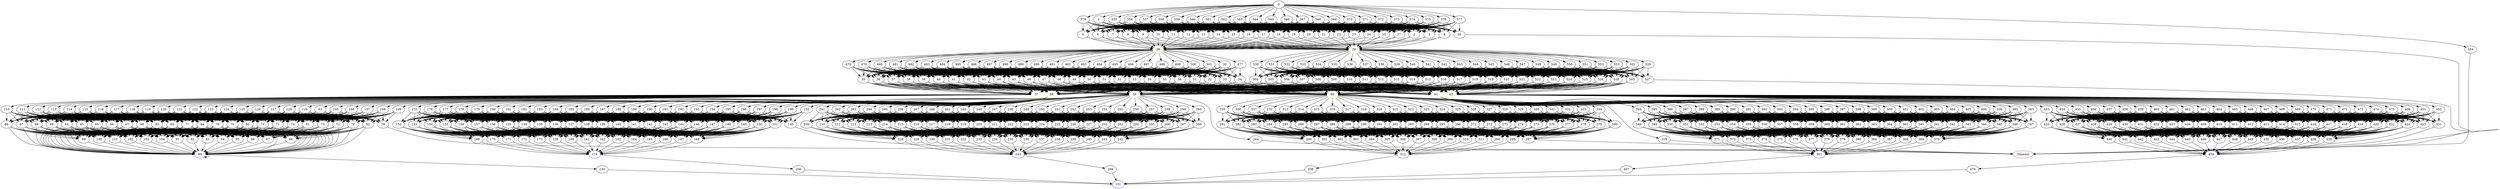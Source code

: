 digraph G {
	0 -> 1;
	0 -> 554;
	0 -> 555;
	0 -> 556;
	0 -> 557;
	0 -> 558;
	0 -> 559;
	0 -> 560;
	0 -> 561;
	0 -> 562;
	0 -> 563;
	0 -> 564;
	0 -> 565;
	0 -> 566;
	0 -> 567;
	0 -> 568;
	0 -> 569;
	0 -> 570;
	0 -> 571;
	0 -> 572;
	0 -> 573;
	0 -> 574;
	0 -> 575;
	0 -> 576;
	0 -> 577;
	0 -> 578;
	1 -> 2;
	1 -> 3;
	1 -> 4;
	1 -> 5;
	1 -> 6;
	1 -> 7;
	1 -> 8;
	1 -> 9;
	1 -> 10;
	1 -> 11;
	1 -> 12;
	1 -> 13;
	1 -> 14;
	1 -> 15;
	1 -> 16;
	1 -> 17;
	1 -> 18;
	1 -> 19;
	1 -> 20;
	1 -> 21;
	1 -> 22;
	1 -> 23;
	1 -> 24;
	1 -> 25;
	1 -> 26;
	1 -> 27;
	2 -> "28";
28 [color=yellow];
	2 -> "29";
29 [color=yellow];
	3 -> "28";
28 [color=yellow];
	3 -> "29";
29 [color=yellow];
	4 -> "28";
28 [color=yellow];
	4 -> "29";
29 [color=yellow];
	5 -> "28";
28 [color=yellow];
	5 -> "29";
29 [color=yellow];
	6 -> "28";
28 [color=yellow];
	6 -> "29";
29 [color=yellow];
	7 -> "28";
28 [color=yellow];
	7 -> "29";
29 [color=yellow];
	8 -> "28";
28 [color=yellow];
	8 -> "29";
29 [color=yellow];
	9 -> "28";
28 [color=yellow];
	9 -> "29";
29 [color=yellow];
	10 -> "28";
28 [color=yellow];
	10 -> "29";
29 [color=yellow];
	11 -> "28";
28 [color=yellow];
	11 -> "29";
29 [color=yellow];
	12 -> "28";
28 [color=yellow];
	12 -> "29";
29 [color=yellow];
	13 -> "28";
28 [color=yellow];
	13 -> "29";
29 [color=yellow];
	14 -> "28";
28 [color=yellow];
	14 -> "29";
29 [color=yellow];
	15 -> "28";
28 [color=yellow];
	15 -> "29";
29 [color=yellow];
	16 -> "28";
28 [color=yellow];
	16 -> "29";
29 [color=yellow];
	17 -> "28";
28 [color=yellow];
	17 -> "29";
29 [color=yellow];
	18 -> "28";
28 [color=yellow];
	18 -> "29";
29 [color=yellow];
	19 -> "28";
28 [color=yellow];
	19 -> "29";
29 [color=yellow];
	20 -> "28";
28 [color=yellow];
	20 -> "29";
29 [color=yellow];
	21 -> "28";
28 [color=yellow];
	21 -> "29";
29 [color=yellow];
	22 -> "28";
28 [color=yellow];
	22 -> "29";
29 [color=yellow];
	23 -> "28";
28 [color=yellow];
	23 -> "29";
29 [color=yellow];
	24 -> "28";
28 [color=yellow];
	24 -> "29";
29 [color=yellow];
	25 -> "28";
28 [color=yellow];
	25 -> "29";
29 [color=yellow];
	26 -> "Timeout";
Timeout [color=red];
	27 -> "28";
28 [color=yellow];
	27 -> "29";
29 [color=yellow];
	28 -> 30;
	28 -> 477;
	28 -> 478;
	28 -> 479;
	28 -> 480;
	28 -> 481;
	28 -> 482;
	28 -> 483;
	28 -> 484;
	28 -> 485;
	28 -> 486;
	28 -> 487;
	28 -> 488;
	28 -> 489;
	28 -> 490;
	28 -> 491;
	28 -> 492;
	28 -> 493;
	28 -> 494;
	28 -> 495;
	28 -> 496;
	28 -> 497;
	28 -> 498;
	28 -> 499;
	28 -> 500;
	28 -> 501;
	29 -> 502;
	29 -> 529;
	29 -> 530;
	29 -> 531;
	29 -> 532;
	29 -> 533;
	29 -> 534;
	29 -> 535;
	29 -> 536;
	29 -> 537;
	29 -> 538;
	29 -> 539;
	29 -> 540;
	29 -> 541;
	29 -> 542;
	29 -> 543;
	29 -> 544;
	29 -> 545;
	29 -> 546;
	29 -> 547;
	29 -> 548;
	29 -> 549;
	29 -> 550;
	29 -> 551;
	29 -> 552;
	29 -> 553;
	30 -> 31;
	30 -> 32;
	30 -> 33;
	30 -> 34;
	30 -> 35;
	30 -> 36;
	30 -> 37;
	30 -> 38;
	30 -> 39;
	30 -> 40;
	30 -> 41;
	30 -> 42;
	30 -> 43;
	30 -> 44;
	30 -> 45;
	30 -> 46;
	30 -> 47;
	30 -> 48;
	30 -> 49;
	30 -> 50;
	30 -> 51;
	30 -> 52;
	30 -> 53;
	30 -> 54;
	30 -> 55;
	30 -> 56;
	31 -> "57";
57 [color=yellow];
	31 -> "58";
58 [color=yellow];
	31 -> "59";
59 [color=yellow];
	31 -> "60";
60 [color=yellow];
	31 -> "61";
61 [color=yellow];
	31 -> "62";
62 [color=yellow];
	32 -> "57";
57 [color=yellow];
	32 -> "58";
58 [color=yellow];
	32 -> "59";
59 [color=yellow];
	32 -> "60";
60 [color=yellow];
	32 -> "61";
61 [color=yellow];
	32 -> "62";
62 [color=yellow];
	33 -> "57";
57 [color=yellow];
	33 -> "58";
58 [color=yellow];
	33 -> "59";
59 [color=yellow];
	33 -> "60";
60 [color=yellow];
	33 -> "61";
61 [color=yellow];
	33 -> "62";
62 [color=yellow];
	34 -> "57";
57 [color=yellow];
	34 -> "58";
58 [color=yellow];
	34 -> "59";
59 [color=yellow];
	34 -> "60";
60 [color=yellow];
	34 -> "61";
61 [color=yellow];
	34 -> "62";
62 [color=yellow];
	35 -> "57";
57 [color=yellow];
	35 -> "58";
58 [color=yellow];
	35 -> "59";
59 [color=yellow];
	35 -> "60";
60 [color=yellow];
	35 -> "61";
61 [color=yellow];
	35 -> "62";
62 [color=yellow];
	36 -> "57";
57 [color=yellow];
	36 -> "58";
58 [color=yellow];
	36 -> "59";
59 [color=yellow];
	36 -> "60";
60 [color=yellow];
	36 -> "61";
61 [color=yellow];
	36 -> "62";
62 [color=yellow];
	37 -> "57";
57 [color=yellow];
	37 -> "58";
58 [color=yellow];
	37 -> "59";
59 [color=yellow];
	37 -> "60";
60 [color=yellow];
	37 -> "61";
61 [color=yellow];
	37 -> "62";
62 [color=yellow];
	38 -> "57";
57 [color=yellow];
	38 -> "58";
58 [color=yellow];
	38 -> "59";
59 [color=yellow];
	38 -> "60";
60 [color=yellow];
	38 -> "61";
61 [color=yellow];
	38 -> "62";
62 [color=yellow];
	39 -> "57";
57 [color=yellow];
	39 -> "58";
58 [color=yellow];
	39 -> "59";
59 [color=yellow];
	39 -> "60";
60 [color=yellow];
	39 -> "61";
61 [color=yellow];
	39 -> "62";
62 [color=yellow];
	40 -> "57";
57 [color=yellow];
	40 -> "58";
58 [color=yellow];
	40 -> "59";
59 [color=yellow];
	40 -> "60";
60 [color=yellow];
	40 -> "61";
61 [color=yellow];
	40 -> "62";
62 [color=yellow];
	41 -> "57";
57 [color=yellow];
	41 -> "58";
58 [color=yellow];
	41 -> "59";
59 [color=yellow];
	41 -> "60";
60 [color=yellow];
	41 -> "61";
61 [color=yellow];
	41 -> "62";
62 [color=yellow];
	42 -> "57";
57 [color=yellow];
	42 -> "58";
58 [color=yellow];
	42 -> "59";
59 [color=yellow];
	42 -> "60";
60 [color=yellow];
	42 -> "61";
61 [color=yellow];
	42 -> "62";
62 [color=yellow];
	43 -> "57";
57 [color=yellow];
	43 -> "58";
58 [color=yellow];
	43 -> "59";
59 [color=yellow];
	43 -> "60";
60 [color=yellow];
	43 -> "61";
61 [color=yellow];
	43 -> "62";
62 [color=yellow];
	44 -> "57";
57 [color=yellow];
	44 -> "58";
58 [color=yellow];
	44 -> "59";
59 [color=yellow];
	44 -> "60";
60 [color=yellow];
	44 -> "61";
61 [color=yellow];
	44 -> "62";
62 [color=yellow];
	45 -> "57";
57 [color=yellow];
	45 -> "58";
58 [color=yellow];
	45 -> "59";
59 [color=yellow];
	45 -> "60";
60 [color=yellow];
	45 -> "61";
61 [color=yellow];
	45 -> "62";
62 [color=yellow];
	46 -> "57";
57 [color=yellow];
	46 -> "58";
58 [color=yellow];
	46 -> "59";
59 [color=yellow];
	46 -> "60";
60 [color=yellow];
	46 -> "61";
61 [color=yellow];
	46 -> "62";
62 [color=yellow];
	47 -> "57";
57 [color=yellow];
	47 -> "58";
58 [color=yellow];
	47 -> "59";
59 [color=yellow];
	47 -> "60";
60 [color=yellow];
	47 -> "61";
61 [color=yellow];
	47 -> "62";
62 [color=yellow];
	48 -> "57";
57 [color=yellow];
	48 -> "58";
58 [color=yellow];
	48 -> "59";
59 [color=yellow];
	48 -> "60";
60 [color=yellow];
	48 -> "61";
61 [color=yellow];
	48 -> "62";
62 [color=yellow];
	49 -> "57";
57 [color=yellow];
	49 -> "58";
58 [color=yellow];
	49 -> "59";
59 [color=yellow];
	49 -> "60";
60 [color=yellow];
	49 -> "61";
61 [color=yellow];
	49 -> "62";
62 [color=yellow];
	50 -> "57";
57 [color=yellow];
	50 -> "58";
58 [color=yellow];
	50 -> "59";
59 [color=yellow];
	50 -> "60";
60 [color=yellow];
	50 -> "61";
61 [color=yellow];
	50 -> "62";
62 [color=yellow];
	51 -> "57";
57 [color=yellow];
	51 -> "58";
58 [color=yellow];
	51 -> "59";
59 [color=yellow];
	51 -> "60";
60 [color=yellow];
	51 -> "61";
61 [color=yellow];
	51 -> "62";
62 [color=yellow];
	52 -> "57";
57 [color=yellow];
	52 -> "58";
58 [color=yellow];
	52 -> "59";
59 [color=yellow];
	52 -> "60";
60 [color=yellow];
	52 -> "61";
61 [color=yellow];
	52 -> "62";
62 [color=yellow];
	53 -> "57";
57 [color=yellow];
	53 -> "58";
58 [color=yellow];
	53 -> "59";
59 [color=yellow];
	53 -> "60";
60 [color=yellow];
	53 -> "61";
61 [color=yellow];
	53 -> "62";
62 [color=yellow];
	54 -> "57";
57 [color=yellow];
	54 -> "58";
58 [color=yellow];
	54 -> "59";
59 [color=yellow];
	54 -> "60";
60 [color=yellow];
	54 -> "61";
61 [color=yellow];
	54 -> "62";
62 [color=yellow];
	55 -> "57";
57 [color=yellow];
	55 -> "58";
58 [color=yellow];
	55 -> "59";
59 [color=yellow];
	55 -> "60";
60 [color=yellow];
	55 -> "61";
61 [color=yellow];
	55 -> "62";
62 [color=yellow];
	56 -> "57";
57 [color=yellow];
	56 -> "58";
58 [color=yellow];
	56 -> "59";
59 [color=yellow];
	56 -> "60";
60 [color=yellow];
	56 -> "61";
61 [color=yellow];
	56 -> "62";
62 [color=yellow];
	57 -> 63;
	57 -> 105;
	57 -> 106;
	57 -> 107;
	57 -> 108;
	57 -> 109;
	57 -> 110;
	57 -> 111;
	57 -> 112;
	57 -> 113;
	57 -> 114;
	57 -> 115;
	57 -> 116;
	57 -> 117;
	57 -> 118;
	57 -> 119;
	57 -> 120;
	57 -> 121;
	57 -> 122;
	57 -> 123;
	57 -> 124;
	57 -> 125;
	57 -> 126;
	57 -> 127;
	57 -> 128;
	57 -> 129;
	58 -> 132;
	58 -> 175;
	58 -> 176;
	58 -> 177;
	58 -> 178;
	58 -> 179;
	58 -> 180;
	58 -> 181;
	58 -> 182;
	58 -> 183;
	58 -> 184;
	58 -> 185;
	58 -> 186;
	58 -> 187;
	58 -> 188;
	58 -> 189;
	58 -> 190;
	58 -> 191;
	58 -> 192;
	58 -> 193;
	58 -> 194;
	58 -> 195;
	58 -> 196;
	58 -> 197;
	58 -> 198;
	58 -> 199;
	59 -> 201;
	59 -> 244;
	59 -> 245;
	59 -> 246;
	59 -> 247;
	59 -> 248;
	59 -> 249;
	59 -> 250;
	59 -> 251;
	59 -> 252;
	59 -> 253;
	59 -> 254;
	59 -> 255;
	59 -> 256;
	59 -> 257;
	59 -> 258;
	59 -> 259;
	59 -> 260;
	59 -> 261;
	59 -> 262;
	59 -> 263;
	59 -> 264;
	59 -> 265;
	59 -> 266;
	59 -> 267;
	59 -> 268;
	60 -> 270;
	60 -> 313;
	60 -> 314;
	60 -> 315;
	60 -> 316;
	60 -> 317;
	60 -> 318;
	60 -> 319;
	60 -> 320;
	60 -> 321;
	60 -> 322;
	60 -> 323;
	60 -> 324;
	60 -> 325;
	60 -> 326;
	60 -> 327;
	60 -> 328;
	60 -> 329;
	60 -> 330;
	60 -> 331;
	60 -> 332;
	60 -> 333;
	60 -> 334;
	60 -> 335;
	60 -> 336;
	60 -> 337;
	61 -> 339;
	61 -> 382;
	61 -> 383;
	61 -> 384;
	61 -> 385;
	61 -> 386;
	61 -> 387;
	61 -> 388;
	61 -> 389;
	61 -> 390;
	61 -> 391;
	61 -> 392;
	61 -> 393;
	61 -> 394;
	61 -> 395;
	61 -> 396;
	61 -> 397;
	61 -> 398;
	61 -> 399;
	61 -> 400;
	61 -> 401;
	61 -> 402;
	61 -> 403;
	61 -> 404;
	61 -> 405;
	61 -> 406;
	62 -> 408;
	62 -> 451;
	62 -> 452;
	62 -> 453;
	62 -> 454;
	62 -> 455;
	62 -> 456;
	62 -> 457;
	62 -> 458;
	62 -> 459;
	62 -> 460;
	62 -> 461;
	62 -> 462;
	62 -> 463;
	62 -> 464;
	62 -> 465;
	62 -> 466;
	62 -> 467;
	62 -> 468;
	62 -> 469;
	62 -> 470;
	62 -> 471;
	62 -> 472;
	62 -> 473;
	62 -> 474;
	62 -> 475;
	63 -> 64;
	63 -> 65;
	63 -> 66;
	63 -> 67;
	63 -> 68;
	63 -> 69;
	63 -> 70;
	63 -> 71;
	63 -> 72;
	63 -> 73;
	63 -> 74;
	63 -> 75;
	63 -> 76;
	63 -> 77;
	63 -> 78;
	63 -> 79;
	63 -> 80;
	63 -> 81;
	63 -> 82;
	63 -> 83;
	63 -> 84;
	63 -> 85;
	63 -> 86;
	63 -> 87;
	63 -> 88;
	63 -> 89;
	64 -> "90";
90 [color=blue];
	64 -> 91;
	64 -> 92;
	64 -> 93;
	64 -> 94;
	64 -> 95;
	64 -> 96;
	64 -> 97;
	64 -> 98;
	64 -> 99;
	64 -> 100;
	64 -> 101;
	64 -> 102;
	64 -> 103;
	64 -> 104;
	65 -> "90";
90 [color=blue];
	65 -> 91;
	65 -> 92;
	65 -> 93;
	65 -> 94;
	65 -> 95;
	65 -> 96;
	65 -> 97;
	65 -> 98;
	65 -> 99;
	65 -> 100;
	65 -> 101;
	65 -> 102;
	65 -> 103;
	65 -> 104;
	66 -> "90";
90 [color=blue];
	66 -> 91;
	66 -> 92;
	66 -> 93;
	66 -> 94;
	66 -> 95;
	66 -> 96;
	66 -> 97;
	66 -> 98;
	66 -> 99;
	66 -> 100;
	66 -> 101;
	66 -> 102;
	66 -> 103;
	66 -> 104;
	67 -> "90";
90 [color=blue];
	67 -> 91;
	67 -> 92;
	67 -> 93;
	67 -> 94;
	67 -> 95;
	67 -> 96;
	67 -> 97;
	67 -> 98;
	67 -> 99;
	67 -> 100;
	67 -> 101;
	67 -> 102;
	67 -> 103;
	67 -> 104;
	68 -> "90";
90 [color=blue];
	68 -> 91;
	68 -> 92;
	68 -> 93;
	68 -> 94;
	68 -> 95;
	68 -> 96;
	68 -> 97;
	68 -> 98;
	68 -> 99;
	68 -> 100;
	68 -> 101;
	68 -> 102;
	68 -> 103;
	68 -> 104;
	69 -> "90";
90 [color=blue];
	69 -> 91;
	69 -> 92;
	69 -> 93;
	69 -> 94;
	69 -> 95;
	69 -> 96;
	69 -> 97;
	69 -> 98;
	69 -> 99;
	69 -> 100;
	69 -> 101;
	69 -> 102;
	69 -> 103;
	69 -> 104;
	70 -> "90";
90 [color=blue];
	70 -> 91;
	70 -> 92;
	70 -> 93;
	70 -> 94;
	70 -> 95;
	70 -> 96;
	70 -> 97;
	70 -> 98;
	70 -> 99;
	70 -> 100;
	70 -> 101;
	70 -> 102;
	70 -> 103;
	70 -> 104;
	71 -> "90";
90 [color=blue];
	71 -> 91;
	71 -> 92;
	71 -> 93;
	71 -> 94;
	71 -> 95;
	71 -> 96;
	71 -> 97;
	71 -> 98;
	71 -> 99;
	71 -> 100;
	71 -> 101;
	71 -> 102;
	71 -> 103;
	71 -> 104;
	72 -> "90";
90 [color=blue];
	72 -> 91;
	72 -> 92;
	72 -> 93;
	72 -> 94;
	72 -> 95;
	72 -> 96;
	72 -> 97;
	72 -> 98;
	72 -> 99;
	72 -> 100;
	72 -> 101;
	72 -> 102;
	72 -> 103;
	72 -> 104;
	73 -> "90";
90 [color=blue];
	73 -> 91;
	73 -> 92;
	73 -> 93;
	73 -> 94;
	73 -> 95;
	73 -> 96;
	73 -> 97;
	73 -> 98;
	73 -> 99;
	73 -> 100;
	73 -> 101;
	73 -> 102;
	73 -> 103;
	73 -> 104;
	74 -> "90";
90 [color=blue];
	74 -> 91;
	74 -> 92;
	74 -> 93;
	74 -> 94;
	74 -> 95;
	74 -> 96;
	74 -> 97;
	74 -> 98;
	74 -> 99;
	74 -> 100;
	74 -> 101;
	74 -> 102;
	74 -> 103;
	74 -> 104;
	75 -> "90";
90 [color=blue];
	75 -> 91;
	75 -> 92;
	75 -> 93;
	75 -> 94;
	75 -> 95;
	75 -> 96;
	75 -> 97;
	75 -> 98;
	75 -> 99;
	75 -> 100;
	75 -> 101;
	75 -> 102;
	75 -> 103;
	75 -> 104;
	76 -> "90";
90 [color=blue];
	76 -> 91;
	76 -> 92;
	76 -> 93;
	76 -> 94;
	76 -> 95;
	76 -> 96;
	76 -> 97;
	76 -> 98;
	76 -> 99;
	76 -> 100;
	76 -> 101;
	76 -> 102;
	76 -> 103;
	76 -> 104;
	77 -> "90";
90 [color=blue];
	77 -> 91;
	77 -> 92;
	77 -> 93;
	77 -> 94;
	77 -> 95;
	77 -> 96;
	77 -> 97;
	77 -> 98;
	77 -> 99;
	77 -> 100;
	77 -> 101;
	77 -> 102;
	77 -> 103;
	77 -> 104;
	78 -> "Timeout";
Timeout [color=red];
	79 -> "90";
90 [color=blue];
	79 -> 91;
	79 -> 92;
	79 -> 93;
	79 -> 94;
	79 -> 95;
	79 -> 96;
	79 -> 97;
	79 -> 98;
	79 -> 99;
	79 -> 100;
	79 -> 101;
	79 -> 102;
	79 -> 103;
	79 -> 104;
	80 -> "90";
90 [color=blue];
	80 -> 91;
	80 -> 92;
	80 -> 93;
	80 -> 94;
	80 -> 95;
	80 -> 96;
	80 -> 97;
	80 -> 98;
	80 -> 99;
	80 -> 100;
	80 -> 101;
	80 -> 102;
	80 -> 103;
	80 -> 104;
	81 -> "90";
90 [color=blue];
	81 -> 91;
	81 -> 92;
	81 -> 93;
	81 -> 94;
	81 -> 95;
	81 -> 96;
	81 -> 97;
	81 -> 98;
	81 -> 99;
	81 -> 100;
	81 -> 101;
	81 -> 102;
	81 -> 103;
	81 -> 104;
	82 -> "90";
90 [color=blue];
	82 -> 91;
	82 -> 92;
	82 -> 93;
	82 -> 94;
	82 -> 95;
	82 -> 96;
	82 -> 97;
	82 -> 98;
	82 -> 99;
	82 -> 100;
	82 -> 101;
	82 -> 102;
	82 -> 103;
	82 -> 104;
	83 -> "90";
90 [color=blue];
	83 -> 91;
	83 -> 92;
	83 -> 93;
	83 -> 94;
	83 -> 95;
	83 -> 96;
	83 -> 97;
	83 -> 98;
	83 -> 99;
	83 -> 100;
	83 -> 101;
	83 -> 102;
	83 -> 103;
	83 -> 104;
	84 -> "90";
90 [color=blue];
	84 -> 91;
	84 -> 92;
	84 -> 93;
	84 -> 94;
	84 -> 95;
	84 -> 96;
	84 -> 97;
	84 -> 98;
	84 -> 99;
	84 -> 100;
	84 -> 101;
	84 -> 102;
	84 -> 103;
	84 -> 104;
	85 -> "90";
90 [color=blue];
	85 -> 91;
	85 -> 92;
	85 -> 93;
	85 -> 94;
	85 -> 95;
	85 -> 96;
	85 -> 97;
	85 -> 98;
	85 -> 99;
	85 -> 100;
	85 -> 101;
	85 -> 102;
	85 -> 103;
	85 -> 104;
	86 -> "90";
90 [color=blue];
	86 -> 91;
	86 -> 92;
	86 -> 93;
	86 -> 94;
	86 -> 95;
	86 -> 96;
	86 -> 97;
	86 -> 98;
	86 -> 99;
	86 -> 100;
	86 -> 101;
	86 -> 102;
	86 -> 103;
	86 -> 104;
	87 -> "90";
90 [color=blue];
	87 -> 91;
	87 -> 92;
	87 -> 93;
	87 -> 94;
	87 -> 95;
	87 -> 96;
	87 -> 97;
	87 -> 98;
	87 -> 99;
	87 -> 100;
	87 -> 101;
	87 -> 102;
	87 -> 103;
	87 -> 104;
	88 -> "90";
90 [color=blue];
	88 -> 91;
	88 -> 92;
	88 -> 93;
	88 -> 94;
	88 -> 95;
	88 -> 96;
	88 -> 97;
	88 -> 98;
	88 -> 99;
	88 -> 100;
	88 -> 101;
	88 -> 102;
	88 -> 103;
	88 -> 104;
	89 -> "90";
90 [color=blue];
	89 -> 91;
	89 -> 92;
	89 -> 93;
	89 -> 94;
	89 -> 95;
	89 -> 96;
	89 -> 97;
	89 -> 98;
	89 -> 99;
	89 -> 100;
	89 -> 101;
	89 -> 102;
	89 -> 103;
	89 -> 104;
	90 -> "90";
90 [color=blue];
	90 -> 130;
	91 -> "90";
90 [color=blue];
	92 -> "90";
90 [color=blue];
	93 -> "90";
90 [color=blue];
	94 -> "90";
90 [color=blue];
	95 -> "90";
90 [color=blue];
	96 -> "90";
90 [color=blue];
	97 -> "90";
90 [color=blue];
	98 -> "90";
90 [color=blue];
	99 -> "90";
90 [color=blue];
	100 -> "90";
90 [color=blue];
	101 -> "90";
90 [color=blue];
	102 -> "90";
90 [color=blue];
	103 -> "90";
90 [color=blue];
	104 -> "90";
90 [color=blue];
	105 -> 64;
	105 -> 65;
	105 -> 66;
	105 -> 67;
	105 -> 68;
	105 -> 69;
	105 -> 70;
	105 -> 71;
	105 -> 72;
	105 -> 73;
	105 -> 74;
	105 -> 75;
	105 -> 76;
	105 -> 77;
	105 -> 78;
	105 -> 79;
	105 -> 80;
	105 -> 81;
	105 -> 82;
	105 -> 83;
	105 -> 84;
	105 -> 85;
	105 -> 86;
	105 -> 87;
	105 -> 88;
	105 -> 89;
	106 -> 64;
	106 -> 65;
	106 -> 66;
	106 -> 67;
	106 -> 68;
	106 -> 69;
	106 -> 70;
	106 -> 71;
	106 -> 72;
	106 -> 73;
	106 -> 74;
	106 -> 75;
	106 -> 76;
	106 -> 77;
	106 -> 78;
	106 -> 79;
	106 -> 80;
	106 -> 81;
	106 -> 82;
	106 -> 83;
	106 -> 84;
	106 -> 85;
	106 -> 86;
	106 -> 87;
	106 -> 88;
	106 -> 89;
	107 -> 64;
	107 -> 65;
	107 -> 66;
	107 -> 67;
	107 -> 68;
	107 -> 69;
	107 -> 70;
	107 -> 71;
	107 -> 72;
	107 -> 73;
	107 -> 74;
	107 -> 75;
	107 -> 76;
	107 -> 77;
	107 -> 78;
	107 -> 79;
	107 -> 80;
	107 -> 81;
	107 -> 82;
	107 -> 83;
	107 -> 84;
	107 -> 85;
	107 -> 86;
	107 -> 87;
	107 -> 88;
	107 -> 89;
	108 -> 64;
	108 -> 65;
	108 -> 66;
	108 -> 67;
	108 -> 68;
	108 -> 69;
	108 -> 70;
	108 -> 71;
	108 -> 72;
	108 -> 73;
	108 -> 74;
	108 -> 75;
	108 -> 76;
	108 -> 77;
	108 -> 78;
	108 -> 79;
	108 -> 80;
	108 -> 81;
	108 -> 82;
	108 -> 83;
	108 -> 84;
	108 -> 85;
	108 -> 86;
	108 -> 87;
	108 -> 88;
	108 -> 89;
	109 -> 64;
	109 -> 65;
	109 -> 66;
	109 -> 67;
	109 -> 68;
	109 -> 69;
	109 -> 70;
	109 -> 71;
	109 -> 72;
	109 -> 73;
	109 -> 74;
	109 -> 75;
	109 -> 76;
	109 -> 77;
	109 -> 78;
	109 -> 79;
	109 -> 80;
	109 -> 81;
	109 -> 82;
	109 -> 83;
	109 -> 84;
	109 -> 85;
	109 -> 86;
	109 -> 87;
	109 -> 88;
	109 -> 89;
	110 -> 64;
	110 -> 65;
	110 -> 66;
	110 -> 67;
	110 -> 68;
	110 -> 69;
	110 -> 70;
	110 -> 71;
	110 -> 72;
	110 -> 73;
	110 -> 74;
	110 -> 75;
	110 -> 76;
	110 -> 77;
	110 -> 78;
	110 -> 79;
	110 -> 80;
	110 -> 81;
	110 -> 82;
	110 -> 83;
	110 -> 84;
	110 -> 85;
	110 -> 86;
	110 -> 87;
	110 -> 88;
	110 -> 89;
	111 -> 64;
	111 -> 65;
	111 -> 66;
	111 -> 67;
	111 -> 68;
	111 -> 69;
	111 -> 70;
	111 -> 71;
	111 -> 72;
	111 -> 73;
	111 -> 74;
	111 -> 75;
	111 -> 76;
	111 -> 77;
	111 -> 78;
	111 -> 79;
	111 -> 80;
	111 -> 81;
	111 -> 82;
	111 -> 83;
	111 -> 84;
	111 -> 85;
	111 -> 86;
	111 -> 87;
	111 -> 88;
	111 -> 89;
	112 -> 64;
	112 -> 65;
	112 -> 66;
	112 -> 67;
	112 -> 68;
	112 -> 69;
	112 -> 70;
	112 -> 71;
	112 -> 72;
	112 -> 73;
	112 -> 74;
	112 -> 75;
	112 -> 76;
	112 -> 77;
	112 -> 78;
	112 -> 79;
	112 -> 80;
	112 -> 81;
	112 -> 82;
	112 -> 83;
	112 -> 84;
	112 -> 85;
	112 -> 86;
	112 -> 87;
	112 -> 88;
	112 -> 89;
	113 -> 64;
	113 -> 65;
	113 -> 66;
	113 -> 67;
	113 -> 68;
	113 -> 69;
	113 -> 70;
	113 -> 71;
	113 -> 72;
	113 -> 73;
	113 -> 74;
	113 -> 75;
	113 -> 76;
	113 -> 77;
	113 -> 78;
	113 -> 79;
	113 -> 80;
	113 -> 81;
	113 -> 82;
	113 -> 83;
	113 -> 84;
	113 -> 85;
	113 -> 86;
	113 -> 87;
	113 -> 88;
	113 -> 89;
	114 -> 64;
	114 -> 65;
	114 -> 66;
	114 -> 67;
	114 -> 68;
	114 -> 69;
	114 -> 70;
	114 -> 71;
	114 -> 72;
	114 -> 73;
	114 -> 74;
	114 -> 75;
	114 -> 76;
	114 -> 77;
	114 -> 78;
	114 -> 79;
	114 -> 80;
	114 -> 81;
	114 -> 82;
	114 -> 83;
	114 -> 84;
	114 -> 85;
	114 -> 86;
	114 -> 87;
	114 -> 88;
	114 -> 89;
	115 -> 64;
	115 -> 65;
	115 -> 66;
	115 -> 67;
	115 -> 68;
	115 -> 69;
	115 -> 70;
	115 -> 71;
	115 -> 72;
	115 -> 73;
	115 -> 74;
	115 -> 75;
	115 -> 76;
	115 -> 77;
	115 -> 78;
	115 -> 79;
	115 -> 80;
	115 -> 81;
	115 -> 82;
	115 -> 83;
	115 -> 84;
	115 -> 85;
	115 -> 86;
	115 -> 87;
	115 -> 88;
	115 -> 89;
	116 -> 64;
	116 -> 65;
	116 -> 66;
	116 -> 67;
	116 -> 68;
	116 -> 69;
	116 -> 70;
	116 -> 71;
	116 -> 72;
	116 -> 73;
	116 -> 74;
	116 -> 75;
	116 -> 76;
	116 -> 77;
	116 -> 78;
	116 -> 79;
	116 -> 80;
	116 -> 81;
	116 -> 82;
	116 -> 83;
	116 -> 84;
	116 -> 85;
	116 -> 86;
	116 -> 87;
	116 -> 88;
	116 -> 89;
	117 -> 64;
	117 -> 65;
	117 -> 66;
	117 -> 67;
	117 -> 68;
	117 -> 69;
	117 -> 70;
	117 -> 71;
	117 -> 72;
	117 -> 73;
	117 -> 74;
	117 -> 75;
	117 -> 76;
	117 -> 77;
	117 -> 78;
	117 -> 79;
	117 -> 80;
	117 -> 81;
	117 -> 82;
	117 -> 83;
	117 -> 84;
	117 -> 85;
	117 -> 86;
	117 -> 87;
	117 -> 88;
	117 -> 89;
	118 -> 64;
	118 -> 65;
	118 -> 66;
	118 -> 67;
	118 -> 68;
	118 -> 69;
	118 -> 70;
	118 -> 71;
	118 -> 72;
	118 -> 73;
	118 -> 74;
	118 -> 75;
	118 -> 76;
	118 -> 77;
	118 -> 78;
	118 -> 79;
	118 -> 80;
	118 -> 81;
	118 -> 82;
	118 -> 83;
	118 -> 84;
	118 -> 85;
	118 -> 86;
	118 -> 87;
	118 -> 88;
	118 -> 89;
	119 -> 64;
	119 -> 65;
	119 -> 66;
	119 -> 67;
	119 -> 68;
	119 -> 69;
	119 -> 70;
	119 -> 71;
	119 -> 72;
	119 -> 73;
	119 -> 74;
	119 -> 75;
	119 -> 76;
	119 -> 77;
	119 -> 78;
	119 -> 79;
	119 -> 80;
	119 -> 81;
	119 -> 82;
	119 -> 83;
	119 -> 84;
	119 -> 85;
	119 -> 86;
	119 -> 87;
	119 -> 88;
	119 -> 89;
	120 -> 64;
	120 -> 65;
	120 -> 66;
	120 -> 67;
	120 -> 68;
	120 -> 69;
	120 -> 70;
	120 -> 71;
	120 -> 72;
	120 -> 73;
	120 -> 74;
	120 -> 75;
	120 -> 76;
	120 -> 77;
	120 -> 78;
	120 -> 79;
	120 -> 80;
	120 -> 81;
	120 -> 82;
	120 -> 83;
	120 -> 84;
	120 -> 85;
	120 -> 86;
	120 -> 87;
	120 -> 88;
	120 -> 89;
	121 -> 64;
	121 -> 65;
	121 -> 66;
	121 -> 67;
	121 -> 68;
	121 -> 69;
	121 -> 70;
	121 -> 71;
	121 -> 72;
	121 -> 73;
	121 -> 74;
	121 -> 75;
	121 -> 76;
	121 -> 77;
	121 -> 78;
	121 -> 79;
	121 -> 80;
	121 -> 81;
	121 -> 82;
	121 -> 83;
	121 -> 84;
	121 -> 85;
	121 -> 86;
	121 -> 87;
	121 -> 88;
	121 -> 89;
	122 -> 64;
	122 -> 65;
	122 -> 66;
	122 -> 67;
	122 -> 68;
	122 -> 69;
	122 -> 70;
	122 -> 71;
	122 -> 72;
	122 -> 73;
	122 -> 74;
	122 -> 75;
	122 -> 76;
	122 -> 77;
	122 -> 78;
	122 -> 79;
	122 -> 80;
	122 -> 81;
	122 -> 82;
	122 -> 83;
	122 -> 84;
	122 -> 85;
	122 -> 86;
	122 -> 87;
	122 -> 88;
	122 -> 89;
	123 -> 64;
	123 -> 65;
	123 -> 66;
	123 -> 67;
	123 -> 68;
	123 -> 69;
	123 -> 70;
	123 -> 71;
	123 -> 72;
	123 -> 73;
	123 -> 74;
	123 -> 75;
	123 -> 76;
	123 -> 77;
	123 -> 78;
	123 -> 79;
	123 -> 80;
	123 -> 81;
	123 -> 82;
	123 -> 83;
	123 -> 84;
	123 -> 85;
	123 -> 86;
	123 -> 87;
	123 -> 88;
	123 -> 89;
	124 -> 64;
	124 -> 65;
	124 -> 66;
	124 -> 67;
	124 -> 68;
	124 -> 69;
	124 -> 70;
	124 -> 71;
	124 -> 72;
	124 -> 73;
	124 -> 74;
	124 -> 75;
	124 -> 76;
	124 -> 77;
	124 -> 78;
	124 -> 79;
	124 -> 80;
	124 -> 81;
	124 -> 82;
	124 -> 83;
	124 -> 84;
	124 -> 85;
	124 -> 86;
	124 -> 87;
	124 -> 88;
	124 -> 89;
	125 -> 64;
	125 -> 65;
	125 -> 66;
	125 -> 67;
	125 -> 68;
	125 -> 69;
	125 -> 70;
	125 -> 71;
	125 -> 72;
	125 -> 73;
	125 -> 74;
	125 -> 75;
	125 -> 76;
	125 -> 77;
	125 -> 78;
	125 -> 79;
	125 -> 80;
	125 -> 81;
	125 -> 82;
	125 -> 83;
	125 -> 84;
	125 -> 85;
	125 -> 86;
	125 -> 87;
	125 -> 88;
	125 -> 89;
	126 -> 64;
	126 -> 65;
	126 -> 66;
	126 -> 67;
	126 -> 68;
	126 -> 69;
	126 -> 70;
	126 -> 71;
	126 -> 72;
	126 -> 73;
	126 -> 74;
	126 -> 75;
	126 -> 76;
	126 -> 77;
	126 -> 78;
	126 -> 79;
	126 -> 80;
	126 -> 81;
	126 -> 82;
	126 -> 83;
	126 -> 84;
	126 -> 85;
	126 -> 86;
	126 -> 87;
	126 -> 88;
	126 -> 89;
	127 -> 64;
	127 -> 65;
	127 -> 66;
	127 -> 67;
	127 -> 68;
	127 -> 69;
	127 -> 70;
	127 -> 71;
	127 -> 72;
	127 -> 73;
	127 -> 74;
	127 -> 75;
	127 -> 76;
	127 -> 77;
	127 -> 78;
	127 -> 79;
	127 -> 80;
	127 -> 81;
	127 -> 82;
	127 -> 83;
	127 -> 84;
	127 -> 85;
	127 -> 86;
	127 -> 87;
	127 -> 88;
	127 -> 89;
	128 -> 64;
	128 -> 65;
	128 -> 66;
	128 -> 67;
	128 -> 68;
	128 -> 69;
	128 -> 70;
	128 -> 71;
	128 -> 72;
	128 -> 73;
	128 -> 74;
	128 -> 75;
	128 -> 76;
	128 -> 77;
	128 -> 78;
	128 -> 79;
	128 -> 80;
	128 -> 81;
	128 -> 82;
	128 -> 83;
	128 -> 84;
	128 -> 85;
	128 -> 86;
	128 -> 87;
	128 -> 88;
	128 -> 89;
	129 -> 64;
	129 -> 65;
	129 -> 66;
	129 -> 67;
	129 -> 68;
	129 -> 69;
	129 -> 70;
	129 -> 71;
	129 -> 72;
	129 -> 73;
	129 -> 74;
	129 -> 75;
	129 -> 76;
	129 -> 77;
	129 -> 78;
	129 -> 79;
	129 -> 80;
	129 -> 81;
	129 -> 82;
	129 -> 83;
	129 -> 84;
	129 -> 85;
	129 -> 86;
	129 -> 87;
	129 -> 88;
	129 -> 89;
	130 -> "131";
131 [color=blue];
	132 -> 133;
	132 -> 134;
	132 -> 135;
	132 -> 136;
	132 -> 137;
	132 -> 138;
	132 -> 139;
	132 -> 140;
	132 -> 141;
	132 -> 142;
	132 -> 143;
	132 -> 144;
	132 -> 145;
	132 -> 146;
	132 -> 147;
	132 -> 148;
	132 -> 149;
	132 -> 150;
	132 -> 151;
	132 -> 152;
	132 -> 153;
	132 -> 154;
	132 -> 155;
	132 -> 156;
	132 -> 157;
	132 -> 158;
	133 -> 159;
	133 -> 160;
	133 -> 161;
	133 -> 162;
	133 -> 163;
	133 -> 164;
	133 -> 165;
	133 -> 166;
	133 -> 167;
	133 -> 168;
	133 -> 169;
	133 -> 170;
	133 -> 171;
	133 -> 172;
	133 -> 173;
	134 -> 159;
	134 -> 160;
	134 -> 161;
	134 -> 162;
	134 -> 163;
	134 -> 164;
	134 -> 165;
	134 -> 166;
	134 -> 167;
	134 -> 168;
	134 -> 169;
	134 -> 170;
	134 -> 171;
	134 -> 172;
	134 -> 173;
	135 -> 159;
	135 -> 160;
	135 -> 161;
	135 -> 162;
	135 -> 163;
	135 -> 164;
	135 -> 165;
	135 -> 166;
	135 -> 167;
	135 -> 168;
	135 -> 169;
	135 -> 170;
	135 -> 171;
	135 -> 172;
	135 -> 173;
	136 -> 159;
	136 -> 160;
	136 -> 161;
	136 -> 162;
	136 -> 163;
	136 -> 164;
	136 -> 165;
	136 -> 166;
	136 -> 167;
	136 -> 168;
	136 -> 169;
	136 -> 170;
	136 -> 171;
	136 -> 172;
	136 -> 173;
	137 -> 159;
	137 -> 160;
	137 -> 161;
	137 -> 162;
	137 -> 163;
	137 -> 164;
	137 -> 165;
	137 -> 166;
	137 -> 167;
	137 -> 168;
	137 -> 169;
	137 -> 170;
	137 -> 171;
	137 -> 172;
	137 -> 173;
	138 -> 159;
	138 -> 160;
	138 -> 161;
	138 -> 162;
	138 -> 163;
	138 -> 164;
	138 -> 165;
	138 -> 166;
	138 -> 167;
	138 -> 168;
	138 -> 169;
	138 -> 170;
	138 -> 171;
	138 -> 172;
	138 -> 173;
	139 -> 159;
	139 -> 160;
	139 -> 161;
	139 -> 162;
	139 -> 163;
	139 -> 164;
	139 -> 165;
	139 -> 166;
	139 -> 167;
	139 -> 168;
	139 -> 169;
	139 -> 170;
	139 -> 171;
	139 -> 172;
	139 -> 173;
	140 -> 159;
	140 -> 160;
	140 -> 161;
	140 -> 162;
	140 -> 163;
	140 -> 164;
	140 -> 165;
	140 -> 166;
	140 -> 167;
	140 -> 168;
	140 -> 169;
	140 -> 170;
	140 -> 171;
	140 -> 172;
	140 -> 173;
	141 -> 159;
	141 -> 160;
	141 -> 161;
	141 -> 162;
	141 -> 163;
	141 -> 164;
	141 -> 165;
	141 -> 166;
	141 -> 167;
	141 -> 168;
	141 -> 169;
	141 -> 170;
	141 -> 171;
	141 -> 172;
	141 -> 173;
	142 -> 159;
	142 -> 160;
	142 -> 161;
	142 -> 162;
	142 -> 163;
	142 -> 164;
	142 -> 165;
	142 -> 166;
	142 -> 167;
	142 -> 168;
	142 -> 169;
	142 -> 170;
	142 -> 171;
	142 -> 172;
	142 -> 173;
	143 -> 159;
	143 -> 160;
	143 -> 161;
	143 -> 162;
	143 -> 163;
	143 -> 164;
	143 -> 165;
	143 -> 166;
	143 -> 167;
	143 -> 168;
	143 -> 169;
	143 -> 170;
	143 -> 171;
	143 -> 172;
	143 -> 173;
	144 -> 159;
	144 -> 160;
	144 -> 161;
	144 -> 162;
	144 -> 163;
	144 -> 164;
	144 -> 165;
	144 -> 166;
	144 -> 167;
	144 -> 168;
	144 -> 169;
	144 -> 170;
	144 -> 171;
	144 -> 172;
	144 -> 173;
	145 -> "Timeout";
Timeout [color=red];
	146 -> 159;
	146 -> 160;
	146 -> 161;
	146 -> 162;
	146 -> 163;
	146 -> 164;
	146 -> 165;
	146 -> 166;
	146 -> 167;
	146 -> 168;
	146 -> 169;
	146 -> 170;
	146 -> 171;
	146 -> 172;
	146 -> 173;
	147 -> 159;
	147 -> 160;
	147 -> 161;
	147 -> 162;
	147 -> 163;
	147 -> 164;
	147 -> 165;
	147 -> 166;
	147 -> 167;
	147 -> 168;
	147 -> 169;
	147 -> 170;
	147 -> 171;
	147 -> 172;
	147 -> 173;
	148 -> 159;
	148 -> 160;
	148 -> 161;
	148 -> 162;
	148 -> 163;
	148 -> 164;
	148 -> 165;
	148 -> 166;
	148 -> 167;
	148 -> 168;
	148 -> 169;
	148 -> 170;
	148 -> 171;
	148 -> 172;
	148 -> 173;
	149 -> 159;
	149 -> 160;
	149 -> 161;
	149 -> 162;
	149 -> 163;
	149 -> 164;
	149 -> 165;
	149 -> 166;
	149 -> 167;
	149 -> 168;
	149 -> 169;
	149 -> 170;
	149 -> 171;
	149 -> 172;
	149 -> 173;
	150 -> 159;
	150 -> 160;
	150 -> 161;
	150 -> 162;
	150 -> 163;
	150 -> 164;
	150 -> 165;
	150 -> 166;
	150 -> 167;
	150 -> 168;
	150 -> 169;
	150 -> 170;
	150 -> 171;
	150 -> 172;
	150 -> 173;
	151 -> 159;
	151 -> 160;
	151 -> 161;
	151 -> 162;
	151 -> 163;
	151 -> 164;
	151 -> 165;
	151 -> 166;
	151 -> 167;
	151 -> 168;
	151 -> 169;
	151 -> 170;
	151 -> 171;
	151 -> 172;
	151 -> 173;
	152 -> 159;
	152 -> 160;
	152 -> 161;
	152 -> 162;
	152 -> 163;
	152 -> 164;
	152 -> 165;
	152 -> 166;
	152 -> 167;
	152 -> 168;
	152 -> 169;
	152 -> 170;
	152 -> 171;
	152 -> 172;
	152 -> 173;
	153 -> 159;
	153 -> 160;
	153 -> 161;
	153 -> 162;
	153 -> 163;
	153 -> 164;
	153 -> 165;
	153 -> 166;
	153 -> 167;
	153 -> 168;
	153 -> 169;
	153 -> 170;
	153 -> 171;
	153 -> 172;
	153 -> 173;
	154 -> 159;
	154 -> 160;
	154 -> 161;
	154 -> 162;
	154 -> 163;
	154 -> 164;
	154 -> 165;
	154 -> 166;
	154 -> 167;
	154 -> 168;
	154 -> 169;
	154 -> 170;
	154 -> 171;
	154 -> 172;
	154 -> 173;
	155 -> 159;
	155 -> 160;
	155 -> 161;
	155 -> 162;
	155 -> 163;
	155 -> 164;
	155 -> 165;
	155 -> 166;
	155 -> 167;
	155 -> 168;
	155 -> 169;
	155 -> 170;
	155 -> 171;
	155 -> 172;
	155 -> 173;
	156 -> 159;
	156 -> 160;
	156 -> 161;
	156 -> 162;
	156 -> 163;
	156 -> 164;
	156 -> 165;
	156 -> 166;
	156 -> 167;
	156 -> 168;
	156 -> 169;
	156 -> 170;
	156 -> 171;
	156 -> 172;
	156 -> 173;
	157 -> 159;
	157 -> 160;
	157 -> 161;
	157 -> 162;
	157 -> 163;
	157 -> 164;
	157 -> 165;
	157 -> 166;
	157 -> 167;
	157 -> 168;
	157 -> 169;
	157 -> 170;
	157 -> 171;
	157 -> 172;
	157 -> 173;
	158 -> 159;
	158 -> 160;
	158 -> 161;
	158 -> 162;
	158 -> 163;
	158 -> 164;
	158 -> 165;
	158 -> 166;
	158 -> 167;
	158 -> 168;
	158 -> 169;
	158 -> 170;
	158 -> 171;
	158 -> 172;
	158 -> 173;
	159 -> "174";
174 [color=blue];
	160 -> "174";
174 [color=blue];
	161 -> "174";
174 [color=blue];
	162 -> "174";
174 [color=blue];
	163 -> "174";
174 [color=blue];
	164 -> "174";
174 [color=blue];
	165 -> "174";
174 [color=blue];
	166 -> "174";
174 [color=blue];
	167 -> "174";
174 [color=blue];
	168 -> "174";
174 [color=blue];
	169 -> "174";
174 [color=blue];
	170 -> "174";
174 [color=blue];
	171 -> "174";
174 [color=blue];
	172 -> "174";
174 [color=blue];
	173 -> "174";
174 [color=blue];
	174 -> 200;
	175 -> 133;
	175 -> 134;
	175 -> 135;
	175 -> 136;
	175 -> 137;
	175 -> 138;
	175 -> 139;
	175 -> 140;
	175 -> 141;
	175 -> 142;
	175 -> 143;
	175 -> 144;
	175 -> 145;
	175 -> 146;
	175 -> 147;
	175 -> 148;
	175 -> 149;
	175 -> 150;
	175 -> 151;
	175 -> 152;
	175 -> 153;
	175 -> 154;
	175 -> 155;
	175 -> 156;
	175 -> 157;
	175 -> 158;
	176 -> 133;
	176 -> 134;
	176 -> 135;
	176 -> 136;
	176 -> 137;
	176 -> 138;
	176 -> 139;
	176 -> 140;
	176 -> 141;
	176 -> 142;
	176 -> 143;
	176 -> 144;
	176 -> 145;
	176 -> 146;
	176 -> 147;
	176 -> 148;
	176 -> 149;
	176 -> 150;
	176 -> 151;
	176 -> 152;
	176 -> 153;
	176 -> 154;
	176 -> 155;
	176 -> 156;
	176 -> 157;
	176 -> 158;
	177 -> 133;
	177 -> 134;
	177 -> 135;
	177 -> 136;
	177 -> 137;
	177 -> 138;
	177 -> 139;
	177 -> 140;
	177 -> 141;
	177 -> 142;
	177 -> 143;
	177 -> 144;
	177 -> 145;
	177 -> 146;
	177 -> 147;
	177 -> 148;
	177 -> 149;
	177 -> 150;
	177 -> 151;
	177 -> 152;
	177 -> 153;
	177 -> 154;
	177 -> 155;
	177 -> 156;
	177 -> 157;
	177 -> 158;
	178 -> 133;
	178 -> 134;
	178 -> 135;
	178 -> 136;
	178 -> 137;
	178 -> 138;
	178 -> 139;
	178 -> 140;
	178 -> 141;
	178 -> 142;
	178 -> 143;
	178 -> 144;
	178 -> 145;
	178 -> 146;
	178 -> 147;
	178 -> 148;
	178 -> 149;
	178 -> 150;
	178 -> 151;
	178 -> 152;
	178 -> 153;
	178 -> 154;
	178 -> 155;
	178 -> 156;
	178 -> 157;
	178 -> 158;
	179 -> 133;
	179 -> 134;
	179 -> 135;
	179 -> 136;
	179 -> 137;
	179 -> 138;
	179 -> 139;
	179 -> 140;
	179 -> 141;
	179 -> 142;
	179 -> 143;
	179 -> 144;
	179 -> 145;
	179 -> 146;
	179 -> 147;
	179 -> 148;
	179 -> 149;
	179 -> 150;
	179 -> 151;
	179 -> 152;
	179 -> 153;
	179 -> 154;
	179 -> 155;
	179 -> 156;
	179 -> 157;
	179 -> 158;
	180 -> 133;
	180 -> 134;
	180 -> 135;
	180 -> 136;
	180 -> 137;
	180 -> 138;
	180 -> 139;
	180 -> 140;
	180 -> 141;
	180 -> 142;
	180 -> 143;
	180 -> 144;
	180 -> 145;
	180 -> 146;
	180 -> 147;
	180 -> 148;
	180 -> 149;
	180 -> 150;
	180 -> 151;
	180 -> 152;
	180 -> 153;
	180 -> 154;
	180 -> 155;
	180 -> 156;
	180 -> 157;
	180 -> 158;
	181 -> 133;
	181 -> 134;
	181 -> 135;
	181 -> 136;
	181 -> 137;
	181 -> 138;
	181 -> 139;
	181 -> 140;
	181 -> 141;
	181 -> 142;
	181 -> 143;
	181 -> 144;
	181 -> 145;
	181 -> 146;
	181 -> 147;
	181 -> 148;
	181 -> 149;
	181 -> 150;
	181 -> 151;
	181 -> 152;
	181 -> 153;
	181 -> 154;
	181 -> 155;
	181 -> 156;
	181 -> 157;
	181 -> 158;
	182 -> 133;
	182 -> 134;
	182 -> 135;
	182 -> 136;
	182 -> 137;
	182 -> 138;
	182 -> 139;
	182 -> 140;
	182 -> 141;
	182 -> 142;
	182 -> 143;
	182 -> 144;
	182 -> 145;
	182 -> 146;
	182 -> 147;
	182 -> 148;
	182 -> 149;
	182 -> 150;
	182 -> 151;
	182 -> 152;
	182 -> 153;
	182 -> 154;
	182 -> 155;
	182 -> 156;
	182 -> 157;
	182 -> 158;
	183 -> 133;
	183 -> 134;
	183 -> 135;
	183 -> 136;
	183 -> 137;
	183 -> 138;
	183 -> 139;
	183 -> 140;
	183 -> 141;
	183 -> 142;
	183 -> 143;
	183 -> 144;
	183 -> 145;
	183 -> 146;
	183 -> 147;
	183 -> 148;
	183 -> 149;
	183 -> 150;
	183 -> 151;
	183 -> 152;
	183 -> 153;
	183 -> 154;
	183 -> 155;
	183 -> 156;
	183 -> 157;
	183 -> 158;
	184 -> 133;
	184 -> 134;
	184 -> 135;
	184 -> 136;
	184 -> 137;
	184 -> 138;
	184 -> 139;
	184 -> 140;
	184 -> 141;
	184 -> 142;
	184 -> 143;
	184 -> 144;
	184 -> 145;
	184 -> 146;
	184 -> 147;
	184 -> 148;
	184 -> 149;
	184 -> 150;
	184 -> 151;
	184 -> 152;
	184 -> 153;
	184 -> 154;
	184 -> 155;
	184 -> 156;
	184 -> 157;
	184 -> 158;
	185 -> 133;
	185 -> 134;
	185 -> 135;
	185 -> 136;
	185 -> 137;
	185 -> 138;
	185 -> 139;
	185 -> 140;
	185 -> 141;
	185 -> 142;
	185 -> 143;
	185 -> 144;
	185 -> 145;
	185 -> 146;
	185 -> 147;
	185 -> 148;
	185 -> 149;
	185 -> 150;
	185 -> 151;
	185 -> 152;
	185 -> 153;
	185 -> 154;
	185 -> 155;
	185 -> 156;
	185 -> 157;
	185 -> 158;
	186 -> 133;
	186 -> 134;
	186 -> 135;
	186 -> 136;
	186 -> 137;
	186 -> 138;
	186 -> 139;
	186 -> 140;
	186 -> 141;
	186 -> 142;
	186 -> 143;
	186 -> 144;
	186 -> 145;
	186 -> 146;
	186 -> 147;
	186 -> 148;
	186 -> 149;
	186 -> 150;
	186 -> 151;
	186 -> 152;
	186 -> 153;
	186 -> 154;
	186 -> 155;
	186 -> 156;
	186 -> 157;
	186 -> 158;
	187 -> 133;
	187 -> 134;
	187 -> 135;
	187 -> 136;
	187 -> 137;
	187 -> 138;
	187 -> 139;
	187 -> 140;
	187 -> 141;
	187 -> 142;
	187 -> 143;
	187 -> 144;
	187 -> 145;
	187 -> 146;
	187 -> 147;
	187 -> 148;
	187 -> 149;
	187 -> 150;
	187 -> 151;
	187 -> 152;
	187 -> 153;
	187 -> 154;
	187 -> 155;
	187 -> 156;
	187 -> 157;
	187 -> 158;
	188 -> 133;
	188 -> 134;
	188 -> 135;
	188 -> 136;
	188 -> 137;
	188 -> 138;
	188 -> 139;
	188 -> 140;
	188 -> 141;
	188 -> 142;
	188 -> 143;
	188 -> 144;
	188 -> 145;
	188 -> 146;
	188 -> 147;
	188 -> 148;
	188 -> 149;
	188 -> 150;
	188 -> 151;
	188 -> 152;
	188 -> 153;
	188 -> 154;
	188 -> 155;
	188 -> 156;
	188 -> 157;
	188 -> 158;
	189 -> 133;
	189 -> 134;
	189 -> 135;
	189 -> 136;
	189 -> 137;
	189 -> 138;
	189 -> 139;
	189 -> 140;
	189 -> 141;
	189 -> 142;
	189 -> 143;
	189 -> 144;
	189 -> 145;
	189 -> 146;
	189 -> 147;
	189 -> 148;
	189 -> 149;
	189 -> 150;
	189 -> 151;
	189 -> 152;
	189 -> 153;
	189 -> 154;
	189 -> 155;
	189 -> 156;
	189 -> 157;
	189 -> 158;
	190 -> 133;
	190 -> 134;
	190 -> 135;
	190 -> 136;
	190 -> 137;
	190 -> 138;
	190 -> 139;
	190 -> 140;
	190 -> 141;
	190 -> 142;
	190 -> 143;
	190 -> 144;
	190 -> 145;
	190 -> 146;
	190 -> 147;
	190 -> 148;
	190 -> 149;
	190 -> 150;
	190 -> 151;
	190 -> 152;
	190 -> 153;
	190 -> 154;
	190 -> 155;
	190 -> 156;
	190 -> 157;
	190 -> 158;
	191 -> 133;
	191 -> 134;
	191 -> 135;
	191 -> 136;
	191 -> 137;
	191 -> 138;
	191 -> 139;
	191 -> 140;
	191 -> 141;
	191 -> 142;
	191 -> 143;
	191 -> 144;
	191 -> 145;
	191 -> 146;
	191 -> 147;
	191 -> 148;
	191 -> 149;
	191 -> 150;
	191 -> 151;
	191 -> 152;
	191 -> 153;
	191 -> 154;
	191 -> 155;
	191 -> 156;
	191 -> 157;
	191 -> 158;
	192 -> 133;
	192 -> 134;
	192 -> 135;
	192 -> 136;
	192 -> 137;
	192 -> 138;
	192 -> 139;
	192 -> 140;
	192 -> 141;
	192 -> 142;
	192 -> 143;
	192 -> 144;
	192 -> 145;
	192 -> 146;
	192 -> 147;
	192 -> 148;
	192 -> 149;
	192 -> 150;
	192 -> 151;
	192 -> 152;
	192 -> 153;
	192 -> 154;
	192 -> 155;
	192 -> 156;
	192 -> 157;
	192 -> 158;
	193 -> 133;
	193 -> 134;
	193 -> 135;
	193 -> 136;
	193 -> 137;
	193 -> 138;
	193 -> 139;
	193 -> 140;
	193 -> 141;
	193 -> 142;
	193 -> 143;
	193 -> 144;
	193 -> 145;
	193 -> 146;
	193 -> 147;
	193 -> 148;
	193 -> 149;
	193 -> 150;
	193 -> 151;
	193 -> 152;
	193 -> 153;
	193 -> 154;
	193 -> 155;
	193 -> 156;
	193 -> 157;
	193 -> 158;
	194 -> 133;
	194 -> 134;
	194 -> 135;
	194 -> 136;
	194 -> 137;
	194 -> 138;
	194 -> 139;
	194 -> 140;
	194 -> 141;
	194 -> 142;
	194 -> 143;
	194 -> 144;
	194 -> 145;
	194 -> 146;
	194 -> 147;
	194 -> 148;
	194 -> 149;
	194 -> 150;
	194 -> 151;
	194 -> 152;
	194 -> 153;
	194 -> 154;
	194 -> 155;
	194 -> 156;
	194 -> 157;
	194 -> 158;
	195 -> 133;
	195 -> 134;
	195 -> 135;
	195 -> 136;
	195 -> 137;
	195 -> 138;
	195 -> 139;
	195 -> 140;
	195 -> 141;
	195 -> 142;
	195 -> 143;
	195 -> 144;
	195 -> 145;
	195 -> 146;
	195 -> 147;
	195 -> 148;
	195 -> 149;
	195 -> 150;
	195 -> 151;
	195 -> 152;
	195 -> 153;
	195 -> 154;
	195 -> 155;
	195 -> 156;
	195 -> 157;
	195 -> 158;
	196 -> 133;
	196 -> 134;
	196 -> 135;
	196 -> 136;
	196 -> 137;
	196 -> 138;
	196 -> 139;
	196 -> 140;
	196 -> 141;
	196 -> 142;
	196 -> 143;
	196 -> 144;
	196 -> 145;
	196 -> 146;
	196 -> 147;
	196 -> 148;
	196 -> 149;
	196 -> 150;
	196 -> 151;
	196 -> 152;
	196 -> 153;
	196 -> 154;
	196 -> 155;
	196 -> 156;
	196 -> 157;
	196 -> 158;
	197 -> 133;
	197 -> 134;
	197 -> 135;
	197 -> 136;
	197 -> 137;
	197 -> 138;
	197 -> 139;
	197 -> 140;
	197 -> 141;
	197 -> 142;
	197 -> 143;
	197 -> 144;
	197 -> 145;
	197 -> 146;
	197 -> 147;
	197 -> 148;
	197 -> 149;
	197 -> 150;
	197 -> 151;
	197 -> 152;
	197 -> 153;
	197 -> 154;
	197 -> 155;
	197 -> 156;
	197 -> 157;
	197 -> 158;
	198 -> 133;
	198 -> 134;
	198 -> 135;
	198 -> 136;
	198 -> 137;
	198 -> 138;
	198 -> 139;
	198 -> 140;
	198 -> 141;
	198 -> 142;
	198 -> 143;
	198 -> 144;
	198 -> 145;
	198 -> 146;
	198 -> 147;
	198 -> 148;
	198 -> 149;
	198 -> 150;
	198 -> 151;
	198 -> 152;
	198 -> 153;
	198 -> 154;
	198 -> 155;
	198 -> 156;
	198 -> 157;
	198 -> 158;
	199 -> 133;
	199 -> 134;
	199 -> 135;
	199 -> 136;
	199 -> 137;
	199 -> 138;
	199 -> 139;
	199 -> 140;
	199 -> 141;
	199 -> 142;
	199 -> 143;
	199 -> 144;
	199 -> 145;
	199 -> 146;
	199 -> 147;
	199 -> 148;
	199 -> 149;
	199 -> 150;
	199 -> 151;
	199 -> 152;
	199 -> 153;
	199 -> 154;
	199 -> 155;
	199 -> 156;
	199 -> 157;
	199 -> 158;
	200 -> "131";
131 [color=blue];
	201 -> 202;
	201 -> 203;
	201 -> 204;
	201 -> 205;
	201 -> 206;
	201 -> 207;
	201 -> 208;
	201 -> 209;
	201 -> 210;
	201 -> 211;
	201 -> 212;
	201 -> 213;
	201 -> 214;
	201 -> 215;
	201 -> 216;
	201 -> 217;
	201 -> 218;
	201 -> 219;
	201 -> 220;
	201 -> 221;
	201 -> 222;
	201 -> 223;
	201 -> 224;
	201 -> 225;
	201 -> 226;
	201 -> 227;
	202 -> 228;
	202 -> 229;
	202 -> 230;
	202 -> 231;
	202 -> 232;
	202 -> 233;
	202 -> 234;
	202 -> 235;
	202 -> 236;
	202 -> 237;
	202 -> 238;
	202 -> 239;
	202 -> 240;
	202 -> 241;
	202 -> 242;
	203 -> 228;
	203 -> 229;
	203 -> 230;
	203 -> 231;
	203 -> 232;
	203 -> 233;
	203 -> 234;
	203 -> 235;
	203 -> 236;
	203 -> 237;
	203 -> 238;
	203 -> 239;
	203 -> 240;
	203 -> 241;
	203 -> 242;
	204 -> 228;
	204 -> 229;
	204 -> 230;
	204 -> 231;
	204 -> 232;
	204 -> 233;
	204 -> 234;
	204 -> 235;
	204 -> 236;
	204 -> 237;
	204 -> 238;
	204 -> 239;
	204 -> 240;
	204 -> 241;
	204 -> 242;
	205 -> 228;
	205 -> 229;
	205 -> 230;
	205 -> 231;
	205 -> 232;
	205 -> 233;
	205 -> 234;
	205 -> 235;
	205 -> 236;
	205 -> 237;
	205 -> 238;
	205 -> 239;
	205 -> 240;
	205 -> 241;
	205 -> 242;
	206 -> 228;
	206 -> 229;
	206 -> 230;
	206 -> 231;
	206 -> 232;
	206 -> 233;
	206 -> 234;
	206 -> 235;
	206 -> 236;
	206 -> 237;
	206 -> 238;
	206 -> 239;
	206 -> 240;
	206 -> 241;
	206 -> 242;
	207 -> 228;
	207 -> 229;
	207 -> 230;
	207 -> 231;
	207 -> 232;
	207 -> 233;
	207 -> 234;
	207 -> 235;
	207 -> 236;
	207 -> 237;
	207 -> 238;
	207 -> 239;
	207 -> 240;
	207 -> 241;
	207 -> 242;
	208 -> 228;
	208 -> 229;
	208 -> 230;
	208 -> 231;
	208 -> 232;
	208 -> 233;
	208 -> 234;
	208 -> 235;
	208 -> 236;
	208 -> 237;
	208 -> 238;
	208 -> 239;
	208 -> 240;
	208 -> 241;
	208 -> 242;
	209 -> 228;
	209 -> 229;
	209 -> 230;
	209 -> 231;
	209 -> 232;
	209 -> 233;
	209 -> 234;
	209 -> 235;
	209 -> 236;
	209 -> 237;
	209 -> 238;
	209 -> 239;
	209 -> 240;
	209 -> 241;
	209 -> 242;
	210 -> 228;
	210 -> 229;
	210 -> 230;
	210 -> 231;
	210 -> 232;
	210 -> 233;
	210 -> 234;
	210 -> 235;
	210 -> 236;
	210 -> 237;
	210 -> 238;
	210 -> 239;
	210 -> 240;
	210 -> 241;
	210 -> 242;
	211 -> 228;
	211 -> 229;
	211 -> 230;
	211 -> 231;
	211 -> 232;
	211 -> 233;
	211 -> 234;
	211 -> 235;
	211 -> 236;
	211 -> 237;
	211 -> 238;
	211 -> 239;
	211 -> 240;
	211 -> 241;
	211 -> 242;
	212 -> 228;
	212 -> 229;
	212 -> 230;
	212 -> 231;
	212 -> 232;
	212 -> 233;
	212 -> 234;
	212 -> 235;
	212 -> 236;
	212 -> 237;
	212 -> 238;
	212 -> 239;
	212 -> 240;
	212 -> 241;
	212 -> 242;
	213 -> 228;
	213 -> 229;
	213 -> 230;
	213 -> 231;
	213 -> 232;
	213 -> 233;
	213 -> 234;
	213 -> 235;
	213 -> 236;
	213 -> 237;
	213 -> 238;
	213 -> 239;
	213 -> 240;
	213 -> 241;
	213 -> 242;
	214 -> 228;
	214 -> 229;
	214 -> 230;
	214 -> 231;
	214 -> 232;
	214 -> 233;
	214 -> 234;
	214 -> 235;
	214 -> 236;
	214 -> 237;
	214 -> 238;
	214 -> 239;
	214 -> 240;
	214 -> 241;
	214 -> 242;
	215 -> 228;
	215 -> 229;
	215 -> 230;
	215 -> 231;
	215 -> 232;
	215 -> 233;
	215 -> 234;
	215 -> 235;
	215 -> 236;
	215 -> 237;
	215 -> 238;
	215 -> 239;
	215 -> 240;
	215 -> 241;
	215 -> 242;
	216 -> 228;
	216 -> 229;
	216 -> 230;
	216 -> 231;
	216 -> 232;
	216 -> 233;
	216 -> 234;
	216 -> 235;
	216 -> 236;
	216 -> 237;
	216 -> 238;
	216 -> 239;
	216 -> 240;
	216 -> 241;
	216 -> 242;
	217 -> 228;
	217 -> 229;
	217 -> 230;
	217 -> 231;
	217 -> 232;
	217 -> 233;
	217 -> 234;
	217 -> 235;
	217 -> 236;
	217 -> 237;
	217 -> 238;
	217 -> 239;
	217 -> 240;
	217 -> 241;
	217 -> 242;
	218 -> 228;
	218 -> 229;
	218 -> 230;
	218 -> 231;
	218 -> 232;
	218 -> 233;
	218 -> 234;
	218 -> 235;
	218 -> 236;
	218 -> 237;
	218 -> 238;
	218 -> 239;
	218 -> 240;
	218 -> 241;
	218 -> 242;
	219 -> 228;
	219 -> 229;
	219 -> 230;
	219 -> 231;
	219 -> 232;
	219 -> 233;
	219 -> 234;
	219 -> 235;
	219 -> 236;
	219 -> 237;
	219 -> 238;
	219 -> 239;
	219 -> 240;
	219 -> 241;
	219 -> 242;
	220 -> 228;
	220 -> 229;
	220 -> 230;
	220 -> 231;
	220 -> 232;
	220 -> 233;
	220 -> 234;
	220 -> 235;
	220 -> 236;
	220 -> 237;
	220 -> 238;
	220 -> 239;
	220 -> 240;
	220 -> 241;
	220 -> 242;
	221 -> 228;
	221 -> 229;
	221 -> 230;
	221 -> 231;
	221 -> 232;
	221 -> 233;
	221 -> 234;
	221 -> 235;
	221 -> 236;
	221 -> 237;
	221 -> 238;
	221 -> 239;
	221 -> 240;
	221 -> 241;
	221 -> 242;
	222 -> 228;
	222 -> 229;
	222 -> 230;
	222 -> 231;
	222 -> 232;
	222 -> 233;
	222 -> 234;
	222 -> 235;
	222 -> 236;
	222 -> 237;
	222 -> 238;
	222 -> 239;
	222 -> 240;
	222 -> 241;
	222 -> 242;
	223 -> 228;
	223 -> 229;
	223 -> 230;
	223 -> 231;
	223 -> 232;
	223 -> 233;
	223 -> 234;
	223 -> 235;
	223 -> 236;
	223 -> 237;
	223 -> 238;
	223 -> 239;
	223 -> 240;
	223 -> 241;
	223 -> 242;
	224 -> 228;
	224 -> 229;
	224 -> 230;
	224 -> 231;
	224 -> 232;
	224 -> 233;
	224 -> 234;
	224 -> 235;
	224 -> 236;
	224 -> 237;
	224 -> 238;
	224 -> 239;
	224 -> 240;
	224 -> 241;
	224 -> 242;
	225 -> 228;
	225 -> 229;
	225 -> 230;
	225 -> 231;
	225 -> 232;
	225 -> 233;
	225 -> 234;
	225 -> 235;
	225 -> 236;
	225 -> 237;
	225 -> 238;
	225 -> 239;
	225 -> 240;
	225 -> 241;
	225 -> 242;
	226 -> 228;
	226 -> 229;
	226 -> 230;
	226 -> 231;
	226 -> 232;
	226 -> 233;
	226 -> 234;
	226 -> 235;
	226 -> 236;
	226 -> 237;
	226 -> 238;
	226 -> 239;
	226 -> 240;
	226 -> 241;
	226 -> 242;
	227 -> 228;
	227 -> 229;
	227 -> 230;
	227 -> 231;
	227 -> 232;
	227 -> 233;
	227 -> 234;
	227 -> 235;
	227 -> 236;
	227 -> 237;
	227 -> 238;
	227 -> 239;
	227 -> 240;
	227 -> 241;
	227 -> 242;
	228 -> "243";
243 [color=blue];
	229 -> "243";
243 [color=blue];
	230 -> "243";
243 [color=blue];
	231 -> "243";
243 [color=blue];
	232 -> "243";
243 [color=blue];
	233 -> "243";
243 [color=blue];
	234 -> "243";
243 [color=blue];
	235 -> "243";
243 [color=blue];
	236 -> "243";
243 [color=blue];
	237 -> "243";
243 [color=blue];
	238 -> "243";
243 [color=blue];
	239 -> "243";
243 [color=blue];
	240 -> "243";
243 [color=blue];
	241 -> "243";
243 [color=blue];
	242 -> "243";
243 [color=blue];
	243 -> 269;
	244 -> "Timeout";
Timeout [color=red];
	245 -> 202;
	245 -> 203;
	245 -> 204;
	245 -> 205;
	245 -> 206;
	245 -> 207;
	245 -> 208;
	245 -> 209;
	245 -> 210;
	245 -> 211;
	245 -> 212;
	245 -> 213;
	245 -> 214;
	245 -> 215;
	245 -> 216;
	245 -> 217;
	245 -> 218;
	245 -> 219;
	245 -> 220;
	245 -> 221;
	245 -> 222;
	245 -> 223;
	245 -> 224;
	245 -> 225;
	245 -> 226;
	245 -> 227;
	246 -> 202;
	246 -> 203;
	246 -> 204;
	246 -> 205;
	246 -> 206;
	246 -> 207;
	246 -> 208;
	246 -> 209;
	246 -> 210;
	246 -> 211;
	246 -> 212;
	246 -> 213;
	246 -> 214;
	246 -> 215;
	246 -> 216;
	246 -> 217;
	246 -> 218;
	246 -> 219;
	246 -> 220;
	246 -> 221;
	246 -> 222;
	246 -> 223;
	246 -> 224;
	246 -> 225;
	246 -> 226;
	246 -> 227;
	247 -> 202;
	247 -> 203;
	247 -> 204;
	247 -> 205;
	247 -> 206;
	247 -> 207;
	247 -> 208;
	247 -> 209;
	247 -> 210;
	247 -> 211;
	247 -> 212;
	247 -> 213;
	247 -> 214;
	247 -> 215;
	247 -> 216;
	247 -> 217;
	247 -> 218;
	247 -> 219;
	247 -> 220;
	247 -> 221;
	247 -> 222;
	247 -> 223;
	247 -> 224;
	247 -> 225;
	247 -> 226;
	247 -> 227;
	248 -> 202;
	248 -> 203;
	248 -> 204;
	248 -> 205;
	248 -> 206;
	248 -> 207;
	248 -> 208;
	248 -> 209;
	248 -> 210;
	248 -> 211;
	248 -> 212;
	248 -> 213;
	248 -> 214;
	248 -> 215;
	248 -> 216;
	248 -> 217;
	248 -> 218;
	248 -> 219;
	248 -> 220;
	248 -> 221;
	248 -> 222;
	248 -> 223;
	248 -> 224;
	248 -> 225;
	248 -> 226;
	248 -> 227;
	249 -> 202;
	249 -> 203;
	249 -> 204;
	249 -> 205;
	249 -> 206;
	249 -> 207;
	249 -> 208;
	249 -> 209;
	249 -> 210;
	249 -> 211;
	249 -> 212;
	249 -> 213;
	249 -> 214;
	249 -> 215;
	249 -> 216;
	249 -> 217;
	249 -> 218;
	249 -> 219;
	249 -> 220;
	249 -> 221;
	249 -> 222;
	249 -> 223;
	249 -> 224;
	249 -> 225;
	249 -> 226;
	249 -> 227;
	250 -> 202;
	250 -> 203;
	250 -> 204;
	250 -> 205;
	250 -> 206;
	250 -> 207;
	250 -> 208;
	250 -> 209;
	250 -> 210;
	250 -> 211;
	250 -> 212;
	250 -> 213;
	250 -> 214;
	250 -> 215;
	250 -> 216;
	250 -> 217;
	250 -> 218;
	250 -> 219;
	250 -> 220;
	250 -> 221;
	250 -> 222;
	250 -> 223;
	250 -> 224;
	250 -> 225;
	250 -> 226;
	250 -> 227;
	251 -> 202;
	251 -> 203;
	251 -> 204;
	251 -> 205;
	251 -> 206;
	251 -> 207;
	251 -> 208;
	251 -> 209;
	251 -> 210;
	251 -> 211;
	251 -> 212;
	251 -> 213;
	251 -> 214;
	251 -> 215;
	251 -> 216;
	251 -> 217;
	251 -> 218;
	251 -> 219;
	251 -> 220;
	251 -> 221;
	251 -> 222;
	251 -> 223;
	251 -> 224;
	251 -> 225;
	251 -> 226;
	251 -> 227;
	252 -> 202;
	252 -> 203;
	252 -> 204;
	252 -> 205;
	252 -> 206;
	252 -> 207;
	252 -> 208;
	252 -> 209;
	252 -> 210;
	252 -> 211;
	252 -> 212;
	252 -> 213;
	252 -> 214;
	252 -> 215;
	252 -> 216;
	252 -> 217;
	252 -> 218;
	252 -> 219;
	252 -> 220;
	252 -> 221;
	252 -> 222;
	252 -> 223;
	252 -> 224;
	252 -> 225;
	252 -> 226;
	252 -> 227;
	253 -> 202;
	253 -> 203;
	253 -> 204;
	253 -> 205;
	253 -> 206;
	253 -> 207;
	253 -> 208;
	253 -> 209;
	253 -> 210;
	253 -> 211;
	253 -> 212;
	253 -> 213;
	253 -> 214;
	253 -> 215;
	253 -> 216;
	253 -> 217;
	253 -> 218;
	253 -> 219;
	253 -> 220;
	253 -> 221;
	253 -> 222;
	253 -> 223;
	253 -> 224;
	253 -> 225;
	253 -> 226;
	253 -> 227;
	254 -> 202;
	254 -> 203;
	254 -> 204;
	254 -> 205;
	254 -> 206;
	254 -> 207;
	254 -> 208;
	254 -> 209;
	254 -> 210;
	254 -> 211;
	254 -> 212;
	254 -> 213;
	254 -> 214;
	254 -> 215;
	254 -> 216;
	254 -> 217;
	254 -> 218;
	254 -> 219;
	254 -> 220;
	254 -> 221;
	254 -> 222;
	254 -> 223;
	254 -> 224;
	254 -> 225;
	254 -> 226;
	254 -> 227;
	255 -> 202;
	255 -> 203;
	255 -> 204;
	255 -> 205;
	255 -> 206;
	255 -> 207;
	255 -> 208;
	255 -> 209;
	255 -> 210;
	255 -> 211;
	255 -> 212;
	255 -> 213;
	255 -> 214;
	255 -> 215;
	255 -> 216;
	255 -> 217;
	255 -> 218;
	255 -> 219;
	255 -> 220;
	255 -> 221;
	255 -> 222;
	255 -> 223;
	255 -> 224;
	255 -> 225;
	255 -> 226;
	255 -> 227;
	256 -> 202;
	256 -> 203;
	256 -> 204;
	256 -> 205;
	256 -> 206;
	256 -> 207;
	256 -> 208;
	256 -> 209;
	256 -> 210;
	256 -> 211;
	256 -> 212;
	256 -> 213;
	256 -> 214;
	256 -> 215;
	256 -> 216;
	256 -> 217;
	256 -> 218;
	256 -> 219;
	256 -> 220;
	256 -> 221;
	256 -> 222;
	256 -> 223;
	256 -> 224;
	256 -> 225;
	256 -> 226;
	256 -> 227;
	257 -> 202;
	257 -> 203;
	257 -> 204;
	257 -> 205;
	257 -> 206;
	257 -> 207;
	257 -> 208;
	257 -> 209;
	257 -> 210;
	257 -> 211;
	257 -> 212;
	257 -> 213;
	257 -> 214;
	257 -> 215;
	257 -> 216;
	257 -> 217;
	257 -> 218;
	257 -> 219;
	257 -> 220;
	257 -> 221;
	257 -> 222;
	257 -> 223;
	257 -> 224;
	257 -> 225;
	257 -> 226;
	257 -> 227;
	258 -> 202;
	258 -> 203;
	258 -> 204;
	258 -> 205;
	258 -> 206;
	258 -> 207;
	258 -> 208;
	258 -> 209;
	258 -> 210;
	258 -> 211;
	258 -> 212;
	258 -> 213;
	258 -> 214;
	258 -> 215;
	258 -> 216;
	258 -> 217;
	258 -> 218;
	258 -> 219;
	258 -> 220;
	258 -> 221;
	258 -> 222;
	258 -> 223;
	258 -> 224;
	258 -> 225;
	258 -> 226;
	258 -> 227;
	259 -> 202;
	259 -> 203;
	259 -> 204;
	259 -> 205;
	259 -> 206;
	259 -> 207;
	259 -> 208;
	259 -> 209;
	259 -> 210;
	259 -> 211;
	259 -> 212;
	259 -> 213;
	259 -> 214;
	259 -> 215;
	259 -> 216;
	259 -> 217;
	259 -> 218;
	259 -> 219;
	259 -> 220;
	259 -> 221;
	259 -> 222;
	259 -> 223;
	259 -> 224;
	259 -> 225;
	259 -> 226;
	259 -> 227;
	260 -> 202;
	260 -> 203;
	260 -> 204;
	260 -> 205;
	260 -> 206;
	260 -> 207;
	260 -> 208;
	260 -> 209;
	260 -> 210;
	260 -> 211;
	260 -> 212;
	260 -> 213;
	260 -> 214;
	260 -> 215;
	260 -> 216;
	260 -> 217;
	260 -> 218;
	260 -> 219;
	260 -> 220;
	260 -> 221;
	260 -> 222;
	260 -> 223;
	260 -> 224;
	260 -> 225;
	260 -> 226;
	260 -> 227;
	261 -> 202;
	261 -> 203;
	261 -> 204;
	261 -> 205;
	261 -> 206;
	261 -> 207;
	261 -> 208;
	261 -> 209;
	261 -> 210;
	261 -> 211;
	261 -> 212;
	261 -> 213;
	261 -> 214;
	261 -> 215;
	261 -> 216;
	261 -> 217;
	261 -> 218;
	261 -> 219;
	261 -> 220;
	261 -> 221;
	261 -> 222;
	261 -> 223;
	261 -> 224;
	261 -> 225;
	261 -> 226;
	261 -> 227;
	262 -> 202;
	262 -> 203;
	262 -> 204;
	262 -> 205;
	262 -> 206;
	262 -> 207;
	262 -> 208;
	262 -> 209;
	262 -> 210;
	262 -> 211;
	262 -> 212;
	262 -> 213;
	262 -> 214;
	262 -> 215;
	262 -> 216;
	262 -> 217;
	262 -> 218;
	262 -> 219;
	262 -> 220;
	262 -> 221;
	262 -> 222;
	262 -> 223;
	262 -> 224;
	262 -> 225;
	262 -> 226;
	262 -> 227;
	263 -> 202;
	263 -> 203;
	263 -> 204;
	263 -> 205;
	263 -> 206;
	263 -> 207;
	263 -> 208;
	263 -> 209;
	263 -> 210;
	263 -> 211;
	263 -> 212;
	263 -> 213;
	263 -> 214;
	263 -> 215;
	263 -> 216;
	263 -> 217;
	263 -> 218;
	263 -> 219;
	263 -> 220;
	263 -> 221;
	263 -> 222;
	263 -> 223;
	263 -> 224;
	263 -> 225;
	263 -> 226;
	263 -> 227;
	264 -> 202;
	264 -> 203;
	264 -> 204;
	264 -> 205;
	264 -> 206;
	264 -> 207;
	264 -> 208;
	264 -> 209;
	264 -> 210;
	264 -> 211;
	264 -> 212;
	264 -> 213;
	264 -> 214;
	264 -> 215;
	264 -> 216;
	264 -> 217;
	264 -> 218;
	264 -> 219;
	264 -> 220;
	264 -> 221;
	264 -> 222;
	264 -> 223;
	264 -> 224;
	264 -> 225;
	264 -> 226;
	264 -> 227;
	265 -> 202;
	265 -> 203;
	265 -> 204;
	265 -> 205;
	265 -> 206;
	265 -> 207;
	265 -> 208;
	265 -> 209;
	265 -> 210;
	265 -> 211;
	265 -> 212;
	265 -> 213;
	265 -> 214;
	265 -> 215;
	265 -> 216;
	265 -> 217;
	265 -> 218;
	265 -> 219;
	265 -> 220;
	265 -> 221;
	265 -> 222;
	265 -> 223;
	265 -> 224;
	265 -> 225;
	265 -> 226;
	265 -> 227;
	266 -> 202;
	266 -> 203;
	266 -> 204;
	266 -> 205;
	266 -> 206;
	266 -> 207;
	266 -> 208;
	266 -> 209;
	266 -> 210;
	266 -> 211;
	266 -> 212;
	266 -> 213;
	266 -> 214;
	266 -> 215;
	266 -> 216;
	266 -> 217;
	266 -> 218;
	266 -> 219;
	266 -> 220;
	266 -> 221;
	266 -> 222;
	266 -> 223;
	266 -> 224;
	266 -> 225;
	266 -> 226;
	266 -> 227;
	267 -> 202;
	267 -> 203;
	267 -> 204;
	267 -> 205;
	267 -> 206;
	267 -> 207;
	267 -> 208;
	267 -> 209;
	267 -> 210;
	267 -> 211;
	267 -> 212;
	267 -> 213;
	267 -> 214;
	267 -> 215;
	267 -> 216;
	267 -> 217;
	267 -> 218;
	267 -> 219;
	267 -> 220;
	267 -> 221;
	267 -> 222;
	267 -> 223;
	267 -> 224;
	267 -> 225;
	267 -> 226;
	267 -> 227;
	268 -> 202;
	268 -> 203;
	268 -> 204;
	268 -> 205;
	268 -> 206;
	268 -> 207;
	268 -> 208;
	268 -> 209;
	268 -> 210;
	268 -> 211;
	268 -> 212;
	268 -> 213;
	268 -> 214;
	268 -> 215;
	268 -> 216;
	268 -> 217;
	268 -> 218;
	268 -> 219;
	268 -> 220;
	268 -> 221;
	268 -> 222;
	268 -> 223;
	268 -> 224;
	268 -> 225;
	268 -> 226;
	268 -> 227;
	269 -> "131";
131 [color=blue];
	270 -> 271;
	270 -> 272;
	270 -> 273;
	270 -> 274;
	270 -> 275;
	270 -> 276;
	270 -> 277;
	270 -> 278;
	270 -> 279;
	270 -> 280;
	270 -> 281;
	270 -> 282;
	270 -> 283;
	270 -> 284;
	270 -> 285;
	270 -> 286;
	270 -> 287;
	270 -> 288;
	270 -> 289;
	270 -> 290;
	270 -> 291;
	270 -> 292;
	270 -> 293;
	270 -> 294;
	270 -> 295;
	270 -> 296;
	271 -> 297;
	271 -> 298;
	271 -> 299;
	271 -> 300;
	271 -> 301;
	271 -> 302;
	271 -> 303;
	271 -> 304;
	271 -> 305;
	271 -> 306;
	271 -> 307;
	271 -> 308;
	271 -> 309;
	271 -> 310;
	271 -> 311;
	272 -> 297;
	272 -> 298;
	272 -> 299;
	272 -> 300;
	272 -> 301;
	272 -> 302;
	272 -> 303;
	272 -> 304;
	272 -> 305;
	272 -> 306;
	272 -> 307;
	272 -> 308;
	272 -> 309;
	272 -> 310;
	272 -> 311;
	273 -> 297;
	273 -> 298;
	273 -> 299;
	273 -> 300;
	273 -> 301;
	273 -> 302;
	273 -> 303;
	273 -> 304;
	273 -> 305;
	273 -> 306;
	273 -> 307;
	273 -> 308;
	273 -> 309;
	273 -> 310;
	273 -> 311;
	274 -> 297;
	274 -> 298;
	274 -> 299;
	274 -> 300;
	274 -> 301;
	274 -> 302;
	274 -> 303;
	274 -> 304;
	274 -> 305;
	274 -> 306;
	274 -> 307;
	274 -> 308;
	274 -> 309;
	274 -> 310;
	274 -> 311;
	275 -> 297;
	275 -> 298;
	275 -> 299;
	275 -> 300;
	275 -> 301;
	275 -> 302;
	275 -> 303;
	275 -> 304;
	275 -> 305;
	275 -> 306;
	275 -> 307;
	275 -> 308;
	275 -> 309;
	275 -> 310;
	275 -> 311;
	276 -> 297;
	276 -> 298;
	276 -> 299;
	276 -> 300;
	276 -> 301;
	276 -> 302;
	276 -> 303;
	276 -> 304;
	276 -> 305;
	276 -> 306;
	276 -> 307;
	276 -> 308;
	276 -> 309;
	276 -> 310;
	276 -> 311;
	277 -> 297;
	277 -> 298;
	277 -> 299;
	277 -> 300;
	277 -> 301;
	277 -> 302;
	277 -> 303;
	277 -> 304;
	277 -> 305;
	277 -> 306;
	277 -> 307;
	277 -> 308;
	277 -> 309;
	277 -> 310;
	277 -> 311;
	278 -> 297;
	278 -> 298;
	278 -> 299;
	278 -> 300;
	278 -> 301;
	278 -> 302;
	278 -> 303;
	278 -> 304;
	278 -> 305;
	278 -> 306;
	278 -> 307;
	278 -> 308;
	278 -> 309;
	278 -> 310;
	278 -> 311;
	279 -> 297;
	279 -> 298;
	279 -> 299;
	279 -> 300;
	279 -> 301;
	279 -> 302;
	279 -> 303;
	279 -> 304;
	279 -> 305;
	279 -> 306;
	279 -> 307;
	279 -> 308;
	279 -> 309;
	279 -> 310;
	279 -> 311;
	280 -> 297;
	280 -> 298;
	280 -> 299;
	280 -> 300;
	280 -> 301;
	280 -> 302;
	280 -> 303;
	280 -> 304;
	280 -> 305;
	280 -> 306;
	280 -> 307;
	280 -> 308;
	280 -> 309;
	280 -> 310;
	280 -> 311;
	281 -> 297;
	281 -> 298;
	281 -> 299;
	281 -> 300;
	281 -> 301;
	281 -> 302;
	281 -> 303;
	281 -> 304;
	281 -> 305;
	281 -> 306;
	281 -> 307;
	281 -> 308;
	281 -> 309;
	281 -> 310;
	281 -> 311;
	282 -> 297;
	282 -> 298;
	282 -> 299;
	282 -> 300;
	282 -> 301;
	282 -> 302;
	282 -> 303;
	282 -> 304;
	282 -> 305;
	282 -> 306;
	282 -> 307;
	282 -> 308;
	282 -> 309;
	282 -> 310;
	282 -> 311;
	283 -> 297;
	283 -> 298;
	283 -> 299;
	283 -> 300;
	283 -> 301;
	283 -> 302;
	283 -> 303;
	283 -> 304;
	283 -> 305;
	283 -> 306;
	283 -> 307;
	283 -> 308;
	283 -> 309;
	283 -> 310;
	283 -> 311;
	284 -> 297;
	284 -> 298;
	284 -> 299;
	284 -> 300;
	284 -> 301;
	284 -> 302;
	284 -> 303;
	284 -> 304;
	284 -> 305;
	284 -> 306;
	284 -> 307;
	284 -> 308;
	284 -> 309;
	284 -> 310;
	284 -> 311;
	285 -> 297;
	285 -> 298;
	285 -> 299;
	285 -> 300;
	285 -> 301;
	285 -> 302;
	285 -> 303;
	285 -> 304;
	285 -> 305;
	285 -> 306;
	285 -> 307;
	285 -> 308;
	285 -> 309;
	285 -> 310;
	285 -> 311;
	286 -> 297;
	286 -> 298;
	286 -> 299;
	286 -> 300;
	286 -> 301;
	286 -> 302;
	286 -> 303;
	286 -> 304;
	286 -> 305;
	286 -> 306;
	286 -> 307;
	286 -> 308;
	286 -> 309;
	286 -> 310;
	286 -> 311;
	287 -> 297;
	287 -> 298;
	287 -> 299;
	287 -> 300;
	287 -> 301;
	287 -> 302;
	287 -> 303;
	287 -> 304;
	287 -> 305;
	287 -> 306;
	287 -> 307;
	287 -> 308;
	287 -> 309;
	287 -> 310;
	287 -> 311;
	288 -> 297;
	288 -> 298;
	288 -> 299;
	288 -> 300;
	288 -> 301;
	288 -> 302;
	288 -> 303;
	288 -> 304;
	288 -> 305;
	288 -> 306;
	288 -> 307;
	288 -> 308;
	288 -> 309;
	288 -> 310;
	288 -> 311;
	289 -> 297;
	289 -> 298;
	289 -> 299;
	289 -> 300;
	289 -> 301;
	289 -> 302;
	289 -> 303;
	289 -> 304;
	289 -> 305;
	289 -> 306;
	289 -> 307;
	289 -> 308;
	289 -> 309;
	289 -> 310;
	289 -> 311;
	290 -> 297;
	290 -> 298;
	290 -> 299;
	290 -> 300;
	290 -> 301;
	290 -> 302;
	290 -> 303;
	290 -> 304;
	290 -> 305;
	290 -> 306;
	290 -> 307;
	290 -> 308;
	290 -> 309;
	290 -> 310;
	290 -> 311;
	291 -> 297;
	291 -> 298;
	291 -> 299;
	291 -> 300;
	291 -> 301;
	291 -> 302;
	291 -> 303;
	291 -> 304;
	291 -> 305;
	291 -> 306;
	291 -> 307;
	291 -> 308;
	291 -> 309;
	291 -> 310;
	291 -> 311;
	292 -> 297;
	292 -> 298;
	292 -> 299;
	292 -> 300;
	292 -> 301;
	292 -> 302;
	292 -> 303;
	292 -> 304;
	292 -> 305;
	292 -> 306;
	292 -> 307;
	292 -> 308;
	292 -> 309;
	292 -> 310;
	292 -> 311;
	293 -> 297;
	293 -> 298;
	293 -> 299;
	293 -> 300;
	293 -> 301;
	293 -> 302;
	293 -> 303;
	293 -> 304;
	293 -> 305;
	293 -> 306;
	293 -> 307;
	293 -> 308;
	293 -> 309;
	293 -> 310;
	293 -> 311;
	294 -> 297;
	294 -> 298;
	294 -> 299;
	294 -> 300;
	294 -> 301;
	294 -> 302;
	294 -> 303;
	294 -> 304;
	294 -> 305;
	294 -> 306;
	294 -> 307;
	294 -> 308;
	294 -> 309;
	294 -> 310;
	294 -> 311;
	295 -> 297;
	295 -> 298;
	295 -> 299;
	295 -> 300;
	295 -> 301;
	295 -> 302;
	295 -> 303;
	295 -> 304;
	295 -> 305;
	295 -> 306;
	295 -> 307;
	295 -> 308;
	295 -> 309;
	295 -> 310;
	295 -> 311;
	296 -> 297;
	296 -> 298;
	296 -> 299;
	296 -> 300;
	296 -> 301;
	296 -> 302;
	296 -> 303;
	296 -> 304;
	296 -> 305;
	296 -> 306;
	296 -> 307;
	296 -> 308;
	296 -> 309;
	296 -> 310;
	296 -> 311;
	297 -> "Timeout";
Timeout [color=red];
	298 -> "312";
312 [color=blue];
	299 -> "312";
312 [color=blue];
	300 -> "312";
312 [color=blue];
	301 -> "312";
312 [color=blue];
	302 -> "312";
312 [color=blue];
	303 -> "312";
312 [color=blue];
	304 -> "312";
312 [color=blue];
	305 -> "312";
312 [color=blue];
	306 -> "312";
312 [color=blue];
	307 -> "312";
312 [color=blue];
	308 -> "312";
312 [color=blue];
	309 -> "312";
312 [color=blue];
	310 -> "312";
312 [color=blue];
	311 -> "312";
312 [color=blue];
	312 -> 338;
	313 -> 271;
	313 -> 272;
	313 -> 273;
	313 -> 274;
	313 -> 275;
	313 -> 276;
	313 -> 277;
	313 -> 278;
	313 -> 279;
	313 -> 280;
	313 -> 281;
	313 -> 282;
	313 -> 283;
	313 -> 284;
	313 -> 285;
	313 -> 286;
	313 -> 287;
	313 -> 288;
	313 -> 289;
	313 -> 290;
	313 -> 291;
	313 -> 292;
	313 -> 293;
	313 -> 294;
	313 -> 295;
	313 -> 296;
	314 -> 271;
	314 -> 272;
	314 -> 273;
	314 -> 274;
	314 -> 275;
	314 -> 276;
	314 -> 277;
	314 -> 278;
	314 -> 279;
	314 -> 280;
	314 -> 281;
	314 -> 282;
	314 -> 283;
	314 -> 284;
	314 -> 285;
	314 -> 286;
	314 -> 287;
	314 -> 288;
	314 -> 289;
	314 -> 290;
	314 -> 291;
	314 -> 292;
	314 -> 293;
	314 -> 294;
	314 -> 295;
	314 -> 296;
	315 -> 271;
	315 -> 272;
	315 -> 273;
	315 -> 274;
	315 -> 275;
	315 -> 276;
	315 -> 277;
	315 -> 278;
	315 -> 279;
	315 -> 280;
	315 -> 281;
	315 -> 282;
	315 -> 283;
	315 -> 284;
	315 -> 285;
	315 -> 286;
	315 -> 287;
	315 -> 288;
	315 -> 289;
	315 -> 290;
	315 -> 291;
	315 -> 292;
	315 -> 293;
	315 -> 294;
	315 -> 295;
	315 -> 296;
	316 -> 271;
	316 -> 272;
	316 -> 273;
	316 -> 274;
	316 -> 275;
	316 -> 276;
	316 -> 277;
	316 -> 278;
	316 -> 279;
	316 -> 280;
	316 -> 281;
	316 -> 282;
	316 -> 283;
	316 -> 284;
	316 -> 285;
	316 -> 286;
	316 -> 287;
	316 -> 288;
	316 -> 289;
	316 -> 290;
	316 -> 291;
	316 -> 292;
	316 -> 293;
	316 -> 294;
	316 -> 295;
	316 -> 296;
	317 -> 271;
	317 -> 272;
	317 -> 273;
	317 -> 274;
	317 -> 275;
	317 -> 276;
	317 -> 277;
	317 -> 278;
	317 -> 279;
	317 -> 280;
	317 -> 281;
	317 -> 282;
	317 -> 283;
	317 -> 284;
	317 -> 285;
	317 -> 286;
	317 -> 287;
	317 -> 288;
	317 -> 289;
	317 -> 290;
	317 -> 291;
	317 -> 292;
	317 -> 293;
	317 -> 294;
	317 -> 295;
	317 -> 296;
	318 -> 271;
	318 -> 272;
	318 -> 273;
	318 -> 274;
	318 -> 275;
	318 -> 276;
	318 -> 277;
	318 -> 278;
	318 -> 279;
	318 -> 280;
	318 -> 281;
	318 -> 282;
	318 -> 283;
	318 -> 284;
	318 -> 285;
	318 -> 286;
	318 -> 287;
	318 -> 288;
	318 -> 289;
	318 -> 290;
	318 -> 291;
	318 -> 292;
	318 -> 293;
	318 -> 294;
	318 -> 295;
	318 -> 296;
	319 -> "Timeout";
Timeout [color=red];
	320 -> 271;
	320 -> 272;
	320 -> 273;
	320 -> 274;
	320 -> 275;
	320 -> 276;
	320 -> 277;
	320 -> 278;
	320 -> 279;
	320 -> 280;
	320 -> 281;
	320 -> 282;
	320 -> 283;
	320 -> 284;
	320 -> 285;
	320 -> 286;
	320 -> 287;
	320 -> 288;
	320 -> 289;
	320 -> 290;
	320 -> 291;
	320 -> 292;
	320 -> 293;
	320 -> 294;
	320 -> 295;
	320 -> 296;
	321 -> 271;
	321 -> 272;
	321 -> 273;
	321 -> 274;
	321 -> 275;
	321 -> 276;
	321 -> 277;
	321 -> 278;
	321 -> 279;
	321 -> 280;
	321 -> 281;
	321 -> 282;
	321 -> 283;
	321 -> 284;
	321 -> 285;
	321 -> 286;
	321 -> 287;
	321 -> 288;
	321 -> 289;
	321 -> 290;
	321 -> 291;
	321 -> 292;
	321 -> 293;
	321 -> 294;
	321 -> 295;
	321 -> 296;
	322 -> 271;
	322 -> 272;
	322 -> 273;
	322 -> 274;
	322 -> 275;
	322 -> 276;
	322 -> 277;
	322 -> 278;
	322 -> 279;
	322 -> 280;
	322 -> 281;
	322 -> 282;
	322 -> 283;
	322 -> 284;
	322 -> 285;
	322 -> 286;
	322 -> 287;
	322 -> 288;
	322 -> 289;
	322 -> 290;
	322 -> 291;
	322 -> 292;
	322 -> 293;
	322 -> 294;
	322 -> 295;
	322 -> 296;
	323 -> 271;
	323 -> 272;
	323 -> 273;
	323 -> 274;
	323 -> 275;
	323 -> 276;
	323 -> 277;
	323 -> 278;
	323 -> 279;
	323 -> 280;
	323 -> 281;
	323 -> 282;
	323 -> 283;
	323 -> 284;
	323 -> 285;
	323 -> 286;
	323 -> 287;
	323 -> 288;
	323 -> 289;
	323 -> 290;
	323 -> 291;
	323 -> 292;
	323 -> 293;
	323 -> 294;
	323 -> 295;
	323 -> 296;
	324 -> 271;
	324 -> 272;
	324 -> 273;
	324 -> 274;
	324 -> 275;
	324 -> 276;
	324 -> 277;
	324 -> 278;
	324 -> 279;
	324 -> 280;
	324 -> 281;
	324 -> 282;
	324 -> 283;
	324 -> 284;
	324 -> 285;
	324 -> 286;
	324 -> 287;
	324 -> 288;
	324 -> 289;
	324 -> 290;
	324 -> 291;
	324 -> 292;
	324 -> 293;
	324 -> 294;
	324 -> 295;
	324 -> 296;
	325 -> 271;
	325 -> 272;
	325 -> 273;
	325 -> 274;
	325 -> 275;
	325 -> 276;
	325 -> 277;
	325 -> 278;
	325 -> 279;
	325 -> 280;
	325 -> 281;
	325 -> 282;
	325 -> 283;
	325 -> 284;
	325 -> 285;
	325 -> 286;
	325 -> 287;
	325 -> 288;
	325 -> 289;
	325 -> 290;
	325 -> 291;
	325 -> 292;
	325 -> 293;
	325 -> 294;
	325 -> 295;
	325 -> 296;
	326 -> 271;
	326 -> 272;
	326 -> 273;
	326 -> 274;
	326 -> 275;
	326 -> 276;
	326 -> 277;
	326 -> 278;
	326 -> 279;
	326 -> 280;
	326 -> 281;
	326 -> 282;
	326 -> 283;
	326 -> 284;
	326 -> 285;
	326 -> 286;
	326 -> 287;
	326 -> 288;
	326 -> 289;
	326 -> 290;
	326 -> 291;
	326 -> 292;
	326 -> 293;
	326 -> 294;
	326 -> 295;
	326 -> 296;
	327 -> 271;
	327 -> 272;
	327 -> 273;
	327 -> 274;
	327 -> 275;
	327 -> 276;
	327 -> 277;
	327 -> 278;
	327 -> 279;
	327 -> 280;
	327 -> 281;
	327 -> 282;
	327 -> 283;
	327 -> 284;
	327 -> 285;
	327 -> 286;
	327 -> 287;
	327 -> 288;
	327 -> 289;
	327 -> 290;
	327 -> 291;
	327 -> 292;
	327 -> 293;
	327 -> 294;
	327 -> 295;
	327 -> 296;
	328 -> 271;
	328 -> 272;
	328 -> 273;
	328 -> 274;
	328 -> 275;
	328 -> 276;
	328 -> 277;
	328 -> 278;
	328 -> 279;
	328 -> 280;
	328 -> 281;
	328 -> 282;
	328 -> 283;
	328 -> 284;
	328 -> 285;
	328 -> 286;
	328 -> 287;
	328 -> 288;
	328 -> 289;
	328 -> 290;
	328 -> 291;
	328 -> 292;
	328 -> 293;
	328 -> 294;
	328 -> 295;
	328 -> 296;
	329 -> 271;
	329 -> 272;
	329 -> 273;
	329 -> 274;
	329 -> 275;
	329 -> 276;
	329 -> 277;
	329 -> 278;
	329 -> 279;
	329 -> 280;
	329 -> 281;
	329 -> 282;
	329 -> 283;
	329 -> 284;
	329 -> 285;
	329 -> 286;
	329 -> 287;
	329 -> 288;
	329 -> 289;
	329 -> 290;
	329 -> 291;
	329 -> 292;
	329 -> 293;
	329 -> 294;
	329 -> 295;
	329 -> 296;
	330 -> 271;
	330 -> 272;
	330 -> 273;
	330 -> 274;
	330 -> 275;
	330 -> 276;
	330 -> 277;
	330 -> 278;
	330 -> 279;
	330 -> 280;
	330 -> 281;
	330 -> 282;
	330 -> 283;
	330 -> 284;
	330 -> 285;
	330 -> 286;
	330 -> 287;
	330 -> 288;
	330 -> 289;
	330 -> 290;
	330 -> 291;
	330 -> 292;
	330 -> 293;
	330 -> 294;
	330 -> 295;
	330 -> 296;
	331 -> 271;
	331 -> 272;
	331 -> 273;
	331 -> 274;
	331 -> 275;
	331 -> 276;
	331 -> 277;
	331 -> 278;
	331 -> 279;
	331 -> 280;
	331 -> 281;
	331 -> 282;
	331 -> 283;
	331 -> 284;
	331 -> 285;
	331 -> 286;
	331 -> 287;
	331 -> 288;
	331 -> 289;
	331 -> 290;
	331 -> 291;
	331 -> 292;
	331 -> 293;
	331 -> 294;
	331 -> 295;
	331 -> 296;
	332 -> 271;
	332 -> 272;
	332 -> 273;
	332 -> 274;
	332 -> 275;
	332 -> 276;
	332 -> 277;
	332 -> 278;
	332 -> 279;
	332 -> 280;
	332 -> 281;
	332 -> 282;
	332 -> 283;
	332 -> 284;
	332 -> 285;
	332 -> 286;
	332 -> 287;
	332 -> 288;
	332 -> 289;
	332 -> 290;
	332 -> 291;
	332 -> 292;
	332 -> 293;
	332 -> 294;
	332 -> 295;
	332 -> 296;
	333 -> 271;
	333 -> 272;
	333 -> 273;
	333 -> 274;
	333 -> 275;
	333 -> 276;
	333 -> 277;
	333 -> 278;
	333 -> 279;
	333 -> 280;
	333 -> 281;
	333 -> 282;
	333 -> 283;
	333 -> 284;
	333 -> 285;
	333 -> 286;
	333 -> 287;
	333 -> 288;
	333 -> 289;
	333 -> 290;
	333 -> 291;
	333 -> 292;
	333 -> 293;
	333 -> 294;
	333 -> 295;
	333 -> 296;
	334 -> 271;
	334 -> 272;
	334 -> 273;
	334 -> 274;
	334 -> 275;
	334 -> 276;
	334 -> 277;
	334 -> 278;
	334 -> 279;
	334 -> 280;
	334 -> 281;
	334 -> 282;
	334 -> 283;
	334 -> 284;
	334 -> 285;
	334 -> 286;
	334 -> 287;
	334 -> 288;
	334 -> 289;
	334 -> 290;
	334 -> 291;
	334 -> 292;
	334 -> 293;
	334 -> 294;
	334 -> 295;
	334 -> 296;
	335 -> 271;
	335 -> 272;
	335 -> 273;
	335 -> 274;
	335 -> 275;
	335 -> 276;
	335 -> 277;
	335 -> 278;
	335 -> 279;
	335 -> 280;
	335 -> 281;
	335 -> 282;
	335 -> 283;
	335 -> 284;
	335 -> 285;
	335 -> 286;
	335 -> 287;
	335 -> 288;
	335 -> 289;
	335 -> 290;
	335 -> 291;
	335 -> 292;
	335 -> 293;
	335 -> 294;
	335 -> 295;
	335 -> 296;
	336 -> 271;
	336 -> 272;
	336 -> 273;
	336 -> 274;
	336 -> 275;
	336 -> 276;
	336 -> 277;
	336 -> 278;
	336 -> 279;
	336 -> 280;
	336 -> 281;
	336 -> 282;
	336 -> 283;
	336 -> 284;
	336 -> 285;
	336 -> 286;
	336 -> 287;
	336 -> 288;
	336 -> 289;
	336 -> 290;
	336 -> 291;
	336 -> 292;
	336 -> 293;
	336 -> 294;
	336 -> 295;
	336 -> 296;
	337 -> 271;
	337 -> 272;
	337 -> 273;
	337 -> 274;
	337 -> 275;
	337 -> 276;
	337 -> 277;
	337 -> 278;
	337 -> 279;
	337 -> 280;
	337 -> 281;
	337 -> 282;
	337 -> 283;
	337 -> 284;
	337 -> 285;
	337 -> 286;
	337 -> 287;
	337 -> 288;
	337 -> 289;
	337 -> 290;
	337 -> 291;
	337 -> 292;
	337 -> 293;
	337 -> 294;
	337 -> 295;
	337 -> 296;
	338 -> "131";
131 [color=blue];
	339 -> 340;
	339 -> 341;
	339 -> 342;
	339 -> 343;
	339 -> 344;
	339 -> 345;
	339 -> 346;
	339 -> 347;
	339 -> 348;
	339 -> 349;
	339 -> 350;
	339 -> 351;
	339 -> 352;
	339 -> 353;
	339 -> 354;
	339 -> 355;
	339 -> 356;
	339 -> 357;
	339 -> 358;
	339 -> 359;
	339 -> 360;
	339 -> 361;
	339 -> 362;
	339 -> 363;
	339 -> 364;
	339 -> 365;
	340 -> 366;
	340 -> 367;
	340 -> 368;
	340 -> 369;
	340 -> 370;
	340 -> 371;
	340 -> 372;
	340 -> 373;
	340 -> 374;
	340 -> 375;
	340 -> 376;
	340 -> 377;
	340 -> 378;
	340 -> 379;
	340 -> 380;
	341 -> 366;
	341 -> 367;
	341 -> 368;
	341 -> 369;
	341 -> 370;
	341 -> 371;
	341 -> 372;
	341 -> 373;
	341 -> 374;
	341 -> 375;
	341 -> 376;
	341 -> 377;
	341 -> 378;
	341 -> 379;
	341 -> 380;
	342 -> 366;
	342 -> 367;
	342 -> 368;
	342 -> 369;
	342 -> 370;
	342 -> 371;
	342 -> 372;
	342 -> 373;
	342 -> 374;
	342 -> 375;
	342 -> 376;
	342 -> 377;
	342 -> 378;
	342 -> 379;
	342 -> 380;
	343 -> 366;
	343 -> 367;
	343 -> 368;
	343 -> 369;
	343 -> 370;
	343 -> 371;
	343 -> 372;
	343 -> 373;
	343 -> 374;
	343 -> 375;
	343 -> 376;
	343 -> 377;
	343 -> 378;
	343 -> 379;
	343 -> 380;
	344 -> 366;
	344 -> 367;
	344 -> 368;
	344 -> 369;
	344 -> 370;
	344 -> 371;
	344 -> 372;
	344 -> 373;
	344 -> 374;
	344 -> 375;
	344 -> 376;
	344 -> 377;
	344 -> 378;
	344 -> 379;
	344 -> 380;
	345 -> 366;
	345 -> 367;
	345 -> 368;
	345 -> 369;
	345 -> 370;
	345 -> 371;
	345 -> 372;
	345 -> 373;
	345 -> 374;
	345 -> 375;
	345 -> 376;
	345 -> 377;
	345 -> 378;
	345 -> 379;
	345 -> 380;
	346 -> 366;
	346 -> 367;
	346 -> 368;
	346 -> 369;
	346 -> 370;
	346 -> 371;
	346 -> 372;
	346 -> 373;
	346 -> 374;
	346 -> 375;
	346 -> 376;
	346 -> 377;
	346 -> 378;
	346 -> 379;
	346 -> 380;
	347 -> 366;
	347 -> 367;
	347 -> 368;
	347 -> 369;
	347 -> 370;
	347 -> 371;
	347 -> 372;
	347 -> 373;
	347 -> 374;
	347 -> 375;
	347 -> 376;
	347 -> 377;
	347 -> 378;
	347 -> 379;
	347 -> 380;
	348 -> 366;
	348 -> 367;
	348 -> 368;
	348 -> 369;
	348 -> 370;
	348 -> 371;
	348 -> 372;
	348 -> 373;
	348 -> 374;
	348 -> 375;
	348 -> 376;
	348 -> 377;
	348 -> 378;
	348 -> 379;
	348 -> 380;
	349 -> 366;
	349 -> 367;
	349 -> 368;
	349 -> 369;
	349 -> 370;
	349 -> 371;
	349 -> 372;
	349 -> 373;
	349 -> 374;
	349 -> 375;
	349 -> 376;
	349 -> 377;
	349 -> 378;
	349 -> 379;
	349 -> 380;
	350 -> 366;
	350 -> 367;
	350 -> 368;
	350 -> 369;
	350 -> 370;
	350 -> 371;
	350 -> 372;
	350 -> 373;
	350 -> 374;
	350 -> 375;
	350 -> 376;
	350 -> 377;
	350 -> 378;
	350 -> 379;
	350 -> 380;
	351 -> 366;
	351 -> 367;
	351 -> 368;
	351 -> 369;
	351 -> 370;
	351 -> 371;
	351 -> 372;
	351 -> 373;
	351 -> 374;
	351 -> 375;
	351 -> 376;
	351 -> 377;
	351 -> 378;
	351 -> 379;
	351 -> 380;
	352 -> 366;
	352 -> 367;
	352 -> 368;
	352 -> 369;
	352 -> 370;
	352 -> 371;
	352 -> 372;
	352 -> 373;
	352 -> 374;
	352 -> 375;
	352 -> 376;
	352 -> 377;
	352 -> 378;
	352 -> 379;
	352 -> 380;
	353 -> 366;
	353 -> 367;
	353 -> 368;
	353 -> 369;
	353 -> 370;
	353 -> 371;
	353 -> 372;
	353 -> 373;
	353 -> 374;
	353 -> 375;
	353 -> 376;
	353 -> 377;
	353 -> 378;
	353 -> 379;
	353 -> 380;
	354 -> 366;
	354 -> 367;
	354 -> 368;
	354 -> 369;
	354 -> 370;
	354 -> 371;
	354 -> 372;
	354 -> 373;
	354 -> 374;
	354 -> 375;
	354 -> 376;
	354 -> 377;
	354 -> 378;
	354 -> 379;
	354 -> 380;
	355 -> 366;
	355 -> 367;
	355 -> 368;
	355 -> 369;
	355 -> 370;
	355 -> 371;
	355 -> 372;
	355 -> 373;
	355 -> 374;
	355 -> 375;
	355 -> 376;
	355 -> 377;
	355 -> 378;
	355 -> 379;
	355 -> 380;
	356 -> 366;
	356 -> 367;
	356 -> 368;
	356 -> 369;
	356 -> 370;
	356 -> 371;
	356 -> 372;
	356 -> 373;
	356 -> 374;
	356 -> 375;
	356 -> 376;
	356 -> 377;
	356 -> 378;
	356 -> 379;
	356 -> 380;
	357 -> 366;
	357 -> 367;
	357 -> 368;
	357 -> 369;
	357 -> 370;
	357 -> 371;
	357 -> 372;
	357 -> 373;
	357 -> 374;
	357 -> 375;
	357 -> 376;
	357 -> 377;
	357 -> 378;
	357 -> 379;
	357 -> 380;
	358 -> 366;
	358 -> 367;
	358 -> 368;
	358 -> 369;
	358 -> 370;
	358 -> 371;
	358 -> 372;
	358 -> 373;
	358 -> 374;
	358 -> 375;
	358 -> 376;
	358 -> 377;
	358 -> 378;
	358 -> 379;
	358 -> 380;
	359 -> 366;
	359 -> 367;
	359 -> 368;
	359 -> 369;
	359 -> 370;
	359 -> 371;
	359 -> 372;
	359 -> 373;
	359 -> 374;
	359 -> 375;
	359 -> 376;
	359 -> 377;
	359 -> 378;
	359 -> 379;
	359 -> 380;
	360 -> 366;
	360 -> 367;
	360 -> 368;
	360 -> 369;
	360 -> 370;
	360 -> 371;
	360 -> 372;
	360 -> 373;
	360 -> 374;
	360 -> 375;
	360 -> 376;
	360 -> 377;
	360 -> 378;
	360 -> 379;
	360 -> 380;
	361 -> 366;
	361 -> 367;
	361 -> 368;
	361 -> 369;
	361 -> 370;
	361 -> 371;
	361 -> 372;
	361 -> 373;
	361 -> 374;
	361 -> 375;
	361 -> 376;
	361 -> 377;
	361 -> 378;
	361 -> 379;
	361 -> 380;
	362 -> 366;
	362 -> 367;
	362 -> 368;
	362 -> 369;
	362 -> 370;
	362 -> 371;
	362 -> 372;
	362 -> 373;
	362 -> 374;
	362 -> 375;
	362 -> 376;
	362 -> 377;
	362 -> 378;
	362 -> 379;
	362 -> 380;
	363 -> 366;
	363 -> 367;
	363 -> 368;
	363 -> 369;
	363 -> 370;
	363 -> 371;
	363 -> 372;
	363 -> 373;
	363 -> 374;
	363 -> 375;
	363 -> 376;
	363 -> 377;
	363 -> 378;
	363 -> 379;
	363 -> 380;
	364 -> 366;
	364 -> 367;
	364 -> 368;
	364 -> 369;
	364 -> 370;
	364 -> 371;
	364 -> 372;
	364 -> 373;
	364 -> 374;
	364 -> 375;
	364 -> 376;
	364 -> 377;
	364 -> 378;
	364 -> 379;
	364 -> 380;
	365 -> 366;
	365 -> 367;
	365 -> 368;
	365 -> 369;
	365 -> 370;
	365 -> 371;
	365 -> 372;
	365 -> 373;
	365 -> 374;
	365 -> 375;
	365 -> 376;
	365 -> 377;
	365 -> 378;
	365 -> 379;
	365 -> 380;
	366 -> "381";
381 [color=blue];
	367 -> "381";
381 [color=blue];
	368 -> "381";
381 [color=blue];
	369 -> "381";
381 [color=blue];
	370 -> "381";
381 [color=blue];
	371 -> "381";
381 [color=blue];
	372 -> "381";
381 [color=blue];
	373 -> "381";
381 [color=blue];
	374 -> "381";
381 [color=blue];
	375 -> "381";
381 [color=blue];
	376 -> "381";
381 [color=blue];
	377 -> "381";
381 [color=blue];
	378 -> "381";
381 [color=blue];
	379 -> "381";
381 [color=blue];
	380 -> "381";
381 [color=blue];
	381 -> 407;
	382 -> 340;
	382 -> 341;
	382 -> 342;
	382 -> 343;
	382 -> 344;
	382 -> 345;
	382 -> 346;
	382 -> 347;
	382 -> 348;
	382 -> 349;
	382 -> 350;
	382 -> 351;
	382 -> 352;
	382 -> 353;
	382 -> 354;
	382 -> 355;
	382 -> 356;
	382 -> 357;
	382 -> 358;
	382 -> 359;
	382 -> 360;
	382 -> 361;
	382 -> 362;
	382 -> 363;
	382 -> 364;
	382 -> 365;
	383 -> 340;
	383 -> 341;
	383 -> 342;
	383 -> 343;
	383 -> 344;
	383 -> 345;
	383 -> 346;
	383 -> 347;
	383 -> 348;
	383 -> 349;
	383 -> 350;
	383 -> 351;
	383 -> 352;
	383 -> 353;
	383 -> 354;
	383 -> 355;
	383 -> 356;
	383 -> 357;
	383 -> 358;
	383 -> 359;
	383 -> 360;
	383 -> 361;
	383 -> 362;
	383 -> 363;
	383 -> 364;
	383 -> 365;
	384 -> 340;
	384 -> 341;
	384 -> 342;
	384 -> 343;
	384 -> 344;
	384 -> 345;
	384 -> 346;
	384 -> 347;
	384 -> 348;
	384 -> 349;
	384 -> 350;
	384 -> 351;
	384 -> 352;
	384 -> 353;
	384 -> 354;
	384 -> 355;
	384 -> 356;
	384 -> 357;
	384 -> 358;
	384 -> 359;
	384 -> 360;
	384 -> 361;
	384 -> 362;
	384 -> 363;
	384 -> 364;
	384 -> 365;
	385 -> 340;
	385 -> 341;
	385 -> 342;
	385 -> 343;
	385 -> 344;
	385 -> 345;
	385 -> 346;
	385 -> 347;
	385 -> 348;
	385 -> 349;
	385 -> 350;
	385 -> 351;
	385 -> 352;
	385 -> 353;
	385 -> 354;
	385 -> 355;
	385 -> 356;
	385 -> 357;
	385 -> 358;
	385 -> 359;
	385 -> 360;
	385 -> 361;
	385 -> 362;
	385 -> 363;
	385 -> 364;
	385 -> 365;
	386 -> 340;
	386 -> 341;
	386 -> 342;
	386 -> 343;
	386 -> 344;
	386 -> 345;
	386 -> 346;
	386 -> 347;
	386 -> 348;
	386 -> 349;
	386 -> 350;
	386 -> 351;
	386 -> 352;
	386 -> 353;
	386 -> 354;
	386 -> 355;
	386 -> 356;
	386 -> 357;
	386 -> 358;
	386 -> 359;
	386 -> 360;
	386 -> 361;
	386 -> 362;
	386 -> 363;
	386 -> 364;
	386 -> 365;
	387 -> 340;
	387 -> 341;
	387 -> 342;
	387 -> 343;
	387 -> 344;
	387 -> 345;
	387 -> 346;
	387 -> 347;
	387 -> 348;
	387 -> 349;
	387 -> 350;
	387 -> 351;
	387 -> 352;
	387 -> 353;
	387 -> 354;
	387 -> 355;
	387 -> 356;
	387 -> 357;
	387 -> 358;
	387 -> 359;
	387 -> 360;
	387 -> 361;
	387 -> 362;
	387 -> 363;
	387 -> 364;
	387 -> 365;
	388 -> 340;
	388 -> 341;
	388 -> 342;
	388 -> 343;
	388 -> 344;
	388 -> 345;
	388 -> 346;
	388 -> 347;
	388 -> 348;
	388 -> 349;
	388 -> 350;
	388 -> 351;
	388 -> 352;
	388 -> 353;
	388 -> 354;
	388 -> 355;
	388 -> 356;
	388 -> 357;
	388 -> 358;
	388 -> 359;
	388 -> 360;
	388 -> 361;
	388 -> 362;
	388 -> 363;
	388 -> 364;
	388 -> 365;
	389 -> 340;
	389 -> 341;
	389 -> 342;
	389 -> 343;
	389 -> 344;
	389 -> 345;
	389 -> 346;
	389 -> 347;
	389 -> 348;
	389 -> 349;
	389 -> 350;
	389 -> 351;
	389 -> 352;
	389 -> 353;
	389 -> 354;
	389 -> 355;
	389 -> 356;
	389 -> 357;
	389 -> 358;
	389 -> 359;
	389 -> 360;
	389 -> 361;
	389 -> 362;
	389 -> 363;
	389 -> 364;
	389 -> 365;
	390 -> 340;
	390 -> 341;
	390 -> 342;
	390 -> 343;
	390 -> 344;
	390 -> 345;
	390 -> 346;
	390 -> 347;
	390 -> 348;
	390 -> 349;
	390 -> 350;
	390 -> 351;
	390 -> 352;
	390 -> 353;
	390 -> 354;
	390 -> 355;
	390 -> 356;
	390 -> 357;
	390 -> 358;
	390 -> 359;
	390 -> 360;
	390 -> 361;
	390 -> 362;
	390 -> 363;
	390 -> 364;
	390 -> 365;
	391 -> 340;
	391 -> 341;
	391 -> 342;
	391 -> 343;
	391 -> 344;
	391 -> 345;
	391 -> 346;
	391 -> 347;
	391 -> 348;
	391 -> 349;
	391 -> 350;
	391 -> 351;
	391 -> 352;
	391 -> 353;
	391 -> 354;
	391 -> 355;
	391 -> 356;
	391 -> 357;
	391 -> 358;
	391 -> 359;
	391 -> 360;
	391 -> 361;
	391 -> 362;
	391 -> 363;
	391 -> 364;
	391 -> 365;
	392 -> 340;
	392 -> 341;
	392 -> 342;
	392 -> 343;
	392 -> 344;
	392 -> 345;
	392 -> 346;
	392 -> 347;
	392 -> 348;
	392 -> 349;
	392 -> 350;
	392 -> 351;
	392 -> 352;
	392 -> 353;
	392 -> 354;
	392 -> 355;
	392 -> 356;
	392 -> 357;
	392 -> 358;
	392 -> 359;
	392 -> 360;
	392 -> 361;
	392 -> 362;
	392 -> 363;
	392 -> 364;
	392 -> 365;
	393 -> 340;
	393 -> 341;
	393 -> 342;
	393 -> 343;
	393 -> 344;
	393 -> 345;
	393 -> 346;
	393 -> 347;
	393 -> 348;
	393 -> 349;
	393 -> 350;
	393 -> 351;
	393 -> 352;
	393 -> 353;
	393 -> 354;
	393 -> 355;
	393 -> 356;
	393 -> 357;
	393 -> 358;
	393 -> 359;
	393 -> 360;
	393 -> 361;
	393 -> 362;
	393 -> 363;
	393 -> 364;
	393 -> 365;
	394 -> 340;
	394 -> 341;
	394 -> 342;
	394 -> 343;
	394 -> 344;
	394 -> 345;
	394 -> 346;
	394 -> 347;
	394 -> 348;
	394 -> 349;
	394 -> 350;
	394 -> 351;
	394 -> 352;
	394 -> 353;
	394 -> 354;
	394 -> 355;
	394 -> 356;
	394 -> 357;
	394 -> 358;
	394 -> 359;
	394 -> 360;
	394 -> 361;
	394 -> 362;
	394 -> 363;
	394 -> 364;
	394 -> 365;
	395 -> 340;
	395 -> 341;
	395 -> 342;
	395 -> 343;
	395 -> 344;
	395 -> 345;
	395 -> 346;
	395 -> 347;
	395 -> 348;
	395 -> 349;
	395 -> 350;
	395 -> 351;
	395 -> 352;
	395 -> 353;
	395 -> 354;
	395 -> 355;
	395 -> 356;
	395 -> 357;
	395 -> 358;
	395 -> 359;
	395 -> 360;
	395 -> 361;
	395 -> 362;
	395 -> 363;
	395 -> 364;
	395 -> 365;
	396 -> 340;
	396 -> 341;
	396 -> 342;
	396 -> 343;
	396 -> 344;
	396 -> 345;
	396 -> 346;
	396 -> 347;
	396 -> 348;
	396 -> 349;
	396 -> 350;
	396 -> 351;
	396 -> 352;
	396 -> 353;
	396 -> 354;
	396 -> 355;
	396 -> 356;
	396 -> 357;
	396 -> 358;
	396 -> 359;
	396 -> 360;
	396 -> 361;
	396 -> 362;
	396 -> 363;
	396 -> 364;
	396 -> 365;
	397 -> 340;
	397 -> 341;
	397 -> 342;
	397 -> 343;
	397 -> 344;
	397 -> 345;
	397 -> 346;
	397 -> 347;
	397 -> 348;
	397 -> 349;
	397 -> 350;
	397 -> 351;
	397 -> 352;
	397 -> 353;
	397 -> 354;
	397 -> 355;
	397 -> 356;
	397 -> 357;
	397 -> 358;
	397 -> 359;
	397 -> 360;
	397 -> 361;
	397 -> 362;
	397 -> 363;
	397 -> 364;
	397 -> 365;
	398 -> 340;
	398 -> 341;
	398 -> 342;
	398 -> 343;
	398 -> 344;
	398 -> 345;
	398 -> 346;
	398 -> 347;
	398 -> 348;
	398 -> 349;
	398 -> 350;
	398 -> 351;
	398 -> 352;
	398 -> 353;
	398 -> 354;
	398 -> 355;
	398 -> 356;
	398 -> 357;
	398 -> 358;
	398 -> 359;
	398 -> 360;
	398 -> 361;
	398 -> 362;
	398 -> 363;
	398 -> 364;
	398 -> 365;
	399 -> 340;
	399 -> 341;
	399 -> 342;
	399 -> 343;
	399 -> 344;
	399 -> 345;
	399 -> 346;
	399 -> 347;
	399 -> 348;
	399 -> 349;
	399 -> 350;
	399 -> 351;
	399 -> 352;
	399 -> 353;
	399 -> 354;
	399 -> 355;
	399 -> 356;
	399 -> 357;
	399 -> 358;
	399 -> 359;
	399 -> 360;
	399 -> 361;
	399 -> 362;
	399 -> 363;
	399 -> 364;
	399 -> 365;
	400 -> 340;
	400 -> 341;
	400 -> 342;
	400 -> 343;
	400 -> 344;
	400 -> 345;
	400 -> 346;
	400 -> 347;
	400 -> 348;
	400 -> 349;
	400 -> 350;
	400 -> 351;
	400 -> 352;
	400 -> 353;
	400 -> 354;
	400 -> 355;
	400 -> 356;
	400 -> 357;
	400 -> 358;
	400 -> 359;
	400 -> 360;
	400 -> 361;
	400 -> 362;
	400 -> 363;
	400 -> 364;
	400 -> 365;
	401 -> 340;
	401 -> 341;
	401 -> 342;
	401 -> 343;
	401 -> 344;
	401 -> 345;
	401 -> 346;
	401 -> 347;
	401 -> 348;
	401 -> 349;
	401 -> 350;
	401 -> 351;
	401 -> 352;
	401 -> 353;
	401 -> 354;
	401 -> 355;
	401 -> 356;
	401 -> 357;
	401 -> 358;
	401 -> 359;
	401 -> 360;
	401 -> 361;
	401 -> 362;
	401 -> 363;
	401 -> 364;
	401 -> 365;
	402 -> 340;
	402 -> 341;
	402 -> 342;
	402 -> 343;
	402 -> 344;
	402 -> 345;
	402 -> 346;
	402 -> 347;
	402 -> 348;
	402 -> 349;
	402 -> 350;
	402 -> 351;
	402 -> 352;
	402 -> 353;
	402 -> 354;
	402 -> 355;
	402 -> 356;
	402 -> 357;
	402 -> 358;
	402 -> 359;
	402 -> 360;
	402 -> 361;
	402 -> 362;
	402 -> 363;
	402 -> 364;
	402 -> 365;
	403 -> 340;
	403 -> 341;
	403 -> 342;
	403 -> 343;
	403 -> 344;
	403 -> 345;
	403 -> 346;
	403 -> 347;
	403 -> 348;
	403 -> 349;
	403 -> 350;
	403 -> 351;
	403 -> 352;
	403 -> 353;
	403 -> 354;
	403 -> 355;
	403 -> 356;
	403 -> 357;
	403 -> 358;
	403 -> 359;
	403 -> 360;
	403 -> 361;
	403 -> 362;
	403 -> 363;
	403 -> 364;
	403 -> 365;
	404 -> 340;
	404 -> 341;
	404 -> 342;
	404 -> 343;
	404 -> 344;
	404 -> 345;
	404 -> 346;
	404 -> 347;
	404 -> 348;
	404 -> 349;
	404 -> 350;
	404 -> 351;
	404 -> 352;
	404 -> 353;
	404 -> 354;
	404 -> 355;
	404 -> 356;
	404 -> 357;
	404 -> 358;
	404 -> 359;
	404 -> 360;
	404 -> 361;
	404 -> 362;
	404 -> 363;
	404 -> 364;
	404 -> 365;
	405 -> 340;
	405 -> 341;
	405 -> 342;
	405 -> 343;
	405 -> 344;
	405 -> 345;
	405 -> 346;
	405 -> 347;
	405 -> 348;
	405 -> 349;
	405 -> 350;
	405 -> 351;
	405 -> 352;
	405 -> 353;
	405 -> 354;
	405 -> 355;
	405 -> 356;
	405 -> 357;
	405 -> 358;
	405 -> 359;
	405 -> 360;
	405 -> 361;
	405 -> 362;
	405 -> 363;
	405 -> 364;
	405 -> 365;
	406 -> 340;
	406 -> 341;
	406 -> 342;
	406 -> 343;
	406 -> 344;
	406 -> 345;
	406 -> 346;
	406 -> 347;
	406 -> 348;
	406 -> 349;
	406 -> 350;
	406 -> 351;
	406 -> 352;
	406 -> 353;
	406 -> 354;
	406 -> 355;
	406 -> 356;
	406 -> 357;
	406 -> 358;
	406 -> 359;
	406 -> 360;
	406 -> 361;
	406 -> 362;
	406 -> 363;
	406 -> 364;
	406 -> 365;
	407 -> "131";
131 [color=blue];
	408 -> 409;
	408 -> 410;
	408 -> 411;
	408 -> 412;
	408 -> 413;
	408 -> 414;
	408 -> 415;
	408 -> 416;
	408 -> 417;
	408 -> 418;
	408 -> 419;
	408 -> 420;
	408 -> 421;
	408 -> 422;
	408 -> 423;
	408 -> 424;
	408 -> 425;
	408 -> 426;
	408 -> 427;
	408 -> 428;
	408 -> 429;
	408 -> 430;
	408 -> 431;
	408 -> 432;
	408 -> 433;
	408 -> 434;
	409 -> 435;
	409 -> 436;
	409 -> 437;
	409 -> 438;
	409 -> 439;
	409 -> 440;
	409 -> 441;
	409 -> 442;
	409 -> 443;
	409 -> 444;
	409 -> 445;
	409 -> 446;
	409 -> 447;
	409 -> 448;
	409 -> 449;
	410 -> 435;
	410 -> 436;
	410 -> 437;
	410 -> 438;
	410 -> 439;
	410 -> 440;
	410 -> 441;
	410 -> 442;
	410 -> 443;
	410 -> 444;
	410 -> 445;
	410 -> 446;
	410 -> 447;
	410 -> 448;
	410 -> 449;
	411 -> 435;
	411 -> 436;
	411 -> 437;
	411 -> 438;
	411 -> 439;
	411 -> 440;
	411 -> 441;
	411 -> 442;
	411 -> 443;
	411 -> 444;
	411 -> 445;
	411 -> 446;
	411 -> 447;
	411 -> 448;
	411 -> 449;
	412 -> 435;
	412 -> 436;
	412 -> 437;
	412 -> 438;
	412 -> 439;
	412 -> 440;
	412 -> 441;
	412 -> 442;
	412 -> 443;
	412 -> 444;
	412 -> 445;
	412 -> 446;
	412 -> 447;
	412 -> 448;
	412 -> 449;
	413 -> 435;
	413 -> 436;
	413 -> 437;
	413 -> 438;
	413 -> 439;
	413 -> 440;
	413 -> 441;
	413 -> 442;
	413 -> 443;
	413 -> 444;
	413 -> 445;
	413 -> 446;
	413 -> 447;
	413 -> 448;
	413 -> 449;
	414 -> 435;
	414 -> 436;
	414 -> 437;
	414 -> 438;
	414 -> 439;
	414 -> 440;
	414 -> 441;
	414 -> 442;
	414 -> 443;
	414 -> 444;
	414 -> 445;
	414 -> 446;
	414 -> 447;
	414 -> 448;
	414 -> 449;
	415 -> 435;
	415 -> 436;
	415 -> 437;
	415 -> 438;
	415 -> 439;
	415 -> 440;
	415 -> 441;
	415 -> 442;
	415 -> 443;
	415 -> 444;
	415 -> 445;
	415 -> 446;
	415 -> 447;
	415 -> 448;
	415 -> 449;
	416 -> 435;
	416 -> 436;
	416 -> 437;
	416 -> 438;
	416 -> 439;
	416 -> 440;
	416 -> 441;
	416 -> 442;
	416 -> 443;
	416 -> 444;
	416 -> 445;
	416 -> 446;
	416 -> 447;
	416 -> 448;
	416 -> 449;
	417 -> 435;
	417 -> 436;
	417 -> 437;
	417 -> 438;
	417 -> 439;
	417 -> 440;
	417 -> 441;
	417 -> 442;
	417 -> 443;
	417 -> 444;
	417 -> 445;
	417 -> 446;
	417 -> 447;
	417 -> 448;
	417 -> 449;
	418 -> 435;
	418 -> 436;
	418 -> 437;
	418 -> 438;
	418 -> 439;
	418 -> 440;
	418 -> 441;
	418 -> 442;
	418 -> 443;
	418 -> 444;
	418 -> 445;
	418 -> 446;
	418 -> 447;
	418 -> 448;
	418 -> 449;
	419 -> 435;
	419 -> 436;
	419 -> 437;
	419 -> 438;
	419 -> 439;
	419 -> 440;
	419 -> 441;
	419 -> 442;
	419 -> 443;
	419 -> 444;
	419 -> 445;
	419 -> 446;
	419 -> 447;
	419 -> 448;
	419 -> 449;
	420 -> 435;
	420 -> 436;
	420 -> 437;
	420 -> 438;
	420 -> 439;
	420 -> 440;
	420 -> 441;
	420 -> 442;
	420 -> 443;
	420 -> 444;
	420 -> 445;
	420 -> 446;
	420 -> 447;
	420 -> 448;
	420 -> 449;
	421 -> "Timeout";
Timeout [color=red];
	422 -> 435;
	422 -> 436;
	422 -> 437;
	422 -> 438;
	422 -> 439;
	422 -> 440;
	422 -> 441;
	422 -> 442;
	422 -> 443;
	422 -> 444;
	422 -> 445;
	422 -> 446;
	422 -> 447;
	422 -> 448;
	422 -> 449;
	423 -> "Timeout";
Timeout [color=red];
	424 -> 435;
	424 -> 436;
	424 -> 437;
	424 -> 438;
	424 -> 439;
	424 -> 440;
	424 -> 441;
	424 -> 442;
	424 -> 443;
	424 -> 444;
	424 -> 445;
	424 -> 446;
	424 -> 447;
	424 -> 448;
	424 -> 449;
	425 -> 435;
	425 -> 436;
	425 -> 437;
	425 -> 438;
	425 -> 439;
	425 -> 440;
	425 -> 441;
	425 -> 442;
	425 -> 443;
	425 -> 444;
	425 -> 445;
	425 -> 446;
	425 -> 447;
	425 -> 448;
	425 -> 449;
	426 -> 435;
	426 -> 436;
	426 -> 437;
	426 -> 438;
	426 -> 439;
	426 -> 440;
	426 -> 441;
	426 -> 442;
	426 -> 443;
	426 -> 444;
	426 -> 445;
	426 -> 446;
	426 -> 447;
	426 -> 448;
	426 -> 449;
	427 -> 435;
	427 -> 436;
	427 -> 437;
	427 -> 438;
	427 -> 439;
	427 -> 440;
	427 -> 441;
	427 -> 442;
	427 -> 443;
	427 -> 444;
	427 -> 445;
	427 -> 446;
	427 -> 447;
	427 -> 448;
	427 -> 449;
	428 -> 435;
	428 -> 436;
	428 -> 437;
	428 -> 438;
	428 -> 439;
	428 -> 440;
	428 -> 441;
	428 -> 442;
	428 -> 443;
	428 -> 444;
	428 -> 445;
	428 -> 446;
	428 -> 447;
	428 -> 448;
	428 -> 449;
	429 -> 435;
	429 -> 436;
	429 -> 437;
	429 -> 438;
	429 -> 439;
	429 -> 440;
	429 -> 441;
	429 -> 442;
	429 -> 443;
	429 -> 444;
	429 -> 445;
	429 -> 446;
	429 -> 447;
	429 -> 448;
	429 -> 449;
	430 -> 435;
	430 -> 436;
	430 -> 437;
	430 -> 438;
	430 -> 439;
	430 -> 440;
	430 -> 441;
	430 -> 442;
	430 -> 443;
	430 -> 444;
	430 -> 445;
	430 -> 446;
	430 -> 447;
	430 -> 448;
	430 -> 449;
	431 -> 435;
	431 -> 436;
	431 -> 437;
	431 -> 438;
	431 -> 439;
	431 -> 440;
	431 -> 441;
	431 -> 442;
	431 -> 443;
	431 -> 444;
	431 -> 445;
	431 -> 446;
	431 -> 447;
	431 -> 448;
	431 -> 449;
	432 -> 435;
	432 -> 436;
	432 -> 437;
	432 -> 438;
	432 -> 439;
	432 -> 440;
	432 -> 441;
	432 -> 442;
	432 -> 443;
	432 -> 444;
	432 -> 445;
	432 -> 446;
	432 -> 447;
	432 -> 448;
	432 -> 449;
	433 -> 435;
	433 -> 436;
	433 -> 437;
	433 -> 438;
	433 -> 439;
	433 -> 440;
	433 -> 441;
	433 -> 442;
	433 -> 443;
	433 -> 444;
	433 -> 445;
	433 -> 446;
	433 -> 447;
	433 -> 448;
	433 -> 449;
	434 -> 435;
	434 -> 436;
	434 -> 437;
	434 -> 438;
	434 -> 439;
	434 -> 440;
	434 -> 441;
	434 -> 442;
	434 -> 443;
	434 -> 444;
	434 -> 445;
	434 -> 446;
	434 -> 447;
	434 -> 448;
	434 -> 449;
	435 -> "450";
450 [color=blue];
	436 -> "450";
450 [color=blue];
	437 -> "450";
450 [color=blue];
	438 -> "450";
450 [color=blue];
	439 -> "450";
450 [color=blue];
	440 -> "450";
450 [color=blue];
	441 -> "450";
450 [color=blue];
	442 -> "450";
450 [color=blue];
	443 -> "450";
450 [color=blue];
	444 -> "450";
450 [color=blue];
	445 -> "450";
450 [color=blue];
	446 -> "450";
450 [color=blue];
	447 -> "450";
450 [color=blue];
	448 -> "450";
450 [color=blue];
	449 -> "450";
450 [color=blue];
	450 -> 476;
	451 -> 409;
	451 -> 410;
	451 -> 411;
	451 -> 412;
	451 -> 413;
	451 -> 414;
	451 -> 415;
	451 -> 416;
	451 -> 417;
	451 -> 418;
	451 -> 419;
	451 -> 420;
	451 -> 421;
	451 -> 422;
	451 -> 423;
	451 -> 424;
	451 -> 425;
	451 -> 426;
	451 -> 427;
	451 -> 428;
	451 -> 429;
	451 -> 430;
	451 -> 431;
	451 -> 432;
	451 -> 433;
	451 -> 434;
	452 -> 409;
	452 -> 410;
	452 -> 411;
	452 -> 412;
	452 -> 413;
	452 -> 414;
	452 -> 415;
	452 -> 416;
	452 -> 417;
	452 -> 418;
	452 -> 419;
	452 -> 420;
	452 -> 421;
	452 -> 422;
	452 -> 423;
	452 -> 424;
	452 -> 425;
	452 -> 426;
	452 -> 427;
	452 -> 428;
	452 -> 429;
	452 -> 430;
	452 -> 431;
	452 -> 432;
	452 -> 433;
	452 -> 434;
	453 -> 409;
	453 -> 410;
	453 -> 411;
	453 -> 412;
	453 -> 413;
	453 -> 414;
	453 -> 415;
	453 -> 416;
	453 -> 417;
	453 -> 418;
	453 -> 419;
	453 -> 420;
	453 -> 421;
	453 -> 422;
	453 -> 423;
	453 -> 424;
	453 -> 425;
	453 -> 426;
	453 -> 427;
	453 -> 428;
	453 -> 429;
	453 -> 430;
	453 -> 431;
	453 -> 432;
	453 -> 433;
	453 -> 434;
	454 -> 409;
	454 -> 410;
	454 -> 411;
	454 -> 412;
	454 -> 413;
	454 -> 414;
	454 -> 415;
	454 -> 416;
	454 -> 417;
	454 -> 418;
	454 -> 419;
	454 -> 420;
	454 -> 421;
	454 -> 422;
	454 -> 423;
	454 -> 424;
	454 -> 425;
	454 -> 426;
	454 -> 427;
	454 -> 428;
	454 -> 429;
	454 -> 430;
	454 -> 431;
	454 -> 432;
	454 -> 433;
	454 -> 434;
	455 -> 409;
	455 -> 410;
	455 -> 411;
	455 -> 412;
	455 -> 413;
	455 -> 414;
	455 -> 415;
	455 -> 416;
	455 -> 417;
	455 -> 418;
	455 -> 419;
	455 -> 420;
	455 -> 421;
	455 -> 422;
	455 -> 423;
	455 -> 424;
	455 -> 425;
	455 -> 426;
	455 -> 427;
	455 -> 428;
	455 -> 429;
	455 -> 430;
	455 -> 431;
	455 -> 432;
	455 -> 433;
	455 -> 434;
	456 -> 409;
	456 -> 410;
	456 -> 411;
	456 -> 412;
	456 -> 413;
	456 -> 414;
	456 -> 415;
	456 -> 416;
	456 -> 417;
	456 -> 418;
	456 -> 419;
	456 -> 420;
	456 -> 421;
	456 -> 422;
	456 -> 423;
	456 -> 424;
	456 -> 425;
	456 -> 426;
	456 -> 427;
	456 -> 428;
	456 -> 429;
	456 -> 430;
	456 -> 431;
	456 -> 432;
	456 -> 433;
	456 -> 434;
	457 -> 409;
	457 -> 410;
	457 -> 411;
	457 -> 412;
	457 -> 413;
	457 -> 414;
	457 -> 415;
	457 -> 416;
	457 -> 417;
	457 -> 418;
	457 -> 419;
	457 -> 420;
	457 -> 421;
	457 -> 422;
	457 -> 423;
	457 -> 424;
	457 -> 425;
	457 -> 426;
	457 -> 427;
	457 -> 428;
	457 -> 429;
	457 -> 430;
	457 -> 431;
	457 -> 432;
	457 -> 433;
	457 -> 434;
	458 -> 409;
	458 -> 410;
	458 -> 411;
	458 -> 412;
	458 -> 413;
	458 -> 414;
	458 -> 415;
	458 -> 416;
	458 -> 417;
	458 -> 418;
	458 -> 419;
	458 -> 420;
	458 -> 421;
	458 -> 422;
	458 -> 423;
	458 -> 424;
	458 -> 425;
	458 -> 426;
	458 -> 427;
	458 -> 428;
	458 -> 429;
	458 -> 430;
	458 -> 431;
	458 -> 432;
	458 -> 433;
	458 -> 434;
	459 -> 409;
	459 -> 410;
	459 -> 411;
	459 -> 412;
	459 -> 413;
	459 -> 414;
	459 -> 415;
	459 -> 416;
	459 -> 417;
	459 -> 418;
	459 -> 419;
	459 -> 420;
	459 -> 421;
	459 -> 422;
	459 -> 423;
	459 -> 424;
	459 -> 425;
	459 -> 426;
	459 -> 427;
	459 -> 428;
	459 -> 429;
	459 -> 430;
	459 -> 431;
	459 -> 432;
	459 -> 433;
	459 -> 434;
	460 -> 409;
	460 -> 410;
	460 -> 411;
	460 -> 412;
	460 -> 413;
	460 -> 414;
	460 -> 415;
	460 -> 416;
	460 -> 417;
	460 -> 418;
	460 -> 419;
	460 -> 420;
	460 -> 421;
	460 -> 422;
	460 -> 423;
	460 -> 424;
	460 -> 425;
	460 -> 426;
	460 -> 427;
	460 -> 428;
	460 -> 429;
	460 -> 430;
	460 -> 431;
	460 -> 432;
	460 -> 433;
	460 -> 434;
	461 -> 409;
	461 -> 410;
	461 -> 411;
	461 -> 412;
	461 -> 413;
	461 -> 414;
	461 -> 415;
	461 -> 416;
	461 -> 417;
	461 -> 418;
	461 -> 419;
	461 -> 420;
	461 -> 421;
	461 -> 422;
	461 -> 423;
	461 -> 424;
	461 -> 425;
	461 -> 426;
	461 -> 427;
	461 -> 428;
	461 -> 429;
	461 -> 430;
	461 -> 431;
	461 -> 432;
	461 -> 433;
	461 -> 434;
	462 -> 409;
	462 -> 410;
	462 -> 411;
	462 -> 412;
	462 -> 413;
	462 -> 414;
	462 -> 415;
	462 -> 416;
	462 -> 417;
	462 -> 418;
	462 -> 419;
	462 -> 420;
	462 -> 421;
	462 -> 422;
	462 -> 423;
	462 -> 424;
	462 -> 425;
	462 -> 426;
	462 -> 427;
	462 -> 428;
	462 -> 429;
	462 -> 430;
	462 -> 431;
	462 -> 432;
	462 -> 433;
	462 -> 434;
	463 -> 409;
	463 -> 410;
	463 -> 411;
	463 -> 412;
	463 -> 413;
	463 -> 414;
	463 -> 415;
	463 -> 416;
	463 -> 417;
	463 -> 418;
	463 -> 419;
	463 -> 420;
	463 -> 421;
	463 -> 422;
	463 -> 423;
	463 -> 424;
	463 -> 425;
	463 -> 426;
	463 -> 427;
	463 -> 428;
	463 -> 429;
	463 -> 430;
	463 -> 431;
	463 -> 432;
	463 -> 433;
	463 -> 434;
	464 -> 409;
	464 -> 410;
	464 -> 411;
	464 -> 412;
	464 -> 413;
	464 -> 414;
	464 -> 415;
	464 -> 416;
	464 -> 417;
	464 -> 418;
	464 -> 419;
	464 -> 420;
	464 -> 421;
	464 -> 422;
	464 -> 423;
	464 -> 424;
	464 -> 425;
	464 -> 426;
	464 -> 427;
	464 -> 428;
	464 -> 429;
	464 -> 430;
	464 -> 431;
	464 -> 432;
	464 -> 433;
	464 -> 434;
	465 -> 409;
	465 -> 410;
	465 -> 411;
	465 -> 412;
	465 -> 413;
	465 -> 414;
	465 -> 415;
	465 -> 416;
	465 -> 417;
	465 -> 418;
	465 -> 419;
	465 -> 420;
	465 -> 421;
	465 -> 422;
	465 -> 423;
	465 -> 424;
	465 -> 425;
	465 -> 426;
	465 -> 427;
	465 -> 428;
	465 -> 429;
	465 -> 430;
	465 -> 431;
	465 -> 432;
	465 -> 433;
	465 -> 434;
	466 -> 409;
	466 -> 410;
	466 -> 411;
	466 -> 412;
	466 -> 413;
	466 -> 414;
	466 -> 415;
	466 -> 416;
	466 -> 417;
	466 -> 418;
	466 -> 419;
	466 -> 420;
	466 -> 421;
	466 -> 422;
	466 -> 423;
	466 -> 424;
	466 -> 425;
	466 -> 426;
	466 -> 427;
	466 -> 428;
	466 -> 429;
	466 -> 430;
	466 -> 431;
	466 -> 432;
	466 -> 433;
	466 -> 434;
	467 -> 409;
	467 -> 410;
	467 -> 411;
	467 -> 412;
	467 -> 413;
	467 -> 414;
	467 -> 415;
	467 -> 416;
	467 -> 417;
	467 -> 418;
	467 -> 419;
	467 -> 420;
	467 -> 421;
	467 -> 422;
	467 -> 423;
	467 -> 424;
	467 -> 425;
	467 -> 426;
	467 -> 427;
	467 -> 428;
	467 -> 429;
	467 -> 430;
	467 -> 431;
	467 -> 432;
	467 -> 433;
	467 -> 434;
	468 -> 409;
	468 -> 410;
	468 -> 411;
	468 -> 412;
	468 -> 413;
	468 -> 414;
	468 -> 415;
	468 -> 416;
	468 -> 417;
	468 -> 418;
	468 -> 419;
	468 -> 420;
	468 -> 421;
	468 -> 422;
	468 -> 423;
	468 -> 424;
	468 -> 425;
	468 -> 426;
	468 -> 427;
	468 -> 428;
	468 -> 429;
	468 -> 430;
	468 -> 431;
	468 -> 432;
	468 -> 433;
	468 -> 434;
	469 -> 409;
	469 -> 410;
	469 -> 411;
	469 -> 412;
	469 -> 413;
	469 -> 414;
	469 -> 415;
	469 -> 416;
	469 -> 417;
	469 -> 418;
	469 -> 419;
	469 -> 420;
	469 -> 421;
	469 -> 422;
	469 -> 423;
	469 -> 424;
	469 -> 425;
	469 -> 426;
	469 -> 427;
	469 -> 428;
	469 -> 429;
	469 -> 430;
	469 -> 431;
	469 -> 432;
	469 -> 433;
	469 -> 434;
	470 -> 409;
	470 -> 410;
	470 -> 411;
	470 -> 412;
	470 -> 413;
	470 -> 414;
	470 -> 415;
	470 -> 416;
	470 -> 417;
	470 -> 418;
	470 -> 419;
	470 -> 420;
	470 -> 421;
	470 -> 422;
	470 -> 423;
	470 -> 424;
	470 -> 425;
	470 -> 426;
	470 -> 427;
	470 -> 428;
	470 -> 429;
	470 -> 430;
	470 -> 431;
	470 -> 432;
	470 -> 433;
	470 -> 434;
	471 -> 409;
	471 -> 410;
	471 -> 411;
	471 -> 412;
	471 -> 413;
	471 -> 414;
	471 -> 415;
	471 -> 416;
	471 -> 417;
	471 -> 418;
	471 -> 419;
	471 -> 420;
	471 -> 421;
	471 -> 422;
	471 -> 423;
	471 -> 424;
	471 -> 425;
	471 -> 426;
	471 -> 427;
	471 -> 428;
	471 -> 429;
	471 -> 430;
	471 -> 431;
	471 -> 432;
	471 -> 433;
	471 -> 434;
	472 -> 409;
	472 -> 410;
	472 -> 411;
	472 -> 412;
	472 -> 413;
	472 -> 414;
	472 -> 415;
	472 -> 416;
	472 -> 417;
	472 -> 418;
	472 -> 419;
	472 -> 420;
	472 -> 421;
	472 -> 422;
	472 -> 423;
	472 -> 424;
	472 -> 425;
	472 -> 426;
	472 -> 427;
	472 -> 428;
	472 -> 429;
	472 -> 430;
	472 -> 431;
	472 -> 432;
	472 -> 433;
	472 -> 434;
	473 -> 409;
	473 -> 410;
	473 -> 411;
	473 -> 412;
	473 -> 413;
	473 -> 414;
	473 -> 415;
	473 -> 416;
	473 -> 417;
	473 -> 418;
	473 -> 419;
	473 -> 420;
	473 -> 421;
	473 -> 422;
	473 -> 423;
	473 -> 424;
	473 -> 425;
	473 -> 426;
	473 -> 427;
	473 -> 428;
	473 -> 429;
	473 -> 430;
	473 -> 431;
	473 -> 432;
	473 -> 433;
	473 -> 434;
	474 -> 409;
	474 -> 410;
	474 -> 411;
	474 -> 412;
	474 -> 413;
	474 -> 414;
	474 -> 415;
	474 -> 416;
	474 -> 417;
	474 -> 418;
	474 -> 419;
	474 -> 420;
	474 -> 421;
	474 -> 422;
	474 -> 423;
	474 -> 424;
	474 -> 425;
	474 -> 426;
	474 -> 427;
	474 -> 428;
	474 -> 429;
	474 -> 430;
	474 -> 431;
	474 -> 432;
	474 -> 433;
	474 -> 434;
	475 -> 409;
	475 -> 410;
	475 -> 411;
	475 -> 412;
	475 -> 413;
	475 -> 414;
	475 -> 415;
	475 -> 416;
	475 -> 417;
	475 -> 418;
	475 -> 419;
	475 -> 420;
	475 -> 421;
	475 -> 422;
	475 -> 423;
	475 -> 424;
	475 -> 425;
	475 -> 426;
	475 -> 427;
	475 -> 428;
	475 -> 429;
	475 -> 430;
	475 -> 431;
	475 -> 432;
	475 -> 433;
	475 -> 434;
	476 -> "131";
131 [color=blue];
	477 -> 31;
	477 -> 32;
	477 -> 33;
	477 -> 34;
	477 -> 35;
	477 -> 36;
	477 -> 37;
	477 -> 38;
	477 -> 39;
	477 -> 40;
	477 -> 41;
	477 -> 42;
	477 -> 43;
	477 -> 44;
	477 -> 45;
	477 -> 46;
	477 -> 47;
	477 -> 48;
	477 -> 49;
	477 -> 50;
	477 -> 51;
	477 -> 52;
	477 -> 53;
	477 -> 54;
	477 -> 55;
	477 -> 56;
	478 -> 31;
	478 -> 32;
	478 -> 33;
	478 -> 34;
	478 -> 35;
	478 -> 36;
	478 -> 37;
	478 -> 38;
	478 -> 39;
	478 -> 40;
	478 -> 41;
	478 -> 42;
	478 -> 43;
	478 -> 44;
	478 -> 45;
	478 -> 46;
	478 -> 47;
	478 -> 48;
	478 -> 49;
	478 -> 50;
	478 -> 51;
	478 -> 52;
	478 -> 53;
	478 -> 54;
	478 -> 55;
	478 -> 56;
	479 -> 31;
	479 -> 32;
	479 -> 33;
	479 -> 34;
	479 -> 35;
	479 -> 36;
	479 -> 37;
	479 -> 38;
	479 -> 39;
	479 -> 40;
	479 -> 41;
	479 -> 42;
	479 -> 43;
	479 -> 44;
	479 -> 45;
	479 -> 46;
	479 -> 47;
	479 -> 48;
	479 -> 49;
	479 -> 50;
	479 -> 51;
	479 -> 52;
	479 -> 53;
	479 -> 54;
	479 -> 55;
	479 -> 56;
	480 -> 31;
	480 -> 32;
	480 -> 33;
	480 -> 34;
	480 -> 35;
	480 -> 36;
	480 -> 37;
	480 -> 38;
	480 -> 39;
	480 -> 40;
	480 -> 41;
	480 -> 42;
	480 -> 43;
	480 -> 44;
	480 -> 45;
	480 -> 46;
	480 -> 47;
	480 -> 48;
	480 -> 49;
	480 -> 50;
	480 -> 51;
	480 -> 52;
	480 -> 53;
	480 -> 54;
	480 -> 55;
	480 -> 56;
	481 -> 31;
	481 -> 32;
	481 -> 33;
	481 -> 34;
	481 -> 35;
	481 -> 36;
	481 -> 37;
	481 -> 38;
	481 -> 39;
	481 -> 40;
	481 -> 41;
	481 -> 42;
	481 -> 43;
	481 -> 44;
	481 -> 45;
	481 -> 46;
	481 -> 47;
	481 -> 48;
	481 -> 49;
	481 -> 50;
	481 -> 51;
	481 -> 52;
	481 -> 53;
	481 -> 54;
	481 -> 55;
	481 -> 56;
	482 -> 31;
	482 -> 32;
	482 -> 33;
	482 -> 34;
	482 -> 35;
	482 -> 36;
	482 -> 37;
	482 -> 38;
	482 -> 39;
	482 -> 40;
	482 -> 41;
	482 -> 42;
	482 -> 43;
	482 -> 44;
	482 -> 45;
	482 -> 46;
	482 -> 47;
	482 -> 48;
	482 -> 49;
	482 -> 50;
	482 -> 51;
	482 -> 52;
	482 -> 53;
	482 -> 54;
	482 -> 55;
	482 -> 56;
	483 -> 31;
	483 -> 32;
	483 -> 33;
	483 -> 34;
	483 -> 35;
	483 -> 36;
	483 -> 37;
	483 -> 38;
	483 -> 39;
	483 -> 40;
	483 -> 41;
	483 -> 42;
	483 -> 43;
	483 -> 44;
	483 -> 45;
	483 -> 46;
	483 -> 47;
	483 -> 48;
	483 -> 49;
	483 -> 50;
	483 -> 51;
	483 -> 52;
	483 -> 53;
	483 -> 54;
	483 -> 55;
	483 -> 56;
	484 -> 31;
	484 -> 32;
	484 -> 33;
	484 -> 34;
	484 -> 35;
	484 -> 36;
	484 -> 37;
	484 -> 38;
	484 -> 39;
	484 -> 40;
	484 -> 41;
	484 -> 42;
	484 -> 43;
	484 -> 44;
	484 -> 45;
	484 -> 46;
	484 -> 47;
	484 -> 48;
	484 -> 49;
	484 -> 50;
	484 -> 51;
	484 -> 52;
	484 -> 53;
	484 -> 54;
	484 -> 55;
	484 -> 56;
	485 -> 31;
	485 -> 32;
	485 -> 33;
	485 -> 34;
	485 -> 35;
	485 -> 36;
	485 -> 37;
	485 -> 38;
	485 -> 39;
	485 -> 40;
	485 -> 41;
	485 -> 42;
	485 -> 43;
	485 -> 44;
	485 -> 45;
	485 -> 46;
	485 -> 47;
	485 -> 48;
	485 -> 49;
	485 -> 50;
	485 -> 51;
	485 -> 52;
	485 -> 53;
	485 -> 54;
	485 -> 55;
	485 -> 56;
	486 -> 31;
	486 -> 32;
	486 -> 33;
	486 -> 34;
	486 -> 35;
	486 -> 36;
	486 -> 37;
	486 -> 38;
	486 -> 39;
	486 -> 40;
	486 -> 41;
	486 -> 42;
	486 -> 43;
	486 -> 44;
	486 -> 45;
	486 -> 46;
	486 -> 47;
	486 -> 48;
	486 -> 49;
	486 -> 50;
	486 -> 51;
	486 -> 52;
	486 -> 53;
	486 -> 54;
	486 -> 55;
	486 -> 56;
	487 -> 31;
	487 -> 32;
	487 -> 33;
	487 -> 34;
	487 -> 35;
	487 -> 36;
	487 -> 37;
	487 -> 38;
	487 -> 39;
	487 -> 40;
	487 -> 41;
	487 -> 42;
	487 -> 43;
	487 -> 44;
	487 -> 45;
	487 -> 46;
	487 -> 47;
	487 -> 48;
	487 -> 49;
	487 -> 50;
	487 -> 51;
	487 -> 52;
	487 -> 53;
	487 -> 54;
	487 -> 55;
	487 -> 56;
	488 -> 31;
	488 -> 32;
	488 -> 33;
	488 -> 34;
	488 -> 35;
	488 -> 36;
	488 -> 37;
	488 -> 38;
	488 -> 39;
	488 -> 40;
	488 -> 41;
	488 -> 42;
	488 -> 43;
	488 -> 44;
	488 -> 45;
	488 -> 46;
	488 -> 47;
	488 -> 48;
	488 -> 49;
	488 -> 50;
	488 -> 51;
	488 -> 52;
	488 -> 53;
	488 -> 54;
	488 -> 55;
	488 -> 56;
	489 -> 31;
	489 -> 32;
	489 -> 33;
	489 -> 34;
	489 -> 35;
	489 -> 36;
	489 -> 37;
	489 -> 38;
	489 -> 39;
	489 -> 40;
	489 -> 41;
	489 -> 42;
	489 -> 43;
	489 -> 44;
	489 -> 45;
	489 -> 46;
	489 -> 47;
	489 -> 48;
	489 -> 49;
	489 -> 50;
	489 -> 51;
	489 -> 52;
	489 -> 53;
	489 -> 54;
	489 -> 55;
	489 -> 56;
	490 -> 31;
	490 -> 32;
	490 -> 33;
	490 -> 34;
	490 -> 35;
	490 -> 36;
	490 -> 37;
	490 -> 38;
	490 -> 39;
	490 -> 40;
	490 -> 41;
	490 -> 42;
	490 -> 43;
	490 -> 44;
	490 -> 45;
	490 -> 46;
	490 -> 47;
	490 -> 48;
	490 -> 49;
	490 -> 50;
	490 -> 51;
	490 -> 52;
	490 -> 53;
	490 -> 54;
	490 -> 55;
	490 -> 56;
	491 -> 31;
	491 -> 32;
	491 -> 33;
	491 -> 34;
	491 -> 35;
	491 -> 36;
	491 -> 37;
	491 -> 38;
	491 -> 39;
	491 -> 40;
	491 -> 41;
	491 -> 42;
	491 -> 43;
	491 -> 44;
	491 -> 45;
	491 -> 46;
	491 -> 47;
	491 -> 48;
	491 -> 49;
	491 -> 50;
	491 -> 51;
	491 -> 52;
	491 -> 53;
	491 -> 54;
	491 -> 55;
	491 -> 56;
	492 -> 31;
	492 -> 32;
	492 -> 33;
	492 -> 34;
	492 -> 35;
	492 -> 36;
	492 -> 37;
	492 -> 38;
	492 -> 39;
	492 -> 40;
	492 -> 41;
	492 -> 42;
	492 -> 43;
	492 -> 44;
	492 -> 45;
	492 -> 46;
	492 -> 47;
	492 -> 48;
	492 -> 49;
	492 -> 50;
	492 -> 51;
	492 -> 52;
	492 -> 53;
	492 -> 54;
	492 -> 55;
	492 -> 56;
	493 -> 31;
	493 -> 32;
	493 -> 33;
	493 -> 34;
	493 -> 35;
	493 -> 36;
	493 -> 37;
	493 -> 38;
	493 -> 39;
	493 -> 40;
	493 -> 41;
	493 -> 42;
	493 -> 43;
	493 -> 44;
	493 -> 45;
	493 -> 46;
	493 -> 47;
	493 -> 48;
	493 -> 49;
	493 -> 50;
	493 -> 51;
	493 -> 52;
	493 -> 53;
	493 -> 54;
	493 -> 55;
	493 -> 56;
	494 -> 31;
	494 -> 32;
	494 -> 33;
	494 -> 34;
	494 -> 35;
	494 -> 36;
	494 -> 37;
	494 -> 38;
	494 -> 39;
	494 -> 40;
	494 -> 41;
	494 -> 42;
	494 -> 43;
	494 -> 44;
	494 -> 45;
	494 -> 46;
	494 -> 47;
	494 -> 48;
	494 -> 49;
	494 -> 50;
	494 -> 51;
	494 -> 52;
	494 -> 53;
	494 -> 54;
	494 -> 55;
	494 -> 56;
	495 -> 31;
	495 -> 32;
	495 -> 33;
	495 -> 34;
	495 -> 35;
	495 -> 36;
	495 -> 37;
	495 -> 38;
	495 -> 39;
	495 -> 40;
	495 -> 41;
	495 -> 42;
	495 -> 43;
	495 -> 44;
	495 -> 45;
	495 -> 46;
	495 -> 47;
	495 -> 48;
	495 -> 49;
	495 -> 50;
	495 -> 51;
	495 -> 52;
	495 -> 53;
	495 -> 54;
	495 -> 55;
	495 -> 56;
	496 -> 31;
	496 -> 32;
	496 -> 33;
	496 -> 34;
	496 -> 35;
	496 -> 36;
	496 -> 37;
	496 -> 38;
	496 -> 39;
	496 -> 40;
	496 -> 41;
	496 -> 42;
	496 -> 43;
	496 -> 44;
	496 -> 45;
	496 -> 46;
	496 -> 47;
	496 -> 48;
	496 -> 49;
	496 -> 50;
	496 -> 51;
	496 -> 52;
	496 -> 53;
	496 -> 54;
	496 -> 55;
	496 -> 56;
	497 -> 31;
	497 -> 32;
	497 -> 33;
	497 -> 34;
	497 -> 35;
	497 -> 36;
	497 -> 37;
	497 -> 38;
	497 -> 39;
	497 -> 40;
	497 -> 41;
	497 -> 42;
	497 -> 43;
	497 -> 44;
	497 -> 45;
	497 -> 46;
	497 -> 47;
	497 -> 48;
	497 -> 49;
	497 -> 50;
	497 -> 51;
	497 -> 52;
	497 -> 53;
	497 -> 54;
	497 -> 55;
	497 -> 56;
	498 -> 31;
	498 -> 32;
	498 -> 33;
	498 -> 34;
	498 -> 35;
	498 -> 36;
	498 -> 37;
	498 -> 38;
	498 -> 39;
	498 -> 40;
	498 -> 41;
	498 -> 42;
	498 -> 43;
	498 -> 44;
	498 -> 45;
	498 -> 46;
	498 -> 47;
	498 -> 48;
	498 -> 49;
	498 -> 50;
	498 -> 51;
	498 -> 52;
	498 -> 53;
	498 -> 54;
	498 -> 55;
	498 -> 56;
	499 -> 31;
	499 -> 32;
	499 -> 33;
	499 -> 34;
	499 -> 35;
	499 -> 36;
	499 -> 37;
	499 -> 38;
	499 -> 39;
	499 -> 40;
	499 -> 41;
	499 -> 42;
	499 -> 43;
	499 -> 44;
	499 -> 45;
	499 -> 46;
	499 -> 47;
	499 -> 48;
	499 -> 49;
	499 -> 50;
	499 -> 51;
	499 -> 52;
	499 -> 53;
	499 -> 54;
	499 -> 55;
	499 -> 56;
	500 -> 31;
	500 -> 32;
	500 -> 33;
	500 -> 34;
	500 -> 35;
	500 -> 36;
	500 -> 37;
	500 -> 38;
	500 -> 39;
	500 -> 40;
	500 -> 41;
	500 -> 42;
	500 -> 43;
	500 -> 44;
	500 -> 45;
	500 -> 46;
	500 -> 47;
	500 -> 48;
	500 -> 49;
	500 -> 50;
	500 -> 51;
	500 -> 52;
	500 -> 53;
	500 -> 54;
	500 -> 55;
	500 -> 56;
	501 -> 31;
	501 -> 32;
	501 -> 33;
	501 -> 34;
	501 -> 35;
	501 -> 36;
	501 -> 37;
	501 -> 38;
	501 -> 39;
	501 -> 40;
	501 -> 41;
	501 -> 42;
	501 -> 43;
	501 -> 44;
	501 -> 45;
	501 -> 46;
	501 -> 47;
	501 -> 48;
	501 -> 49;
	501 -> 50;
	501 -> 51;
	501 -> 52;
	501 -> 53;
	501 -> 54;
	501 -> 55;
	501 -> 56;
	502 -> 503;
	502 -> 504;
	502 -> 505;
	502 -> 506;
	502 -> 507;
	502 -> 508;
	502 -> 509;
	502 -> 510;
	502 -> 511;
	502 -> 512;
	502 -> 513;
	502 -> 514;
	502 -> 515;
	502 -> 516;
	502 -> 517;
	502 -> 518;
	502 -> 519;
	502 -> 520;
	502 -> 521;
	502 -> 522;
	502 -> 523;
	502 -> 524;
	502 -> 525;
	502 -> 526;
	502 -> 527;
	502 -> 528;
	503 -> "57";
57 [color=yellow];
	503 -> "58";
58 [color=yellow];
	503 -> "59";
59 [color=yellow];
	503 -> "60";
60 [color=yellow];
	503 -> "61";
61 [color=yellow];
	503 -> "62";
62 [color=yellow];
	504 -> "57";
57 [color=yellow];
	504 -> "58";
58 [color=yellow];
	504 -> "59";
59 [color=yellow];
	504 -> "60";
60 [color=yellow];
	504 -> "61";
61 [color=yellow];
	504 -> "62";
62 [color=yellow];
	505 -> "57";
57 [color=yellow];
	505 -> "58";
58 [color=yellow];
	505 -> "59";
59 [color=yellow];
	505 -> "60";
60 [color=yellow];
	505 -> "61";
61 [color=yellow];
	505 -> "62";
62 [color=yellow];
	506 -> "57";
57 [color=yellow];
	506 -> "58";
58 [color=yellow];
	506 -> "59";
59 [color=yellow];
	506 -> "60";
60 [color=yellow];
	506 -> "61";
61 [color=yellow];
	506 -> "62";
62 [color=yellow];
	507 -> "57";
57 [color=yellow];
	507 -> "58";
58 [color=yellow];
	507 -> "59";
59 [color=yellow];
	507 -> "60";
60 [color=yellow];
	507 -> "61";
61 [color=yellow];
	507 -> "62";
62 [color=yellow];
	508 -> "57";
57 [color=yellow];
	508 -> "58";
58 [color=yellow];
	508 -> "59";
59 [color=yellow];
	508 -> "60";
60 [color=yellow];
	508 -> "61";
61 [color=yellow];
	508 -> "62";
62 [color=yellow];
	509 -> "57";
57 [color=yellow];
	509 -> "58";
58 [color=yellow];
	509 -> "59";
59 [color=yellow];
	509 -> "60";
60 [color=yellow];
	509 -> "61";
61 [color=yellow];
	509 -> "62";
62 [color=yellow];
	510 -> "57";
57 [color=yellow];
	510 -> "58";
58 [color=yellow];
	510 -> "59";
59 [color=yellow];
	510 -> "60";
60 [color=yellow];
	510 -> "61";
61 [color=yellow];
	510 -> "62";
62 [color=yellow];
	511 -> "57";
57 [color=yellow];
	511 -> "58";
58 [color=yellow];
	511 -> "59";
59 [color=yellow];
	511 -> "60";
60 [color=yellow];
	511 -> "61";
61 [color=yellow];
	511 -> "62";
62 [color=yellow];
	512 -> "57";
57 [color=yellow];
	512 -> "58";
58 [color=yellow];
	512 -> "59";
59 [color=yellow];
	512 -> "60";
60 [color=yellow];
	512 -> "61";
61 [color=yellow];
	512 -> "62";
62 [color=yellow];
	513 -> "57";
57 [color=yellow];
	513 -> "58";
58 [color=yellow];
	513 -> "59";
59 [color=yellow];
	513 -> "60";
60 [color=yellow];
	513 -> "61";
61 [color=yellow];
	513 -> "62";
62 [color=yellow];
	514 -> "57";
57 [color=yellow];
	514 -> "58";
58 [color=yellow];
	514 -> "59";
59 [color=yellow];
	514 -> "60";
60 [color=yellow];
	514 -> "61";
61 [color=yellow];
	514 -> "62";
62 [color=yellow];
	515 -> "57";
57 [color=yellow];
	515 -> "58";
58 [color=yellow];
	515 -> "59";
59 [color=yellow];
	515 -> "60";
60 [color=yellow];
	515 -> "61";
61 [color=yellow];
	515 -> "62";
62 [color=yellow];
	516 -> "57";
57 [color=yellow];
	516 -> "58";
58 [color=yellow];
	516 -> "59";
59 [color=yellow];
	516 -> "60";
60 [color=yellow];
	516 -> "61";
61 [color=yellow];
	516 -> "62";
62 [color=yellow];
	517 -> "57";
57 [color=yellow];
	517 -> "58";
58 [color=yellow];
	517 -> "59";
59 [color=yellow];
	517 -> "60";
60 [color=yellow];
	517 -> "61";
61 [color=yellow];
	517 -> "62";
62 [color=yellow];
	518 -> "57";
57 [color=yellow];
	518 -> "58";
58 [color=yellow];
	518 -> "59";
59 [color=yellow];
	518 -> "60";
60 [color=yellow];
	518 -> "61";
61 [color=yellow];
	518 -> "62";
62 [color=yellow];
	519 -> "57";
57 [color=yellow];
	519 -> "58";
58 [color=yellow];
	519 -> "59";
59 [color=yellow];
	519 -> "60";
60 [color=yellow];
	519 -> "61";
61 [color=yellow];
	519 -> "62";
62 [color=yellow];
	520 -> "57";
57 [color=yellow];
	520 -> "58";
58 [color=yellow];
	520 -> "59";
59 [color=yellow];
	520 -> "60";
60 [color=yellow];
	520 -> "61";
61 [color=yellow];
	520 -> "62";
62 [color=yellow];
	521 -> "57";
57 [color=yellow];
	521 -> "58";
58 [color=yellow];
	521 -> "59";
59 [color=yellow];
	521 -> "60";
60 [color=yellow];
	521 -> "61";
61 [color=yellow];
	521 -> "62";
62 [color=yellow];
	522 -> "57";
57 [color=yellow];
	522 -> "58";
58 [color=yellow];
	522 -> "59";
59 [color=yellow];
	522 -> "60";
60 [color=yellow];
	522 -> "61";
61 [color=yellow];
	522 -> "62";
62 [color=yellow];
	523 -> "57";
57 [color=yellow];
	523 -> "58";
58 [color=yellow];
	523 -> "59";
59 [color=yellow];
	523 -> "60";
60 [color=yellow];
	523 -> "61";
61 [color=yellow];
	523 -> "62";
62 [color=yellow];
	524 -> "57";
57 [color=yellow];
	524 -> "58";
58 [color=yellow];
	524 -> "59";
59 [color=yellow];
	524 -> "60";
60 [color=yellow];
	524 -> "61";
61 [color=yellow];
	524 -> "62";
62 [color=yellow];
	525 -> "57";
57 [color=yellow];
	525 -> "58";
58 [color=yellow];
	525 -> "59";
59 [color=yellow];
	525 -> "60";
60 [color=yellow];
	525 -> "61";
61 [color=yellow];
	525 -> "62";
62 [color=yellow];
	526 -> "57";
57 [color=yellow];
	526 -> "58";
58 [color=yellow];
	526 -> "59";
59 [color=yellow];
	526 -> "60";
60 [color=yellow];
	526 -> "61";
61 [color=yellow];
	526 -> "62";
62 [color=yellow];
	527 -> "Timeout";
Timeout [color=red];
	528 -> "57";
57 [color=yellow];
	528 -> "58";
58 [color=yellow];
	528 -> "59";
59 [color=yellow];
	528 -> "60";
60 [color=yellow];
	528 -> "61";
61 [color=yellow];
	528 -> "62";
62 [color=yellow];
	529 -> 503;
	529 -> 504;
	529 -> 505;
	529 -> 506;
	529 -> 507;
	529 -> 508;
	529 -> 509;
	529 -> 510;
	529 -> 511;
	529 -> 512;
	529 -> 513;
	529 -> 514;
	529 -> 515;
	529 -> 516;
	529 -> 517;
	529 -> 518;
	529 -> 519;
	529 -> 520;
	529 -> 521;
	529 -> 522;
	529 -> 523;
	529 -> 524;
	529 -> 525;
	529 -> 526;
	529 -> 527;
	529 -> 528;
	530 -> 503;
	530 -> 504;
	530 -> 505;
	530 -> 506;
	530 -> 507;
	530 -> 508;
	530 -> 509;
	530 -> 510;
	530 -> 511;
	530 -> 512;
	530 -> 513;
	530 -> 514;
	530 -> 515;
	530 -> 516;
	530 -> 517;
	530 -> 518;
	530 -> 519;
	530 -> 520;
	530 -> 521;
	530 -> 522;
	530 -> 523;
	530 -> 524;
	530 -> 525;
	530 -> 526;
	530 -> 527;
	530 -> 528;
	531 -> 503;
	531 -> 504;
	531 -> 505;
	531 -> 506;
	531 -> 507;
	531 -> 508;
	531 -> 509;
	531 -> 510;
	531 -> 511;
	531 -> 512;
	531 -> 513;
	531 -> 514;
	531 -> 515;
	531 -> 516;
	531 -> 517;
	531 -> 518;
	531 -> 519;
	531 -> 520;
	531 -> 521;
	531 -> 522;
	531 -> 523;
	531 -> 524;
	531 -> 525;
	531 -> 526;
	531 -> 527;
	531 -> 528;
	532 -> 503;
	532 -> 504;
	532 -> 505;
	532 -> 506;
	532 -> 507;
	532 -> 508;
	532 -> 509;
	532 -> 510;
	532 -> 511;
	532 -> 512;
	532 -> 513;
	532 -> 514;
	532 -> 515;
	532 -> 516;
	532 -> 517;
	532 -> 518;
	532 -> 519;
	532 -> 520;
	532 -> 521;
	532 -> 522;
	532 -> 523;
	532 -> 524;
	532 -> 525;
	532 -> 526;
	532 -> 527;
	532 -> 528;
	533 -> 503;
	533 -> 504;
	533 -> 505;
	533 -> 506;
	533 -> 507;
	533 -> 508;
	533 -> 509;
	533 -> 510;
	533 -> 511;
	533 -> 512;
	533 -> 513;
	533 -> 514;
	533 -> 515;
	533 -> 516;
	533 -> 517;
	533 -> 518;
	533 -> 519;
	533 -> 520;
	533 -> 521;
	533 -> 522;
	533 -> 523;
	533 -> 524;
	533 -> 525;
	533 -> 526;
	533 -> 527;
	533 -> 528;
	534 -> 503;
	534 -> 504;
	534 -> 505;
	534 -> 506;
	534 -> 507;
	534 -> 508;
	534 -> 509;
	534 -> 510;
	534 -> 511;
	534 -> 512;
	534 -> 513;
	534 -> 514;
	534 -> 515;
	534 -> 516;
	534 -> 517;
	534 -> 518;
	534 -> 519;
	534 -> 520;
	534 -> 521;
	534 -> 522;
	534 -> 523;
	534 -> 524;
	534 -> 525;
	534 -> 526;
	534 -> 527;
	534 -> 528;
	535 -> 503;
	535 -> 504;
	535 -> 505;
	535 -> 506;
	535 -> 507;
	535 -> 508;
	535 -> 509;
	535 -> 510;
	535 -> 511;
	535 -> 512;
	535 -> 513;
	535 -> 514;
	535 -> 515;
	535 -> 516;
	535 -> 517;
	535 -> 518;
	535 -> 519;
	535 -> 520;
	535 -> 521;
	535 -> 522;
	535 -> 523;
	535 -> 524;
	535 -> 525;
	535 -> 526;
	535 -> 527;
	535 -> 528;
	536 -> 503;
	536 -> 504;
	536 -> 505;
	536 -> 506;
	536 -> 507;
	536 -> 508;
	536 -> 509;
	536 -> 510;
	536 -> 511;
	536 -> 512;
	536 -> 513;
	536 -> 514;
	536 -> 515;
	536 -> 516;
	536 -> 517;
	536 -> 518;
	536 -> 519;
	536 -> 520;
	536 -> 521;
	536 -> 522;
	536 -> 523;
	536 -> 524;
	536 -> 525;
	536 -> 526;
	536 -> 527;
	536 -> 528;
	537 -> 503;
	537 -> 504;
	537 -> 505;
	537 -> 506;
	537 -> 507;
	537 -> 508;
	537 -> 509;
	537 -> 510;
	537 -> 511;
	537 -> 512;
	537 -> 513;
	537 -> 514;
	537 -> 515;
	537 -> 516;
	537 -> 517;
	537 -> 518;
	537 -> 519;
	537 -> 520;
	537 -> 521;
	537 -> 522;
	537 -> 523;
	537 -> 524;
	537 -> 525;
	537 -> 526;
	537 -> 527;
	537 -> 528;
	538 -> 503;
	538 -> 504;
	538 -> 505;
	538 -> 506;
	538 -> 507;
	538 -> 508;
	538 -> 509;
	538 -> 510;
	538 -> 511;
	538 -> 512;
	538 -> 513;
	538 -> 514;
	538 -> 515;
	538 -> 516;
	538 -> 517;
	538 -> 518;
	538 -> 519;
	538 -> 520;
	538 -> 521;
	538 -> 522;
	538 -> 523;
	538 -> 524;
	538 -> 525;
	538 -> 526;
	538 -> 527;
	538 -> 528;
	539 -> 503;
	539 -> 504;
	539 -> 505;
	539 -> 506;
	539 -> 507;
	539 -> 508;
	539 -> 509;
	539 -> 510;
	539 -> 511;
	539 -> 512;
	539 -> 513;
	539 -> 514;
	539 -> 515;
	539 -> 516;
	539 -> 517;
	539 -> 518;
	539 -> 519;
	539 -> 520;
	539 -> 521;
	539 -> 522;
	539 -> 523;
	539 -> 524;
	539 -> 525;
	539 -> 526;
	539 -> 527;
	539 -> 528;
	540 -> 503;
	540 -> 504;
	540 -> 505;
	540 -> 506;
	540 -> 507;
	540 -> 508;
	540 -> 509;
	540 -> 510;
	540 -> 511;
	540 -> 512;
	540 -> 513;
	540 -> 514;
	540 -> 515;
	540 -> 516;
	540 -> 517;
	540 -> 518;
	540 -> 519;
	540 -> 520;
	540 -> 521;
	540 -> 522;
	540 -> 523;
	540 -> 524;
	540 -> 525;
	540 -> 526;
	540 -> 527;
	540 -> 528;
	541 -> 503;
	541 -> 504;
	541 -> 505;
	541 -> 506;
	541 -> 507;
	541 -> 508;
	541 -> 509;
	541 -> 510;
	541 -> 511;
	541 -> 512;
	541 -> 513;
	541 -> 514;
	541 -> 515;
	541 -> 516;
	541 -> 517;
	541 -> 518;
	541 -> 519;
	541 -> 520;
	541 -> 521;
	541 -> 522;
	541 -> 523;
	541 -> 524;
	541 -> 525;
	541 -> 526;
	541 -> 527;
	541 -> 528;
	542 -> 503;
	542 -> 504;
	542 -> 505;
	542 -> 506;
	542 -> 507;
	542 -> 508;
	542 -> 509;
	542 -> 510;
	542 -> 511;
	542 -> 512;
	542 -> 513;
	542 -> 514;
	542 -> 515;
	542 -> 516;
	542 -> 517;
	542 -> 518;
	542 -> 519;
	542 -> 520;
	542 -> 521;
	542 -> 522;
	542 -> 523;
	542 -> 524;
	542 -> 525;
	542 -> 526;
	542 -> 527;
	542 -> 528;
	543 -> 503;
	543 -> 504;
	543 -> 505;
	543 -> 506;
	543 -> 507;
	543 -> 508;
	543 -> 509;
	543 -> 510;
	543 -> 511;
	543 -> 512;
	543 -> 513;
	543 -> 514;
	543 -> 515;
	543 -> 516;
	543 -> 517;
	543 -> 518;
	543 -> 519;
	543 -> 520;
	543 -> 521;
	543 -> 522;
	543 -> 523;
	543 -> 524;
	543 -> 525;
	543 -> 526;
	543 -> 527;
	543 -> 528;
	544 -> 503;
	544 -> 504;
	544 -> 505;
	544 -> 506;
	544 -> 507;
	544 -> 508;
	544 -> 509;
	544 -> 510;
	544 -> 511;
	544 -> 512;
	544 -> 513;
	544 -> 514;
	544 -> 515;
	544 -> 516;
	544 -> 517;
	544 -> 518;
	544 -> 519;
	544 -> 520;
	544 -> 521;
	544 -> 522;
	544 -> 523;
	544 -> 524;
	544 -> 525;
	544 -> 526;
	544 -> 527;
	544 -> 528;
	545 -> 503;
	545 -> 504;
	545 -> 505;
	545 -> 506;
	545 -> 507;
	545 -> 508;
	545 -> 509;
	545 -> 510;
	545 -> 511;
	545 -> 512;
	545 -> 513;
	545 -> 514;
	545 -> 515;
	545 -> 516;
	545 -> 517;
	545 -> 518;
	545 -> 519;
	545 -> 520;
	545 -> 521;
	545 -> 522;
	545 -> 523;
	545 -> 524;
	545 -> 525;
	545 -> 526;
	545 -> 527;
	545 -> 528;
	546 -> 503;
	546 -> 504;
	546 -> 505;
	546 -> 506;
	546 -> 507;
	546 -> 508;
	546 -> 509;
	546 -> 510;
	546 -> 511;
	546 -> 512;
	546 -> 513;
	546 -> 514;
	546 -> 515;
	546 -> 516;
	546 -> 517;
	546 -> 518;
	546 -> 519;
	546 -> 520;
	546 -> 521;
	546 -> 522;
	546 -> 523;
	546 -> 524;
	546 -> 525;
	546 -> 526;
	546 -> 527;
	546 -> 528;
	547 -> 503;
	547 -> 504;
	547 -> 505;
	547 -> 506;
	547 -> 507;
	547 -> 508;
	547 -> 509;
	547 -> 510;
	547 -> 511;
	547 -> 512;
	547 -> 513;
	547 -> 514;
	547 -> 515;
	547 -> 516;
	547 -> 517;
	547 -> 518;
	547 -> 519;
	547 -> 520;
	547 -> 521;
	547 -> 522;
	547 -> 523;
	547 -> 524;
	547 -> 525;
	547 -> 526;
	547 -> 527;
	547 -> 528;
	548 -> 503;
	548 -> 504;
	548 -> 505;
	548 -> 506;
	548 -> 507;
	548 -> 508;
	548 -> 509;
	548 -> 510;
	548 -> 511;
	548 -> 512;
	548 -> 513;
	548 -> 514;
	548 -> 515;
	548 -> 516;
	548 -> 517;
	548 -> 518;
	548 -> 519;
	548 -> 520;
	548 -> 521;
	548 -> 522;
	548 -> 523;
	548 -> 524;
	548 -> 525;
	548 -> 526;
	548 -> 527;
	548 -> 528;
	549 -> 503;
	549 -> 504;
	549 -> 505;
	549 -> 506;
	549 -> 507;
	549 -> 508;
	549 -> 509;
	549 -> 510;
	549 -> 511;
	549 -> 512;
	549 -> 513;
	549 -> 514;
	549 -> 515;
	549 -> 516;
	549 -> 517;
	549 -> 518;
	549 -> 519;
	549 -> 520;
	549 -> 521;
	549 -> 522;
	549 -> 523;
	549 -> 524;
	549 -> 525;
	549 -> 526;
	549 -> 527;
	549 -> 528;
	550 -> 503;
	550 -> 504;
	550 -> 505;
	550 -> 506;
	550 -> 507;
	550 -> 508;
	550 -> 509;
	550 -> 510;
	550 -> 511;
	550 -> 512;
	550 -> 513;
	550 -> 514;
	550 -> 515;
	550 -> 516;
	550 -> 517;
	550 -> 518;
	550 -> 519;
	550 -> 520;
	550 -> 521;
	550 -> 522;
	550 -> 523;
	550 -> 524;
	550 -> 525;
	550 -> 526;
	550 -> 527;
	550 -> 528;
	551 -> 503;
	551 -> 504;
	551 -> 505;
	551 -> 506;
	551 -> 507;
	551 -> 508;
	551 -> 509;
	551 -> 510;
	551 -> 511;
	551 -> 512;
	551 -> 513;
	551 -> 514;
	551 -> 515;
	551 -> 516;
	551 -> 517;
	551 -> 518;
	551 -> 519;
	551 -> 520;
	551 -> 521;
	551 -> 522;
	551 -> 523;
	551 -> 524;
	551 -> 525;
	551 -> 526;
	551 -> 527;
	551 -> 528;
	552 -> 503;
	552 -> 504;
	552 -> 505;
	552 -> 506;
	552 -> 507;
	552 -> 508;
	552 -> 509;
	552 -> 510;
	552 -> 511;
	552 -> 512;
	552 -> 513;
	552 -> 514;
	552 -> 515;
	552 -> 516;
	552 -> 517;
	552 -> 518;
	552 -> 519;
	552 -> 520;
	552 -> 521;
	552 -> 522;
	552 -> 523;
	552 -> 524;
	552 -> 525;
	552 -> 526;
	552 -> 527;
	552 -> 528;
	553 -> 503;
	553 -> 504;
	553 -> 505;
	553 -> 506;
	553 -> 507;
	553 -> 508;
	553 -> 509;
	553 -> 510;
	553 -> 511;
	553 -> 512;
	553 -> 513;
	553 -> 514;
	553 -> 515;
	553 -> 516;
	553 -> 517;
	553 -> 518;
	553 -> 519;
	553 -> 520;
	553 -> 521;
	553 -> 522;
	553 -> 523;
	553 -> 524;
	553 -> 525;
	553 -> 526;
	553 -> 527;
	553 -> 528;
	554 -> "Timeout";
Timeout [color=red];
	555 -> 2;
	555 -> 3;
	555 -> 4;
	555 -> 5;
	555 -> 6;
	555 -> 7;
	555 -> 8;
	555 -> 9;
	555 -> 10;
	555 -> 11;
	555 -> 12;
	555 -> 13;
	555 -> 14;
	555 -> 15;
	555 -> 16;
	555 -> 17;
	555 -> 18;
	555 -> 19;
	555 -> 20;
	555 -> 21;
	555 -> 22;
	555 -> 23;
	555 -> 24;
	555 -> 25;
	555 -> 26;
	555 -> 27;
	556 -> 2;
	556 -> 3;
	556 -> 4;
	556 -> 5;
	556 -> 6;
	556 -> 7;
	556 -> 8;
	556 -> 9;
	556 -> 10;
	556 -> 11;
	556 -> 12;
	556 -> 13;
	556 -> 14;
	556 -> 15;
	556 -> 16;
	556 -> 17;
	556 -> 18;
	556 -> 19;
	556 -> 20;
	556 -> 21;
	556 -> 22;
	556 -> 23;
	556 -> 24;
	556 -> 25;
	556 -> 26;
	556 -> 27;
	557 -> 2;
	557 -> 3;
	557 -> 4;
	557 -> 5;
	557 -> 6;
	557 -> 7;
	557 -> 8;
	557 -> 9;
	557 -> 10;
	557 -> 11;
	557 -> 12;
	557 -> 13;
	557 -> 14;
	557 -> 15;
	557 -> 16;
	557 -> 17;
	557 -> 18;
	557 -> 19;
	557 -> 20;
	557 -> 21;
	557 -> 22;
	557 -> 23;
	557 -> 24;
	557 -> 25;
	557 -> 26;
	557 -> 27;
	558 -> 2;
	558 -> 3;
	558 -> 4;
	558 -> 5;
	558 -> 6;
	558 -> 7;
	558 -> 8;
	558 -> 9;
	558 -> 10;
	558 -> 11;
	558 -> 12;
	558 -> 13;
	558 -> 14;
	558 -> 15;
	558 -> 16;
	558 -> 17;
	558 -> 18;
	558 -> 19;
	558 -> 20;
	558 -> 21;
	558 -> 22;
	558 -> 23;
	558 -> 24;
	558 -> 25;
	558 -> 26;
	558 -> 27;
	559 -> 2;
	559 -> 3;
	559 -> 4;
	559 -> 5;
	559 -> 6;
	559 -> 7;
	559 -> 8;
	559 -> 9;
	559 -> 10;
	559 -> 11;
	559 -> 12;
	559 -> 13;
	559 -> 14;
	559 -> 15;
	559 -> 16;
	559 -> 17;
	559 -> 18;
	559 -> 19;
	559 -> 20;
	559 -> 21;
	559 -> 22;
	559 -> 23;
	559 -> 24;
	559 -> 25;
	559 -> 26;
	559 -> 27;
	560 -> 2;
	560 -> 3;
	560 -> 4;
	560 -> 5;
	560 -> 6;
	560 -> 7;
	560 -> 8;
	560 -> 9;
	560 -> 10;
	560 -> 11;
	560 -> 12;
	560 -> 13;
	560 -> 14;
	560 -> 15;
	560 -> 16;
	560 -> 17;
	560 -> 18;
	560 -> 19;
	560 -> 20;
	560 -> 21;
	560 -> 22;
	560 -> 23;
	560 -> 24;
	560 -> 25;
	560 -> 26;
	560 -> 27;
	561 -> 2;
	561 -> 3;
	561 -> 4;
	561 -> 5;
	561 -> 6;
	561 -> 7;
	561 -> 8;
	561 -> 9;
	561 -> 10;
	561 -> 11;
	561 -> 12;
	561 -> 13;
	561 -> 14;
	561 -> 15;
	561 -> 16;
	561 -> 17;
	561 -> 18;
	561 -> 19;
	561 -> 20;
	561 -> 21;
	561 -> 22;
	561 -> 23;
	561 -> 24;
	561 -> 25;
	561 -> 26;
	561 -> 27;
	562 -> 2;
	562 -> 3;
	562 -> 4;
	562 -> 5;
	562 -> 6;
	562 -> 7;
	562 -> 8;
	562 -> 9;
	562 -> 10;
	562 -> 11;
	562 -> 12;
	562 -> 13;
	562 -> 14;
	562 -> 15;
	562 -> 16;
	562 -> 17;
	562 -> 18;
	562 -> 19;
	562 -> 20;
	562 -> 21;
	562 -> 22;
	562 -> 23;
	562 -> 24;
	562 -> 25;
	562 -> 26;
	562 -> 27;
	563 -> 2;
	563 -> 3;
	563 -> 4;
	563 -> 5;
	563 -> 6;
	563 -> 7;
	563 -> 8;
	563 -> 9;
	563 -> 10;
	563 -> 11;
	563 -> 12;
	563 -> 13;
	563 -> 14;
	563 -> 15;
	563 -> 16;
	563 -> 17;
	563 -> 18;
	563 -> 19;
	563 -> 20;
	563 -> 21;
	563 -> 22;
	563 -> 23;
	563 -> 24;
	563 -> 25;
	563 -> 26;
	563 -> 27;
	564 -> 2;
	564 -> 3;
	564 -> 4;
	564 -> 5;
	564 -> 6;
	564 -> 7;
	564 -> 8;
	564 -> 9;
	564 -> 10;
	564 -> 11;
	564 -> 12;
	564 -> 13;
	564 -> 14;
	564 -> 15;
	564 -> 16;
	564 -> 17;
	564 -> 18;
	564 -> 19;
	564 -> 20;
	564 -> 21;
	564 -> 22;
	564 -> 23;
	564 -> 24;
	564 -> 25;
	564 -> 26;
	564 -> 27;
	565 -> 2;
	565 -> 3;
	565 -> 4;
	565 -> 5;
	565 -> 6;
	565 -> 7;
	565 -> 8;
	565 -> 9;
	565 -> 10;
	565 -> 11;
	565 -> 12;
	565 -> 13;
	565 -> 14;
	565 -> 15;
	565 -> 16;
	565 -> 17;
	565 -> 18;
	565 -> 19;
	565 -> 20;
	565 -> 21;
	565 -> 22;
	565 -> 23;
	565 -> 24;
	565 -> 25;
	565 -> 26;
	565 -> 27;
	566 -> 2;
	566 -> 3;
	566 -> 4;
	566 -> 5;
	566 -> 6;
	566 -> 7;
	566 -> 8;
	566 -> 9;
	566 -> 10;
	566 -> 11;
	566 -> 12;
	566 -> 13;
	566 -> 14;
	566 -> 15;
	566 -> 16;
	566 -> 17;
	566 -> 18;
	566 -> 19;
	566 -> 20;
	566 -> 21;
	566 -> 22;
	566 -> 23;
	566 -> 24;
	566 -> 25;
	566 -> 26;
	566 -> 27;
	567 -> 2;
	567 -> 3;
	567 -> 4;
	567 -> 5;
	567 -> 6;
	567 -> 7;
	567 -> 8;
	567 -> 9;
	567 -> 10;
	567 -> 11;
	567 -> 12;
	567 -> 13;
	567 -> 14;
	567 -> 15;
	567 -> 16;
	567 -> 17;
	567 -> 18;
	567 -> 19;
	567 -> 20;
	567 -> 21;
	567 -> 22;
	567 -> 23;
	567 -> 24;
	567 -> 25;
	567 -> 26;
	567 -> 27;
	568 -> 2;
	568 -> 3;
	568 -> 4;
	568 -> 5;
	568 -> 6;
	568 -> 7;
	568 -> 8;
	568 -> 9;
	568 -> 10;
	568 -> 11;
	568 -> 12;
	568 -> 13;
	568 -> 14;
	568 -> 15;
	568 -> 16;
	568 -> 17;
	568 -> 18;
	568 -> 19;
	568 -> 20;
	568 -> 21;
	568 -> 22;
	568 -> 23;
	568 -> 24;
	568 -> 25;
	568 -> 26;
	568 -> 27;
	569 -> 2;
	569 -> 3;
	569 -> 4;
	569 -> 5;
	569 -> 6;
	569 -> 7;
	569 -> 8;
	569 -> 9;
	569 -> 10;
	569 -> 11;
	569 -> 12;
	569 -> 13;
	569 -> 14;
	569 -> 15;
	569 -> 16;
	569 -> 17;
	569 -> 18;
	569 -> 19;
	569 -> 20;
	569 -> 21;
	569 -> 22;
	569 -> 23;
	569 -> 24;
	569 -> 25;
	569 -> 26;
	569 -> 27;
	570 -> 2;
	570 -> 3;
	570 -> 4;
	570 -> 5;
	570 -> 6;
	570 -> 7;
	570 -> 8;
	570 -> 9;
	570 -> 10;
	570 -> 11;
	570 -> 12;
	570 -> 13;
	570 -> 14;
	570 -> 15;
	570 -> 16;
	570 -> 17;
	570 -> 18;
	570 -> 19;
	570 -> 20;
	570 -> 21;
	570 -> 22;
	570 -> 23;
	570 -> 24;
	570 -> 25;
	570 -> 26;
	570 -> 27;
	571 -> 2;
	571 -> 3;
	571 -> 4;
	571 -> 5;
	571 -> 6;
	571 -> 7;
	571 -> 8;
	571 -> 9;
	571 -> 10;
	571 -> 11;
	571 -> 12;
	571 -> 13;
	571 -> 14;
	571 -> 15;
	571 -> 16;
	571 -> 17;
	571 -> 18;
	571 -> 19;
	571 -> 20;
	571 -> 21;
	571 -> 22;
	571 -> 23;
	571 -> 24;
	571 -> 25;
	571 -> 26;
	571 -> 27;
	572 -> 2;
	572 -> 3;
	572 -> 4;
	572 -> 5;
	572 -> 6;
	572 -> 7;
	572 -> 8;
	572 -> 9;
	572 -> 10;
	572 -> 11;
	572 -> 12;
	572 -> 13;
	572 -> 14;
	572 -> 15;
	572 -> 16;
	572 -> 17;
	572 -> 18;
	572 -> 19;
	572 -> 20;
	572 -> 21;
	572 -> 22;
	572 -> 23;
	572 -> 24;
	572 -> 25;
	572 -> 26;
	572 -> 27;
	573 -> 2;
	573 -> 3;
	573 -> 4;
	573 -> 5;
	573 -> 6;
	573 -> 7;
	573 -> 8;
	573 -> 9;
	573 -> 10;
	573 -> 11;
	573 -> 12;
	573 -> 13;
	573 -> 14;
	573 -> 15;
	573 -> 16;
	573 -> 17;
	573 -> 18;
	573 -> 19;
	573 -> 20;
	573 -> 21;
	573 -> 22;
	573 -> 23;
	573 -> 24;
	573 -> 25;
	573 -> 26;
	573 -> 27;
	574 -> 2;
	574 -> 3;
	574 -> 4;
	574 -> 5;
	574 -> 6;
	574 -> 7;
	574 -> 8;
	574 -> 9;
	574 -> 10;
	574 -> 11;
	574 -> 12;
	574 -> 13;
	574 -> 14;
	574 -> 15;
	574 -> 16;
	574 -> 17;
	574 -> 18;
	574 -> 19;
	574 -> 20;
	574 -> 21;
	574 -> 22;
	574 -> 23;
	574 -> 24;
	574 -> 25;
	574 -> 26;
	574 -> 27;
	575 -> 2;
	575 -> 3;
	575 -> 4;
	575 -> 5;
	575 -> 6;
	575 -> 7;
	575 -> 8;
	575 -> 9;
	575 -> 10;
	575 -> 11;
	575 -> 12;
	575 -> 13;
	575 -> 14;
	575 -> 15;
	575 -> 16;
	575 -> 17;
	575 -> 18;
	575 -> 19;
	575 -> 20;
	575 -> 21;
	575 -> 22;
	575 -> 23;
	575 -> 24;
	575 -> 25;
	575 -> 26;
	575 -> 27;
	576 -> 2;
	576 -> 3;
	576 -> 4;
	576 -> 5;
	576 -> 6;
	576 -> 7;
	576 -> 8;
	576 -> 9;
	576 -> 10;
	576 -> 11;
	576 -> 12;
	576 -> 13;
	576 -> 14;
	576 -> 15;
	576 -> 16;
	576 -> 17;
	576 -> 18;
	576 -> 19;
	576 -> 20;
	576 -> 21;
	576 -> 22;
	576 -> 23;
	576 -> 24;
	576 -> 25;
	576 -> 26;
	576 -> 27;
	577 -> 2;
	577 -> 3;
	577 -> 4;
	577 -> 5;
	577 -> 6;
	577 -> 7;
	577 -> 8;
	577 -> 9;
	577 -> 10;
	577 -> 11;
	577 -> 12;
	577 -> 13;
	577 -> 14;
	577 -> 15;
	577 -> 16;
	577 -> 17;
	577 -> 18;
	577 -> 19;
	577 -> 20;
	577 -> 21;
	577 -> 22;
	577 -> 23;
	577 -> 24;
	577 -> 25;
	577 -> 26;
	577 -> 27;
	578 -> 2;
	578 -> 3;
	578 -> 4;
	578 -> 5;
	578 -> 6;
	578 -> 7;
	578 -> 8;
	578 -> 9;
	578 -> 10;
	578 -> 11;
	578 -> 12;
	578 -> 13;
	578 -> 14;
	578 -> 15;
	578 -> 16;
	578 -> 17;
	578 -> 18;
	578 -> 19;
	578 -> 20;
	578 -> 21;
	578 -> 22;
	578 -> 23;
	578 -> 24;
	578 -> 25;
	578 -> 26;
	578 -> 27;
}